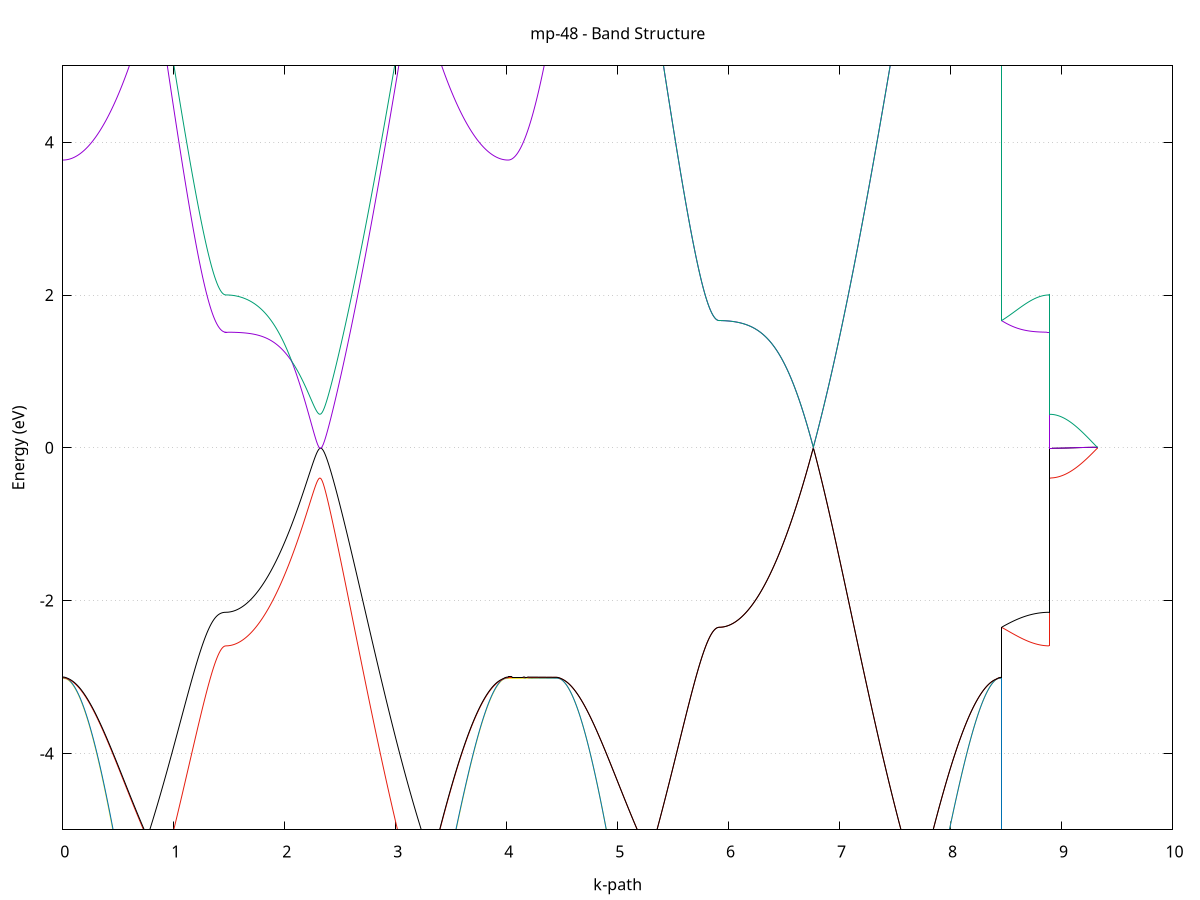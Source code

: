 set title 'mp-48 - Band Structure'
set xlabel 'k-path'
set ylabel 'Energy (eV)'
set grid y
set yrange [-5:5]
set terminal png size 800,600
set output 'mp-48_bands_gnuplot.png'
plot '-' using 1:2 with lines notitle, '-' using 1:2 with lines notitle, '-' using 1:2 with lines notitle, '-' using 1:2 with lines notitle, '-' using 1:2 with lines notitle, '-' using 1:2 with lines notitle, '-' using 1:2 with lines notitle, '-' using 1:2 with lines notitle, '-' using 1:2 with lines notitle, '-' using 1:2 with lines notitle, '-' using 1:2 with lines notitle, '-' using 1:2 with lines notitle, '-' using 1:2 with lines notitle, '-' using 1:2 with lines notitle, '-' using 1:2 with lines notitle, '-' using 1:2 with lines notitle
0.000000 -19.541543
0.009993 -19.541243
0.019986 -19.540443
0.029979 -19.539043
0.039972 -19.537143
0.049965 -19.534743
0.059958 -19.531643
0.069951 -19.528143
0.079944 -19.523943
0.089937 -19.519343
0.099930 -19.514143
0.109923 -19.508343
0.119916 -19.502043
0.129909 -19.495143
0.139902 -19.487743
0.149895 -19.479843
0.159888 -19.471343
0.169882 -19.462243
0.179875 -19.452643
0.189868 -19.442543
0.199861 -19.431843
0.209854 -19.420643
0.219847 -19.408843
0.229840 -19.396543
0.239833 -19.383643
0.249826 -19.370143
0.259819 -19.356243
0.269812 -19.341743
0.279805 -19.326643
0.289798 -19.310943
0.299791 -19.294843
0.309784 -19.278143
0.319777 -19.260843
0.329770 -19.243043
0.339763 -19.224743
0.349756 -19.205843
0.359749 -19.186443
0.369742 -19.166543
0.379735 -19.146043
0.389728 -19.124943
0.399721 -19.103443
0.409714 -19.081243
0.419707 -19.058643
0.429700 -19.035443
0.439693 -19.011643
0.449686 -18.987443
0.459679 -18.962543
0.469672 -18.937243
0.479665 -18.911343
0.489658 -18.884843
0.499652 -18.857943
0.509645 -18.830443
0.519638 -18.802343
0.529631 -18.773843
0.539624 -18.744743
0.549617 -18.715043
0.559610 -18.684843
0.569603 -18.654143
0.579596 -18.622943
0.589589 -18.591143
0.599582 -18.558843
0.609575 -18.526043
0.619568 -18.492743
0.629561 -18.458843
0.639554 -18.424443
0.649547 -18.389443
0.659540 -18.354043
0.669533 -18.318043
0.679526 -18.281543
0.689519 -18.244543
0.699512 -18.206943
0.709505 -18.168843
0.719498 -18.130243
0.729491 -18.091143
0.739484 -18.051543
0.749477 -18.011443
0.759470 -17.970743
0.769463 -17.929643
0.779456 -17.887943
0.789449 -17.845743
0.799442 -17.803043
0.809435 -17.759843
0.819428 -17.716043
0.829422 -17.671843
0.839415 -17.627143
0.849408 -17.581843
0.859401 -17.536143
0.869394 -17.489943
0.879387 -17.443143
0.889380 -17.395943
0.899373 -17.348243
0.909366 -17.300143
0.919359 -17.251443
0.929352 -17.202243
0.939345 -17.152643
0.949338 -17.102443
0.959331 -17.051843
0.969324 -17.000643
0.979317 -16.949143
0.989310 -16.897043
0.999303 -16.844543
1.009296 -16.791543
1.019289 -16.738043
1.029282 -16.684143
1.039275 -16.629743
1.049268 -16.574943
1.059261 -16.519643
1.069254 -16.463943
1.079247 -16.407843
1.089240 -16.351243
1.099233 -16.294243
1.109226 -16.236743
1.119219 -16.178943
1.129212 -16.120643
1.139205 -16.062043
1.149198 -16.003043
1.159191 -15.943643
1.169185 -15.883843
1.179178 -15.823743
1.189171 -15.763243
1.199164 -15.702443
1.209157 -15.641343
1.219150 -15.579943
1.229143 -15.518343
1.239136 -15.456443
1.249129 -15.394343
1.259122 -15.332143
1.269115 -15.269743
1.279108 -15.207243
1.289101 -15.144743
1.299094 -15.082243
1.309087 -15.019943
1.319080 -14.957743
1.329073 -14.895843
1.339066 -14.834443
1.349059 -14.773743
1.359052 -14.713843
1.369045 -14.655043
1.379038 -14.597643
1.389031 -14.542143
1.399024 -14.489143
1.409017 -14.439143
1.419010 -14.393243
1.429003 -14.352443
1.438996 -14.318043
1.448989 -14.291743
1.458982 -14.274943
1.468975 -14.269243
1.468975 -14.269243
1.478954 -14.268943
1.488932 -14.268343
1.498910 -14.267143
1.508888 -14.265543
1.518867 -14.263343
1.528845 -14.260843
1.538823 -14.257743
1.548801 -14.254243
1.558779 -14.250243
1.568758 -14.245743
1.578736 -14.240843
1.588714 -14.235443
1.598692 -14.229643
1.608670 -14.223243
1.618649 -14.216443
1.628627 -14.209243
1.638605 -14.201443
1.648583 -14.193243
1.658561 -14.184543
1.668540 -14.175443
1.678518 -14.165843
1.688496 -14.155743
1.698474 -14.145243
1.708453 -14.134243
1.718431 -14.122743
1.728409 -14.110743
1.738387 -14.098343
1.748365 -14.085443
1.758344 -14.072143
1.768322 -14.058343
1.778300 -14.044043
1.788278 -14.029243
1.798256 -14.014043
1.808235 -13.998343
1.818213 -13.982243
1.828191 -13.965543
1.838169 -13.948543
1.848148 -13.930943
1.858126 -13.912943
1.868104 -13.894443
1.878082 -13.875543
1.888060 -13.856143
1.898039 -13.836243
1.908017 -13.815943
1.917995 -13.795043
1.927973 -13.773843
1.937951 -13.752043
1.947930 -13.729843
1.957908 -13.707143
1.967886 -13.684043
1.977864 -13.660443
1.987843 -13.636343
1.997821 -13.611843
2.007799 -13.586843
2.017777 -13.561443
2.027755 -13.535443
2.037734 -13.509143
2.047712 -13.482243
2.057690 -13.454943
2.067668 -13.427243
2.077646 -13.398943
2.087625 -13.370243
2.097603 -13.341143
2.107581 -13.311543
2.117559 -13.281443
2.127538 -13.250943
2.137516 -13.219943
2.147494 -13.188543
2.157472 -13.156643
2.167450 -13.124343
2.177429 -13.091543
2.187407 -13.058243
2.197385 -13.024543
2.207363 -12.990443
2.217341 -12.955843
2.227320 -12.920843
2.237298 -12.885343
2.247276 -12.849443
2.257254 -12.813143
2.267232 -12.776443
2.277211 -12.739443
2.287189 -12.702143
2.297167 -12.664943
2.307145 -12.629243
2.317124 -12.606243
2.317124 -12.606243
2.327101 -12.632243
2.337079 -12.674543
2.347056 -12.721243
2.357034 -12.770943
2.367012 -12.823043
2.376989 -12.877143
2.386967 -12.933043
2.396944 -12.990543
2.406922 -13.049543
2.416900 -13.109743
2.426877 -13.171043
2.436855 -13.233443
2.446832 -13.296643
2.456810 -13.360543
2.466788 -13.425143
2.476765 -13.490243
2.486743 -13.555943
2.496720 -13.621943
2.506698 -13.688243
2.516676 -13.754943
2.526653 -13.821743
2.536631 -13.888743
2.546608 -13.955943
2.556586 -14.023143
2.566564 -14.090343
2.576541 -14.157543
2.586519 -14.224743
2.596496 -14.291943
2.606474 -14.358943
2.616452 -14.425843
2.626429 -14.492743
2.636407 -14.559343
2.646384 -14.625843
2.656362 -14.692043
2.666340 -14.758143
2.676317 -14.823943
2.686295 -14.889543
2.696272 -14.954843
2.706250 -15.019843
2.716228 -15.084643
2.726205 -15.149043
2.736183 -15.213243
2.746160 -15.277043
2.756138 -15.340543
2.766116 -15.403643
2.776093 -15.466443
2.786071 -15.528943
2.796048 -15.591043
2.806026 -15.652743
2.816004 -15.714143
2.825981 -15.775143
2.835959 -15.835643
2.845936 -15.895843
2.855914 -15.955643
2.865892 -16.014943
2.875869 -16.073843
2.885847 -16.132443
2.895824 -16.190543
2.905802 -16.248243
2.915780 -16.305543
2.925757 -16.362443
2.935735 -16.418843
2.945712 -16.474743
2.955690 -16.530343
2.965668 -16.585343
2.975645 -16.639943
2.985623 -16.694143
2.995600 -16.747843
3.005578 -16.801143
3.015556 -16.853843
3.025533 -16.906243
3.035511 -16.958043
3.045488 -17.009443
3.055466 -17.060343
3.065444 -17.110843
3.075421 -17.160743
3.085399 -17.210243
3.095376 -17.259243
3.105354 -17.307743
3.115332 -17.355743
3.125309 -17.403243
3.135287 -17.450343
3.145264 -17.496843
3.155242 -17.542943
3.165220 -17.588443
3.175197 -17.633543
3.185175 -17.678043
3.195152 -17.722143
3.205130 -17.765743
3.215108 -17.808743
3.225085 -17.851343
3.235063 -17.893343
3.245040 -17.934843
3.255018 -17.975843
3.264996 -18.016343
3.274973 -18.056343
3.284951 -18.095843
3.294928 -18.134843
3.304906 -18.173243
3.314884 -18.211143
3.324861 -18.248643
3.334839 -18.285543
3.344816 -18.321943
3.354794 -18.357743
3.364772 -18.393143
3.374749 -18.427943
3.384727 -18.462143
3.394704 -18.495943
3.404682 -18.529243
3.414660 -18.561943
3.424637 -18.594143
3.434615 -18.625743
3.444592 -18.656943
3.454570 -18.687543
3.464548 -18.717643
3.474525 -18.747143
3.484503 -18.776143
3.494480 -18.804643
3.504458 -18.832643
3.514436 -18.860043
3.524413 -18.886943
3.534391 -18.913243
3.544368 -18.939043
3.554346 -18.964343
3.564324 -18.989143
3.574301 -19.013343
3.584279 -19.037043
3.594256 -19.060143
3.604234 -19.082743
3.614212 -19.104743
3.624189 -19.126243
3.634167 -19.147243
3.644144 -19.167643
3.654122 -19.187543
3.664100 -19.206943
3.674077 -19.225743
3.684055 -19.244043
3.694032 -19.261743
3.704010 -19.278943
3.713988 -19.295543
3.723965 -19.311643
3.733943 -19.327243
3.743920 -19.342243
3.753898 -19.356743
3.763876 -19.370643
3.773853 -19.384043
3.783831 -19.396943
3.793808 -19.409243
3.803786 -19.420943
3.813764 -19.432143
3.823741 -19.442843
3.833719 -19.452943
3.843696 -19.462543
3.853674 -19.471543
3.863652 -19.480043
3.873629 -19.487943
3.883607 -19.495343
3.893584 -19.502143
3.903562 -19.508443
3.913540 -19.514243
3.923517 -19.519443
3.933495 -19.524043
3.943472 -19.528143
3.953450 -19.531743
3.963428 -19.534743
3.973405 -19.537143
3.983383 -19.539143
3.993360 -19.540443
4.003338 -19.541243
4.013316 -19.541543
4.013316 -19.541543
4.023157 -19.541543
4.032998 -19.541343
4.042839 -19.541143
4.052681 -19.540743
4.062522 -19.540343
4.072363 -19.539743
4.082204 -19.539143
4.092046 -19.538443
4.101887 -19.537643
4.111728 -19.536643
4.121570 -19.535643
4.131411 -19.534543
4.141252 -19.533343
4.151093 -19.532043
4.160935 -19.530643
4.170776 -19.529243
4.180617 -19.527643
4.190459 -19.526043
4.200300 -19.524343
4.210141 -19.522543
4.219982 -19.520743
4.229824 -19.518843
4.239665 -19.516843
4.249506 -19.514743
4.259348 -19.512543
4.269189 -19.510343
4.279030 -19.508143
4.288871 -19.505843
4.298713 -19.503443
4.308554 -19.501043
4.318395 -19.498543
4.328237 -19.496043
4.338078 -19.493443
4.347919 -19.490843
4.357760 -19.488143
4.367602 -19.485443
4.377443 -19.482743
4.387284 -19.479943
4.397126 -19.477243
4.406967 -19.474443
4.416808 -19.471643
4.426649 -19.468743
4.436491 -19.465943
4.446332 -19.463043
4.446332 -19.463043
4.456325 -19.462843
4.466318 -19.461943
4.476311 -19.460643
4.486304 -19.458743
4.496297 -19.456243
4.506290 -19.453243
4.516283 -19.449643
4.526276 -19.445543
4.536269 -19.440943
4.546262 -19.435743
4.556255 -19.430043
4.566248 -19.423743
4.576241 -19.416943
4.586234 -19.409543
4.596227 -19.401643
4.606220 -19.393143
4.616213 -19.384143
4.626206 -19.374643
4.636200 -19.364543
4.646193 -19.353943
4.656186 -19.342743
4.666179 -19.331043
4.676172 -19.318743
4.686165 -19.305943
4.696158 -19.292543
4.706151 -19.278643
4.716144 -19.264243
4.726137 -19.249243
4.736130 -19.233743
4.746123 -19.217643
4.756116 -19.201043
4.766109 -19.183843
4.776102 -19.166143
4.786095 -19.147943
4.796088 -19.129143
4.806081 -19.109843
4.816074 -19.090043
4.826067 -19.069643
4.836060 -19.048643
4.846053 -19.027243
4.856046 -19.005143
4.866039 -18.982643
4.876032 -18.959543
4.886025 -18.935943
4.896018 -18.911743
4.906011 -18.887043
4.916004 -18.861843
4.925997 -18.836143
4.935990 -18.809843
4.945983 -18.782943
4.955976 -18.755643
4.965970 -18.727743
4.975963 -18.699343
4.985956 -18.670343
4.995949 -18.640943
5.005942 -18.610843
5.015935 -18.580343
5.025928 -18.549243
5.035921 -18.517643
5.045914 -18.485543
5.055907 -18.452843
5.065900 -18.419643
5.075893 -18.385943
5.085886 -18.351743
5.095879 -18.316943
5.105872 -18.281643
5.115865 -18.245843
5.125858 -18.209543
5.135851 -18.172743
5.145844 -18.135343
5.155837 -18.097443
5.165830 -18.059043
5.175823 -18.020143
5.185816 -17.980743
5.195809 -17.940743
5.205802 -17.900343
5.215795 -17.859343
5.225788 -17.817843
5.235781 -17.775943
5.245774 -17.733443
5.255767 -17.690443
5.265760 -17.646943
5.275753 -17.602943
5.285747 -17.558443
5.295740 -17.513443
5.305733 -17.467943
5.315726 -17.421943
5.325719 -17.375443
5.335712 -17.328443
5.345705 -17.280943
5.355698 -17.232943
5.365691 -17.184543
5.375684 -17.135543
5.385677 -17.086143
5.395670 -17.036243
5.405663 -16.985843
5.415656 -16.934943
5.425649 -16.883643
5.435642 -16.831843
5.445635 -16.779543
5.455628 -16.726843
5.465621 -16.673643
5.475614 -16.620043
5.485607 -16.565943
5.495600 -16.511343
5.505593 -16.456343
5.515586 -16.400943
5.525579 -16.345043
5.535572 -16.288743
5.545565 -16.232043
5.555558 -16.174943
5.565551 -16.117443
5.575544 -16.059443
5.585537 -16.001143
5.595530 -15.942443
5.605523 -15.883343
5.615516 -15.823943
5.625510 -15.764143
5.635503 -15.704043
5.645496 -15.643643
5.655489 -15.582943
5.665482 -15.521943
5.675475 -15.460643
5.685468 -15.399143
5.695461 -15.337543
5.705454 -15.275743
5.715447 -15.213743
5.725440 -15.151743
5.735433 -15.089743
5.745426 -15.027843
5.755419 -14.966143
5.765412 -14.904543
5.775405 -14.843443
5.785398 -14.782843
5.795391 -14.722943
5.805384 -14.663943
5.815377 -14.606243
5.825370 -14.550143
5.835363 -14.496143
5.845356 -14.444743
5.855349 -14.396843
5.865342 -14.353143
5.875335 -14.314743
5.885328 -14.283043
5.895321 -14.259143
5.905314 -14.244243
5.915307 -14.239143
5.915307 -14.239143
5.925286 -14.238943
5.935264 -14.238243
5.945242 -14.237043
5.955220 -14.235443
5.965198 -14.233343
5.975177 -14.230743
5.985155 -14.227743
5.995133 -14.224243
6.005111 -14.220243
6.015090 -14.215843
6.025068 -14.210943
6.035046 -14.205543
6.045024 -14.199643
6.055002 -14.193343
6.064981 -14.186643
6.074959 -14.179343
6.084937 -14.171643
6.094915 -14.163443
6.104893 -14.154843
6.114872 -14.145743
6.124850 -14.136143
6.134828 -14.126043
6.144806 -14.115543
6.154785 -14.104543
6.164763 -14.093143
6.174741 -14.081243
6.184719 -14.068843
6.194697 -14.056043
6.204676 -14.042743
6.214654 -14.028943
6.224632 -14.014643
6.234610 -13.999943
6.244588 -13.984843
6.254567 -13.969143
6.264545 -13.953043
6.274523 -13.936443
6.284501 -13.919443
6.294480 -13.901943
6.304458 -13.883943
6.314436 -13.865543
6.324414 -13.846643
6.334392 -13.827343
6.344371 -13.807443
6.354349 -13.787243
6.364327 -13.766443
6.374305 -13.745243
6.384283 -13.723543
6.394262 -13.701443
6.404240 -13.678843
6.414218 -13.655743
6.424196 -13.632243
6.434174 -13.608243
6.444153 -13.583743
6.454131 -13.558843
6.464109 -13.533443
6.474087 -13.507643
6.484066 -13.481343
6.494044 -13.454543
6.504022 -13.427343
6.514000 -13.399643
6.523978 -13.371543
6.533957 -13.342943
6.543935 -13.313843
6.553913 -13.284343
6.563891 -13.254343
6.573869 -13.223943
6.583848 -13.193043
6.593826 -13.161643
6.603804 -13.129843
6.613782 -13.097543
6.623761 -13.064843
6.633739 -13.031643
6.643717 -12.998043
6.653695 -12.963943
6.663673 -12.929343
6.673652 -12.894343
6.683630 -12.858943
6.693608 -12.822943
6.703586 -12.786643
6.713564 -12.749743
6.723543 -12.712543
6.733521 -12.674843
6.743499 -12.636643
6.753477 -12.598043
6.763456 -12.559943
6.763456 -12.559943
6.773433 -12.600443
6.783411 -12.644043
6.793388 -12.690243
6.803366 -12.738843
6.813343 -12.789743
6.823321 -12.842643
6.833299 -12.897443
6.843276 -12.953843
6.853254 -13.011743
6.863231 -13.070943
6.873209 -13.131343
6.883187 -13.192743
6.893164 -13.255043
6.903142 -13.318143
6.913119 -13.382043
6.923097 -13.446443
6.933075 -13.511343
6.943052 -13.576643
6.953030 -13.642343
6.963007 -13.708443
6.972985 -13.774643
6.982963 -13.841043
6.992940 -13.907643
7.002918 -13.974343
7.012895 -14.041043
7.022873 -14.107743
7.032851 -14.174543
7.042828 -14.241143
7.052806 -14.307743
7.062784 -14.374243
7.072761 -14.440643
7.082739 -14.506843
7.092716 -14.572943
7.102694 -14.638743
7.112671 -14.704443
7.122649 -14.769843
7.132627 -14.834943
7.142604 -14.899943
7.152582 -14.964543
7.162559 -15.028943
7.172537 -15.093043
7.182515 -15.156843
7.192492 -15.220243
7.202470 -15.283443
7.212447 -15.346243
7.222425 -15.408743
7.232403 -15.470843
7.242380 -15.532543
7.252358 -15.593943
7.262335 -15.654943
7.272313 -15.715643
7.282291 -15.775943
7.292268 -15.835743
7.302246 -15.895243
7.312223 -15.954343
7.322201 -16.012943
7.332179 -16.071243
7.342156 -16.129043
7.352134 -16.186443
7.362112 -16.243443
7.372089 -16.299943
7.382067 -16.356143
7.392044 -16.411843
7.402022 -16.467043
7.411999 -16.521843
7.421977 -16.576243
7.431955 -16.630143
7.441932 -16.683543
7.451910 -16.736443
7.461887 -16.789043
7.471865 -16.841043
7.481843 -16.892643
7.491820 -16.943843
7.501798 -16.994443
7.511775 -17.044643
7.521753 -17.094343
7.531731 -17.143543
7.541708 -17.192343
7.551686 -17.240543
7.561663 -17.288343
7.571641 -17.335643
7.581619 -17.382443
7.591596 -17.428743
7.601574 -17.474543
7.611551 -17.519943
7.621529 -17.564743
7.631507 -17.609043
7.641484 -17.652943
7.651462 -17.696243
7.661439 -17.739143
7.671417 -17.781443
7.681395 -17.823243
7.691372 -17.864543
7.701350 -17.905443
7.711327 -17.945743
7.721305 -17.985543
7.731283 -18.024843
7.741260 -18.063543
7.751238 -18.101843
7.761215 -18.139543
7.771193 -18.176843
7.781171 -18.213543
7.791148 -18.249743
7.801126 -18.285443
7.811103 -18.320543
7.821081 -18.355243
7.831059 -18.389343
7.841036 -18.422943
7.851014 -18.456043
7.860991 -18.488543
7.870969 -18.520543
7.880947 -18.552043
7.890924 -18.583043
7.900902 -18.613443
7.910879 -18.643443
7.920857 -18.672743
7.930835 -18.701643
7.940812 -18.730043
7.950790 -18.757843
7.960767 -18.785043
7.970745 -18.811843
7.980723 -18.838043
7.990700 -18.863743
8.000678 -18.888843
8.010655 -18.913443
8.020633 -18.937543
8.030611 -18.961043
8.040588 -18.984143
8.050566 -19.006543
8.060543 -19.028543
8.070521 -19.049943
8.080499 -19.070843
8.090476 -19.091143
8.100454 -19.110943
8.110431 -19.130143
8.120409 -19.148843
8.130387 -19.167043
8.140364 -19.184743
8.150342 -19.201743
8.160319 -19.218343
8.170297 -19.234343
8.180275 -19.249843
8.190252 -19.264843
8.200230 -19.279243
8.210207 -19.293043
8.220185 -19.306343
8.230163 -19.319143
8.240140 -19.331343
8.250118 -19.343043
8.260095 -19.354243
8.270073 -19.364843
8.280051 -19.374943
8.290028 -19.384443
8.300006 -19.393343
8.309983 -19.401843
8.319961 -19.409743
8.329939 -19.417043
8.339916 -19.423843
8.349894 -19.430143
8.359871 -19.435843
8.369849 -19.441043
8.379827 -19.445643
8.389804 -19.449743
8.399782 -19.453243
8.409759 -19.456243
8.419737 -19.458743
8.429715 -19.460643
8.439692 -19.461943
8.449670 -19.462843
8.459647 -19.463043
8.459647 -14.239143
8.469489 -14.240243
8.479330 -14.241243
8.489171 -14.242343
8.499013 -14.243343
8.508854 -14.244343
8.518695 -14.245443
8.528536 -14.246443
8.538378 -14.247443
8.548219 -14.248443
8.558060 -14.249443
8.567902 -14.250443
8.577743 -14.251343
8.587584 -14.252343
8.597425 -14.253343
8.607267 -14.254243
8.617108 -14.255143
8.626949 -14.256043
8.636791 -14.256943
8.646632 -14.257743
8.656473 -14.258643
8.666314 -14.259443
8.676156 -14.260143
8.685997 -14.260943
8.695838 -14.261643
8.705680 -14.262343
8.715521 -14.263043
8.725362 -14.263743
8.735203 -14.264343
8.745045 -14.264843
8.754886 -14.265443
8.764727 -14.265943
8.774569 -14.266343
8.784410 -14.266843
8.794251 -14.267243
8.804092 -14.267643
8.813934 -14.267943
8.823775 -14.268243
8.833616 -14.268443
8.843457 -14.268743
8.853299 -14.268843
8.863140 -14.269043
8.872981 -14.269143
8.882823 -14.269243
8.892664 -14.269243
8.892664 -12.606243
8.902505 -12.606143
8.912346 -12.606043
8.922188 -12.605943
8.932029 -12.605743
8.941870 -12.605443
8.951712 -12.605143
8.961553 -12.604843
8.971394 -12.604343
8.981235 -12.603843
8.991077 -12.603343
9.000918 -12.602643
9.010759 -12.602043
9.020601 -12.601343
9.030442 -12.600543
9.040283 -12.599743
9.050124 -12.598843
9.059966 -12.597843
9.069807 -12.596943
9.079648 -12.595843
9.089490 -12.594843
9.099331 -12.593643
9.109172 -12.592543
9.119013 -12.591343
9.128855 -12.590043
9.138696 -12.588743
9.148537 -12.587443
9.158379 -12.586043
9.168220 -12.584643
9.178061 -12.583243
9.187902 -12.581843
9.197744 -12.580343
9.207585 -12.578743
9.217426 -12.577243
9.227268 -12.575743
9.237109 -12.574143
9.246950 -12.572543
9.256791 -12.570943
9.266633 -12.569243
9.276474 -12.567643
9.286315 -12.565943
9.296156 -12.564343
9.305998 -12.562743
9.315839 -12.561243
9.325680 -12.559943
e
0.000000 -19.381543
0.009993 -19.381243
0.019986 -19.380443
0.029979 -19.379043
0.039972 -19.377143
0.049965 -19.374743
0.059958 -19.371743
0.069951 -19.368243
0.079944 -19.364143
0.089937 -19.359543
0.099930 -19.354343
0.109923 -19.348643
0.119916 -19.342443
0.129909 -19.335643
0.139902 -19.328343
0.149895 -19.320443
0.159888 -19.312043
0.169882 -19.303143
0.179875 -19.293643
0.189868 -19.283543
0.199861 -19.273043
0.209854 -19.261943
0.219847 -19.250243
0.229840 -19.238143
0.239833 -19.225443
0.249826 -19.212143
0.259819 -19.198343
0.269812 -19.183943
0.279805 -19.169043
0.289798 -19.153643
0.299791 -19.137643
0.309784 -19.121143
0.319777 -19.104043
0.329770 -19.086443
0.339763 -19.068343
0.349756 -19.049643
0.359749 -19.030443
0.369742 -19.010743
0.379735 -18.990443
0.389728 -18.969643
0.399721 -18.948243
0.409714 -18.926443
0.419707 -18.903943
0.429700 -18.881043
0.439693 -18.857543
0.449686 -18.833543
0.459679 -18.808943
0.469672 -18.783843
0.479665 -18.758243
0.489658 -18.732043
0.499652 -18.705443
0.509645 -18.678143
0.519638 -18.650443
0.529631 -18.622143
0.539624 -18.593343
0.549617 -18.564043
0.559610 -18.534143
0.569603 -18.503843
0.579596 -18.472843
0.589589 -18.441443
0.599582 -18.409543
0.609575 -18.377043
0.619568 -18.344043
0.629561 -18.310543
0.639554 -18.276443
0.649547 -18.241843
0.659540 -18.206743
0.669533 -18.171143
0.679526 -18.135043
0.689519 -18.098443
0.699512 -18.061243
0.709505 -18.023543
0.719498 -17.985343
0.729491 -17.946643
0.739484 -17.907443
0.749477 -17.867743
0.759470 -17.827443
0.769463 -17.786743
0.779456 -17.745443
0.789449 -17.703743
0.799442 -17.661443
0.809435 -17.618643
0.819428 -17.575443
0.829422 -17.531643
0.839415 -17.487343
0.849408 -17.442643
0.859401 -17.397343
0.869394 -17.351543
0.879387 -17.305343
0.889380 -17.258643
0.899373 -17.211343
0.909366 -17.163643
0.919359 -17.115443
0.929352 -17.066743
0.939345 -17.017643
0.949338 -16.967943
0.959331 -16.917843
0.969324 -16.867243
0.979317 -16.816243
0.989310 -16.764643
0.999303 -16.712743
1.009296 -16.660243
1.019289 -16.607343
1.029282 -16.553943
1.039275 -16.500143
1.049268 -16.445943
1.059261 -16.391243
1.069254 -16.336143
1.079247 -16.280543
1.089240 -16.224543
1.099233 -16.168143
1.109226 -16.111343
1.119219 -16.054143
1.129212 -15.996543
1.139205 -15.938543
1.149198 -15.880243
1.159191 -15.821543
1.169185 -15.762443
1.179178 -15.703043
1.189171 -15.643243
1.199164 -15.583243
1.209157 -15.522843
1.219150 -15.462343
1.229143 -15.401443
1.239136 -15.340443
1.249129 -15.279243
1.259122 -15.217943
1.269115 -15.156443
1.279108 -15.095043
1.289101 -15.033543
1.299094 -14.972243
1.309087 -14.911143
1.319080 -14.850243
1.329073 -14.789843
1.339066 -14.730143
1.349059 -14.671143
1.359052 -14.613343
1.369045 -14.556843
1.379038 -14.502243
1.389031 -14.449943
1.399024 -14.400543
1.409017 -14.354843
1.419010 -14.313843
1.429003 -14.278443
1.438996 -14.249843
1.448989 -14.228843
1.458982 -14.216043
1.468975 -14.211743
1.468975 -14.211743
1.478954 -14.211543
1.488932 -14.210843
1.498910 -14.209643
1.508888 -14.208043
1.518867 -14.205943
1.528845 -14.203343
1.538823 -14.200343
1.548801 -14.196843
1.558779 -14.192843
1.568758 -14.188443
1.578736 -14.183543
1.588714 -14.178143
1.598692 -14.172343
1.608670 -14.166043
1.618649 -14.159243
1.628627 -14.152043
1.638605 -14.144443
1.648583 -14.136243
1.658561 -14.127643
1.668540 -14.118543
1.678518 -14.109043
1.688496 -14.098943
1.698474 -14.088543
1.708453 -14.077543
1.718431 -14.066143
1.728409 -14.054243
1.738387 -14.041943
1.748365 -14.029143
1.758344 -14.015843
1.768322 -14.002143
1.778300 -13.987943
1.788278 -13.973243
1.798256 -13.958143
1.808235 -13.942543
1.818213 -13.926443
1.828191 -13.909943
1.838169 -13.893043
1.848148 -13.875543
1.858126 -13.857643
1.868104 -13.839243
1.878082 -13.820443
1.888060 -13.801143
1.898039 -13.781343
1.908017 -13.761143
1.917995 -13.740443
1.927973 -13.719343
1.937951 -13.697743
1.947930 -13.675643
1.957908 -13.653043
1.967886 -13.630043
1.977864 -13.606643
1.987843 -13.582643
1.997821 -13.558243
2.007799 -13.533443
2.017777 -13.508143
2.027755 -13.482343
2.037734 -13.456143
2.047712 -13.429443
2.057690 -13.402343
2.067668 -13.374743
2.077646 -13.346643
2.087625 -13.318143
2.097603 -13.289143
2.107581 -13.259743
2.117559 -13.229843
2.127538 -13.199443
2.137516 -13.168643
2.147494 -13.137443
2.157472 -13.105743
2.167450 -13.073543
2.177429 -13.040943
2.187407 -13.007843
2.197385 -12.974343
2.207363 -12.940443
2.217341 -12.906043
2.227320 -12.871143
2.237298 -12.835843
2.247276 -12.800243
2.257254 -12.764043
2.267232 -12.727643
2.277211 -12.690743
2.287189 -12.653743
2.297167 -12.616743
2.307145 -12.581243
2.317124 -12.558043
2.317124 -12.558043
2.327101 -12.580643
2.337079 -12.619243
2.347056 -12.662643
2.357034 -12.709043
2.367012 -12.758043
2.376989 -12.809243
2.386967 -12.862443
2.396944 -12.917543
2.406922 -12.974143
2.416900 -13.032143
2.426877 -13.091443
2.436855 -13.151843
2.446832 -13.213143
2.456810 -13.275443
2.466788 -13.338343
2.476765 -13.401943
2.486743 -13.466143
2.496720 -13.530743
2.506698 -13.595743
2.516676 -13.661143
2.526653 -13.726743
2.536631 -13.792543
2.546608 -13.858443
2.556586 -13.924543
2.566564 -13.990743
2.576541 -14.056943
2.586519 -14.123143
2.596496 -14.189343
2.606474 -14.255443
2.616452 -14.321443
2.626429 -14.387343
2.636407 -14.453143
2.646384 -14.518743
2.656362 -14.584143
2.666340 -14.649343
2.676317 -14.714343
2.686295 -14.779143
2.696272 -14.843643
2.706250 -14.907843
2.716228 -14.971843
2.726205 -15.035543
2.736183 -15.098943
2.746160 -15.162043
2.756138 -15.224843
2.766116 -15.287243
2.776093 -15.349343
2.786071 -15.411143
2.796048 -15.472543
2.806026 -15.533543
2.816004 -15.594243
2.825981 -15.654543
2.835959 -15.714443
2.845936 -15.774043
2.855914 -15.833143
2.865892 -15.891943
2.875869 -15.950243
2.885847 -16.008143
2.895824 -16.065643
2.905802 -16.122743
2.915780 -16.179443
2.925757 -16.235743
2.935735 -16.291543
2.945712 -16.346943
2.955690 -16.401843
2.965668 -16.456343
2.975645 -16.510443
2.985623 -16.564043
2.995600 -16.617143
3.005578 -16.669843
3.015556 -16.722143
3.025533 -16.773943
3.035511 -16.825243
3.045488 -16.876043
3.055466 -16.926443
3.065444 -16.976343
3.075421 -17.025843
3.085399 -17.074743
3.095376 -17.123243
3.105354 -17.171243
3.115332 -17.218843
3.125309 -17.265843
3.135287 -17.312443
3.145264 -17.358443
3.155242 -17.404043
3.165220 -17.449143
3.175197 -17.493743
3.185175 -17.537843
3.195152 -17.581443
3.205130 -17.624543
3.215108 -17.667143
3.225085 -17.709243
3.235063 -17.750843
3.245040 -17.791943
3.255018 -17.832543
3.264996 -17.872643
3.274973 -17.912243
3.284951 -17.951343
3.294928 -17.989843
3.304906 -18.027943
3.314884 -18.065443
3.324861 -18.102443
3.334839 -18.138943
3.344816 -18.174943
3.354794 -18.210443
3.364772 -18.245443
3.374749 -18.279943
3.384727 -18.313843
3.394704 -18.347243
3.404682 -18.380143
3.414660 -18.412543
3.424637 -18.444343
3.434615 -18.475743
3.444592 -18.506543
3.454570 -18.536843
3.464548 -18.566543
3.474525 -18.595843
3.484503 -18.624543
3.494480 -18.652643
3.504458 -18.680343
3.514436 -18.707443
3.524413 -18.734043
3.534391 -18.760143
3.544368 -18.785643
3.554346 -18.810743
3.564324 -18.835143
3.574301 -18.859143
3.584279 -18.882543
3.594256 -18.905443
3.604234 -18.927743
3.614212 -18.949643
3.624189 -18.970843
3.634167 -18.991543
3.644144 -19.011743
3.654122 -19.031443
3.664100 -19.050643
3.674077 -19.069243
3.684055 -19.087343
3.694032 -19.104843
3.704010 -19.121843
3.713988 -19.138343
3.723965 -19.154243
3.733943 -19.169643
3.743920 -19.184543
3.753898 -19.198843
3.763876 -19.212643
3.773853 -19.225843
3.783831 -19.238543
3.793808 -19.250643
3.803786 -19.262343
3.813764 -19.273443
3.823741 -19.283943
3.833719 -19.293943
3.843696 -19.303343
3.853674 -19.312343
3.863652 -19.320743
3.873629 -19.328543
3.883607 -19.335843
3.893584 -19.342543
3.903562 -19.348743
3.913540 -19.354443
3.923517 -19.359643
3.933495 -19.364143
3.943472 -19.368243
3.953450 -19.371743
3.963428 -19.374743
3.973405 -19.377143
3.983383 -19.379043
3.993360 -19.380443
4.003338 -19.381243
4.013316 -19.381543
4.013316 -19.381543
4.023157 -19.381543
4.032998 -19.381743
4.042839 -19.382043
4.052681 -19.382343
4.062522 -19.382843
4.072363 -19.383443
4.082204 -19.384043
4.092046 -19.384843
4.101887 -19.385743
4.111728 -19.386743
4.121570 -19.387843
4.131411 -19.388943
4.141252 -19.390343
4.151093 -19.391743
4.160935 -19.393143
4.170776 -19.394743
4.180617 -19.396343
4.190459 -19.398043
4.200300 -19.399843
4.210141 -19.401743
4.219982 -19.403743
4.229824 -19.405743
4.239665 -19.407843
4.249506 -19.410043
4.259348 -19.412243
4.269189 -19.414543
4.279030 -19.416943
4.288871 -19.419343
4.298713 -19.421843
4.308554 -19.424343
4.318395 -19.426943
4.328237 -19.429543
4.338078 -19.432243
4.347919 -19.434943
4.357760 -19.437743
4.367602 -19.440443
4.377443 -19.443243
4.387284 -19.446043
4.397126 -19.448843
4.406967 -19.451643
4.416808 -19.454543
4.426649 -19.457343
4.436491 -19.460243
4.446332 -19.463043
4.446332 -19.463043
4.456325 -19.462843
4.466318 -19.461943
4.476311 -19.460643
4.486304 -19.458743
4.496297 -19.456243
4.506290 -19.453243
4.516283 -19.449643
4.526276 -19.445543
4.536269 -19.440943
4.546262 -19.435743
4.556255 -19.430043
4.566248 -19.423743
4.576241 -19.416943
4.586234 -19.409543
4.596227 -19.401643
4.606220 -19.393143
4.616213 -19.384143
4.626206 -19.374643
4.636200 -19.364543
4.646193 -19.353943
4.656186 -19.342743
4.666179 -19.331043
4.676172 -19.318743
4.686165 -19.305943
4.696158 -19.292543
4.706151 -19.278643
4.716144 -19.264243
4.726137 -19.249243
4.736130 -19.233743
4.746123 -19.217643
4.756116 -19.201043
4.766109 -19.183843
4.776102 -19.166143
4.786095 -19.147943
4.796088 -19.129143
4.806081 -19.109843
4.816074 -19.090043
4.826067 -19.069643
4.836060 -19.048643
4.846053 -19.027243
4.856046 -19.005143
4.866039 -18.982643
4.876032 -18.959543
4.886025 -18.935943
4.896018 -18.911743
4.906011 -18.887043
4.916004 -18.861843
4.925997 -18.836143
4.935990 -18.809843
4.945983 -18.782943
4.955976 -18.755643
4.965970 -18.727743
4.975963 -18.699343
4.985956 -18.670343
4.995949 -18.640943
5.005942 -18.610843
5.015935 -18.580343
5.025928 -18.549243
5.035921 -18.517643
5.045914 -18.485543
5.055907 -18.452843
5.065900 -18.419643
5.075893 -18.385943
5.085886 -18.351743
5.095879 -18.316943
5.105872 -18.281643
5.115865 -18.245843
5.125858 -18.209543
5.135851 -18.172743
5.145844 -18.135343
5.155837 -18.097443
5.165830 -18.059043
5.175823 -18.020143
5.185816 -17.980743
5.195809 -17.940743
5.205802 -17.900343
5.215795 -17.859343
5.225788 -17.817843
5.235781 -17.775943
5.245774 -17.733443
5.255767 -17.690443
5.265760 -17.646943
5.275753 -17.602943
5.285747 -17.558443
5.295740 -17.513443
5.305733 -17.467943
5.315726 -17.421943
5.325719 -17.375443
5.335712 -17.328443
5.345705 -17.280943
5.355698 -17.232943
5.365691 -17.184543
5.375684 -17.135543
5.385677 -17.086143
5.395670 -17.036243
5.405663 -16.985843
5.415656 -16.934943
5.425649 -16.883643
5.435642 -16.831843
5.445635 -16.779543
5.455628 -16.726843
5.465621 -16.673643
5.475614 -16.620043
5.485607 -16.565943
5.495600 -16.511343
5.505593 -16.456343
5.515586 -16.400943
5.525579 -16.345043
5.535572 -16.288743
5.545565 -16.232043
5.555558 -16.174943
5.565551 -16.117443
5.575544 -16.059443
5.585537 -16.001143
5.595530 -15.942443
5.605523 -15.883343
5.615516 -15.823943
5.625510 -15.764143
5.635503 -15.704043
5.645496 -15.643643
5.655489 -15.582943
5.665482 -15.521943
5.675475 -15.460643
5.685468 -15.399143
5.695461 -15.337543
5.705454 -15.275743
5.715447 -15.213743
5.725440 -15.151743
5.735433 -15.089743
5.745426 -15.027843
5.755419 -14.966143
5.765412 -14.904543
5.775405 -14.843443
5.785398 -14.782843
5.795391 -14.722943
5.805384 -14.663943
5.815377 -14.606243
5.825370 -14.550143
5.835363 -14.496143
5.845356 -14.444743
5.855349 -14.396843
5.865342 -14.353143
5.875335 -14.314743
5.885328 -14.283043
5.895321 -14.259143
5.905314 -14.244243
5.915307 -14.239143
5.915307 -14.239143
5.925286 -14.238943
5.935264 -14.238243
5.945242 -14.237043
5.955220 -14.235443
5.965198 -14.233343
5.975177 -14.230743
5.985155 -14.227743
5.995133 -14.224243
6.005111 -14.220243
6.015090 -14.215843
6.025068 -14.210943
6.035046 -14.205543
6.045024 -14.199643
6.055002 -14.193343
6.064981 -14.186643
6.074959 -14.179343
6.084937 -14.171643
6.094915 -14.163443
6.104893 -14.154843
6.114872 -14.145743
6.124850 -14.136143
6.134828 -14.126043
6.144806 -14.115543
6.154785 -14.104543
6.164763 -14.093143
6.174741 -14.081243
6.184719 -14.068843
6.194697 -14.056043
6.204676 -14.042743
6.214654 -14.028943
6.224632 -14.014643
6.234610 -13.999943
6.244588 -13.984843
6.254567 -13.969143
6.264545 -13.953043
6.274523 -13.936443
6.284501 -13.919443
6.294480 -13.901943
6.304458 -13.883943
6.314436 -13.865543
6.324414 -13.846643
6.334392 -13.827343
6.344371 -13.807443
6.354349 -13.787243
6.364327 -13.766443
6.374305 -13.745243
6.384283 -13.723543
6.394262 -13.701443
6.404240 -13.678843
6.414218 -13.655743
6.424196 -13.632243
6.434174 -13.608243
6.444153 -13.583743
6.454131 -13.558843
6.464109 -13.533443
6.474087 -13.507643
6.484066 -13.481343
6.494044 -13.454543
6.504022 -13.427343
6.514000 -13.399643
6.523978 -13.371543
6.533957 -13.342943
6.543935 -13.313843
6.553913 -13.284343
6.563891 -13.254343
6.573869 -13.223943
6.583848 -13.193043
6.593826 -13.161643
6.603804 -13.129843
6.613782 -13.097543
6.623761 -13.064843
6.633739 -13.031643
6.643717 -12.998043
6.653695 -12.963943
6.663673 -12.929343
6.673652 -12.894343
6.683630 -12.858943
6.693608 -12.822943
6.703586 -12.786643
6.713564 -12.749743
6.723543 -12.712543
6.733521 -12.674843
6.743499 -12.636643
6.753477 -12.598043
6.763456 -12.559943
6.763456 -12.559943
6.773433 -12.600443
6.783411 -12.644043
6.793388 -12.690243
6.803366 -12.738843
6.813343 -12.789743
6.823321 -12.842643
6.833299 -12.897443
6.843276 -12.953843
6.853254 -13.011743
6.863231 -13.070943
6.873209 -13.131343
6.883187 -13.192743
6.893164 -13.255043
6.903142 -13.318143
6.913119 -13.382043
6.923097 -13.446443
6.933075 -13.511343
6.943052 -13.576643
6.953030 -13.642343
6.963007 -13.708443
6.972985 -13.774643
6.982963 -13.841043
6.992940 -13.907643
7.002918 -13.974343
7.012895 -14.041043
7.022873 -14.107743
7.032851 -14.174543
7.042828 -14.241143
7.052806 -14.307743
7.062784 -14.374243
7.072761 -14.440643
7.082739 -14.506843
7.092716 -14.572943
7.102694 -14.638743
7.112671 -14.704443
7.122649 -14.769843
7.132627 -14.834943
7.142604 -14.899943
7.152582 -14.964543
7.162559 -15.028943
7.172537 -15.093043
7.182515 -15.156843
7.192492 -15.220243
7.202470 -15.283443
7.212447 -15.346243
7.222425 -15.408743
7.232403 -15.470843
7.242380 -15.532543
7.252358 -15.593943
7.262335 -15.654943
7.272313 -15.715643
7.282291 -15.775943
7.292268 -15.835743
7.302246 -15.895243
7.312223 -15.954343
7.322201 -16.012943
7.332179 -16.071243
7.342156 -16.129043
7.352134 -16.186443
7.362112 -16.243443
7.372089 -16.299943
7.382067 -16.356143
7.392044 -16.411843
7.402022 -16.467043
7.411999 -16.521843
7.421977 -16.576243
7.431955 -16.630143
7.441932 -16.683543
7.451910 -16.736443
7.461887 -16.789043
7.471865 -16.841043
7.481843 -16.892643
7.491820 -16.943843
7.501798 -16.994443
7.511775 -17.044643
7.521753 -17.094343
7.531731 -17.143543
7.541708 -17.192343
7.551686 -17.240543
7.561663 -17.288343
7.571641 -17.335643
7.581619 -17.382443
7.591596 -17.428743
7.601574 -17.474543
7.611551 -17.519943
7.621529 -17.564743
7.631507 -17.609043
7.641484 -17.652943
7.651462 -17.696243
7.661439 -17.739143
7.671417 -17.781443
7.681395 -17.823243
7.691372 -17.864543
7.701350 -17.905443
7.711327 -17.945743
7.721305 -17.985543
7.731283 -18.024843
7.741260 -18.063543
7.751238 -18.101843
7.761215 -18.139543
7.771193 -18.176843
7.781171 -18.213543
7.791148 -18.249743
7.801126 -18.285443
7.811103 -18.320543
7.821081 -18.355243
7.831059 -18.389343
7.841036 -18.422943
7.851014 -18.456043
7.860991 -18.488543
7.870969 -18.520543
7.880947 -18.552043
7.890924 -18.583043
7.900902 -18.613443
7.910879 -18.643443
7.920857 -18.672743
7.930835 -18.701643
7.940812 -18.730043
7.950790 -18.757843
7.960767 -18.785043
7.970745 -18.811843
7.980723 -18.838043
7.990700 -18.863743
8.000678 -18.888843
8.010655 -18.913443
8.020633 -18.937543
8.030611 -18.961043
8.040588 -18.984143
8.050566 -19.006543
8.060543 -19.028543
8.070521 -19.049943
8.080499 -19.070843
8.090476 -19.091143
8.100454 -19.110943
8.110431 -19.130143
8.120409 -19.148843
8.130387 -19.167043
8.140364 -19.184743
8.150342 -19.201743
8.160319 -19.218343
8.170297 -19.234343
8.180275 -19.249843
8.190252 -19.264843
8.200230 -19.279243
8.210207 -19.293043
8.220185 -19.306343
8.230163 -19.319143
8.240140 -19.331343
8.250118 -19.343043
8.260095 -19.354243
8.270073 -19.364843
8.280051 -19.374943
8.290028 -19.384443
8.300006 -19.393343
8.309983 -19.401843
8.319961 -19.409743
8.329939 -19.417043
8.339916 -19.423843
8.349894 -19.430143
8.359871 -19.435843
8.369849 -19.441043
8.379827 -19.445643
8.389804 -19.449743
8.399782 -19.453243
8.409759 -19.456243
8.419737 -19.458743
8.429715 -19.460643
8.439692 -19.461943
8.449670 -19.462843
8.459647 -19.463043
8.459647 -14.239143
8.469489 -14.238143
8.479330 -14.237143
8.489171 -14.236143
8.499013 -14.235143
8.508854 -14.234143
8.518695 -14.233143
8.528536 -14.232143
8.538378 -14.231143
8.548219 -14.230243
8.558060 -14.229243
8.567902 -14.228343
8.577743 -14.227443
8.587584 -14.226543
8.597425 -14.225743
8.607267 -14.224843
8.617108 -14.224043
8.626949 -14.223143
8.636791 -14.222443
8.646632 -14.221643
8.656473 -14.220843
8.666314 -14.220143
8.676156 -14.219443
8.685997 -14.218843
8.695838 -14.218143
8.705680 -14.217543
8.715521 -14.216943
8.725362 -14.216443
8.735203 -14.215943
8.745045 -14.215443
8.754886 -14.214943
8.764727 -14.214543
8.774569 -14.214143
8.784410 -14.213743
8.794251 -14.213443
8.804092 -14.213043
8.813934 -14.212843
8.823775 -14.212543
8.833616 -14.212343
8.843457 -14.212143
8.853299 -14.212043
8.863140 -14.211943
8.872981 -14.211843
8.882823 -14.211743
8.892664 -14.211743
8.892664 -12.558043
8.902505 -12.557943
8.912346 -12.558043
8.922188 -12.557943
8.932029 -12.557943
8.941870 -12.557943
8.951712 -12.558043
8.961553 -12.557943
8.971394 -12.557943
8.981235 -12.557943
8.991077 -12.557943
9.000918 -12.557943
9.010759 -12.557943
9.020601 -12.557943
9.030442 -12.557943
9.040283 -12.557843
9.050124 -12.557843
9.059966 -12.557843
9.069807 -12.557843
9.079648 -12.557843
9.089490 -12.557843
9.099331 -12.557743
9.109172 -12.557743
9.119013 -12.557743
9.128855 -12.557743
9.138696 -12.557743
9.148537 -12.557643
9.158379 -12.557643
9.168220 -12.557643
9.178061 -12.557643
9.187902 -12.557643
9.197744 -12.557643
9.207585 -12.557643
9.217426 -12.557643
9.227268 -12.557643
9.237109 -12.557643
9.246950 -12.557643
9.256791 -12.557643
9.266633 -12.557743
9.276474 -12.557743
9.286315 -12.557843
9.296156 -12.558043
9.305998 -12.558343
9.315839 -12.558943
9.325680 -12.559943
e
0.000000 -8.187143
0.009993 -8.186843
0.019986 -8.185843
0.029979 -8.184143
0.039972 -8.181843
0.049965 -8.178843
0.059958 -8.175243
0.069951 -8.170843
0.079944 -8.165943
0.089937 -8.160243
0.099930 -8.153943
0.109923 -8.146943
0.119916 -8.139343
0.129909 -8.131043
0.139902 -8.122043
0.149895 -8.112443
0.159888 -8.102143
0.169882 -8.091243
0.179875 -8.079643
0.189868 -8.067343
0.199861 -8.054443
0.209854 -8.040843
0.219847 -8.026643
0.229840 -8.011743
0.239833 -7.996143
0.249826 -7.979943
0.259819 -7.963043
0.269812 -7.945543
0.279805 -7.927343
0.289798 -7.908443
0.299791 -7.888943
0.309784 -7.868843
0.319777 -7.848043
0.329770 -7.826543
0.339763 -7.804443
0.349756 -7.781743
0.359749 -7.758343
0.369742 -7.734243
0.379735 -7.709543
0.389728 -7.684243
0.399721 -7.658243
0.409714 -7.631543
0.419707 -7.604243
0.429700 -7.576343
0.439693 -7.547843
0.449686 -7.518643
0.459679 -7.488743
0.469672 -7.458343
0.479665 -7.427243
0.489658 -7.395443
0.499652 -7.363143
0.509645 -7.330143
0.519638 -7.296443
0.529631 -7.262243
0.539624 -7.227343
0.549617 -7.191843
0.559610 -7.155743
0.569603 -7.119043
0.579596 -7.081643
0.589589 -7.043743
0.599582 -7.005143
0.609575 -6.965943
0.619568 -6.926143
0.629561 -6.885743
0.639554 -6.844743
0.649547 -6.803143
0.659540 -6.760943
0.669533 -6.835743
0.679526 -6.924243
0.689519 -7.013143
0.699512 -7.102143
0.709505 -7.191443
0.719498 -7.280943
0.729491 -7.370543
0.739484 -7.460343
0.749477 -7.550343
0.759470 -7.640443
0.769463 -7.730543
0.779456 -7.820843
0.789449 -7.911243
0.799442 -8.001643
0.809435 -8.092143
0.819428 -8.182643
0.829422 -8.273143
0.839415 -8.363643
0.849408 -8.454143
0.859401 -8.544643
0.869394 -8.635143
0.879387 -8.725543
0.889380 -8.815843
0.899373 -8.906143
0.909366 -8.996343
0.919359 -9.086443
0.929352 -9.176343
0.939345 -9.266243
0.949338 -9.355943
0.959331 -9.445543
0.969324 -9.534943
0.979317 -9.624243
0.989310 -9.713143
0.999303 -9.802043
1.009296 -9.890743
1.019289 -9.979243
1.029282 -10.067443
1.039275 -10.155543
1.049268 -10.243243
1.059261 -10.330843
1.069254 -10.418043
1.079247 -10.505043
1.089240 -10.591743
1.099233 -10.678143
1.109226 -10.764243
1.119219 -10.849943
1.129212 -10.935343
1.139205 -11.020443
1.149198 -11.105143
1.159191 -11.189443
1.169185 -11.273343
1.179178 -11.356843
1.189171 -11.439943
1.199164 -11.522543
1.209157 -11.604643
1.219150 -11.686243
1.229143 -11.767343
1.239136 -11.847943
1.249129 -11.927843
1.259122 -12.007043
1.269115 -12.085643
1.279108 -12.163443
1.289101 -12.240443
1.299094 -12.316443
1.309087 -12.391543
1.319080 -12.465543
1.329073 -12.538243
1.339066 -12.609443
1.349059 -12.679143
1.359052 -12.746843
1.369045 -12.812343
1.379038 -12.875143
1.389031 -12.934943
1.399024 -12.990843
1.409017 -13.042143
1.419010 -13.087843
1.429003 -13.127043
1.438996 -13.158643
1.448989 -13.181643
1.458982 -13.195443
1.468975 -13.200043
1.468975 -13.200043
1.478954 -13.199843
1.488932 -13.199143
1.498910 -13.198043
1.508888 -13.196343
1.518867 -13.194243
1.528845 -13.191743
1.538823 -13.188743
1.548801 -13.185243
1.558779 -13.181343
1.568758 -13.176943
1.578736 -13.172143
1.588714 -13.166843
1.598692 -13.161043
1.608670 -13.154843
1.618649 -13.148243
1.628627 -13.141143
1.638605 -13.133543
1.648583 -13.125543
1.658561 -13.117143
1.668540 -13.108243
1.678518 -13.098943
1.688496 -13.089143
1.698474 -13.079043
1.708453 -13.068443
1.718431 -13.057343
1.728409 -13.045943
1.738387 -13.034043
1.748365 -13.021843
1.758344 -13.009143
1.768322 -12.996043
1.778300 -12.982543
1.788278 -12.968743
1.798256 -12.954443
1.808235 -12.939843
1.818213 -12.924843
1.828191 -12.909543
1.838169 -12.893843
1.848148 -12.877843
1.858126 -12.861443
1.868104 -12.844843
1.878082 -12.827843
1.888060 -12.810543
1.898039 -12.793043
1.908017 -12.775243
1.917995 -12.757143
1.927973 -12.738843
1.937951 -12.720443
1.947930 -12.701743
1.957908 -12.682943
1.967886 -12.664043
1.977864 -12.644943
1.987843 -12.625843
1.997821 -12.606643
2.007799 -12.587543
2.017777 -12.568443
2.027755 -12.549443
2.037734 -12.530643
2.047712 -12.511943
2.057690 -12.493643
2.067668 -12.475543
2.077646 -12.457943
2.087625 -12.440943
2.097603 -12.424443
2.107581 -12.408743
2.117559 -12.393843
2.127538 -12.379843
2.137516 -12.367043
2.147494 -12.355543
2.157472 -12.345443
2.167450 -12.336943
2.177429 -12.330343
2.187407 -12.325743
2.197385 -12.323343
2.207363 -12.326043
2.217341 -12.332343
2.227320 -12.341743
2.237298 -12.354443
2.247276 -12.370343
2.257254 -12.389743
2.267232 -12.412543
2.277211 -12.438743
2.287189 -12.468243
2.297167 -12.500543
2.307145 -12.534243
2.317124 -12.557743
2.317124 -12.557743
2.327101 -12.534743
2.337079 -12.497743
2.347056 -12.458243
2.357034 -12.417943
2.367012 -12.376843
2.376989 -12.335143
2.386967 -12.293043
2.396944 -12.250343
2.406922 -12.207243
2.416900 -12.163643
2.426877 -12.119543
2.436855 -12.075043
2.446832 -12.030143
2.456810 -11.984743
2.466788 -11.938943
2.476765 -11.892643
2.486743 -11.845843
2.496720 -11.798743
2.506698 -11.751143
2.516676 -11.703043
2.526653 -11.654643
2.536631 -11.605743
2.546608 -11.556343
2.556586 -11.506643
2.566564 -11.456443
2.576541 -11.405843
2.586519 -11.354743
2.596496 -11.303343
2.606474 -11.251443
2.616452 -11.199143
2.626429 -11.146343
2.636407 -11.093243
2.646384 -11.039643
2.656362 -10.985643
2.666340 -10.931243
2.676317 -10.876443
2.686295 -10.821143
2.696272 -10.765543
2.706250 -10.709543
2.716228 -10.653043
2.726205 -10.596243
2.736183 -10.539043
2.746160 -10.481343
2.756138 -10.423343
2.766116 -10.364843
2.776093 -10.306043
2.786071 -10.246843
2.796048 -10.187243
2.806026 -10.127243
2.816004 -10.066843
2.825981 -10.006143
2.835959 -9.945043
2.845936 -9.883543
2.855914 -9.821643
2.865892 -9.759443
2.875869 -9.696843
2.885847 -9.633843
2.895824 -9.570543
2.905802 -9.506843
2.915780 -9.442843
2.925757 -9.378543
2.935735 -9.313843
2.945712 -9.248843
2.955690 -9.183443
2.965668 -9.117743
2.975645 -9.051643
2.985623 -8.985343
2.995600 -8.918643
3.005578 -8.851643
3.015556 -8.784343
3.025533 -8.716843
3.035511 -8.648943
3.045488 -8.580743
3.055466 -8.512343
3.065444 -8.443543
3.075421 -8.374543
3.085399 -8.305243
3.095376 -8.235743
3.105354 -8.165943
3.115332 -8.095843
3.125309 -8.025643
3.135287 -7.955043
3.145264 -7.884343
3.155242 -7.813343
3.165220 -7.742143
3.175197 -7.670843
3.185175 -7.599243
3.195152 -7.527543
3.205130 -7.455643
3.215108 -7.383543
3.225085 -7.311243
3.235063 -7.238843
3.245040 -7.166343
3.255018 -7.093743
3.264996 -7.021043
3.274973 -6.948143
3.284951 -6.875243
3.294928 -6.802243
3.304906 -6.729143
3.314884 -6.656043
3.324861 -6.634443
3.334839 -6.678443
3.344816 -6.721743
3.354794 -6.764543
3.364772 -6.806643
3.374749 -6.848243
3.384727 -6.889143
3.394704 -6.929443
3.404682 -6.969243
3.414660 -7.008343
3.424637 -7.046843
3.434615 -7.084743
3.444592 -7.122043
3.454570 -7.158643
3.464548 -7.194743
3.474525 -7.230143
3.484503 -7.264943
3.494480 -7.299043
3.504458 -7.332643
3.514436 -7.365543
3.524413 -7.397843
3.534391 -7.429443
3.544368 -7.460443
3.554346 -7.490843
3.564324 -7.520643
3.574301 -7.549743
3.584279 -7.578243
3.594256 -7.606043
3.604234 -7.633243
3.614212 -7.659843
3.624189 -7.685743
3.634167 -7.711043
3.644144 -7.735643
3.654122 -7.759643
3.664100 -7.782943
3.674077 -7.805643
3.684055 -7.827643
3.694032 -7.849043
3.704010 -7.869843
3.713988 -7.889943
3.723965 -7.909343
3.733943 -7.928143
3.743920 -7.946243
3.753898 -7.963743
3.763876 -7.980543
3.773853 -7.996743
3.783831 -8.012243
3.793808 -8.027143
3.803786 -8.041343
3.813764 -8.054843
3.823741 -8.067743
3.833719 -8.079943
3.843696 -8.091543
3.853674 -8.102443
3.863652 -8.112743
3.873629 -8.122343
3.883607 -8.131243
3.893584 -8.139443
3.903562 -8.147143
3.913540 -8.154043
3.923517 -8.160343
3.933495 -8.165943
3.943472 -8.170943
3.953450 -8.175243
3.963428 -8.178843
3.973405 -8.181843
3.983383 -8.184143
3.993360 -8.185843
4.003338 -8.186843
4.013316 -8.187143
4.013316 -8.187143
4.023157 -8.186843
4.032998 -8.185743
4.042839 -8.183943
4.052681 -8.181443
4.062522 -8.178243
4.072363 -8.174343
4.082204 -8.169743
4.092046 -8.164443
4.101887 -8.158443
4.111728 -8.151743
4.121570 -8.144343
4.131411 -8.136343
4.141252 -8.127643
4.151093 -8.118243
4.160935 -8.108143
4.170776 -8.097443
4.180617 -8.086143
4.190459 -8.074243
4.200300 -8.061643
4.210141 -8.048443
4.219982 -8.034643
4.229824 -8.020343
4.239665 -8.005343
4.249506 -7.989843
4.259348 -7.973843
4.269189 -7.957343
4.279030 -7.940243
4.288871 -7.922643
4.298713 -7.904643
4.308554 -7.886143
4.318395 -7.867143
4.328237 -7.847843
4.338078 -7.828043
4.347919 -7.807843
4.357760 -7.787343
4.367602 -7.766443
4.377443 -7.745243
4.387284 -7.723643
4.397126 -7.701843
4.406967 -7.679843
4.416808 -7.657543
4.426649 -7.635043
4.436491 -7.612343
4.446332 -7.589543
4.446332 -7.589543
4.456325 -7.589243
4.466318 -7.588243
4.476311 -7.586643
4.486304 -7.584343
4.496297 -7.581443
4.506290 -7.577843
4.516283 -7.573543
4.526276 -7.568743
4.536269 -7.563143
4.546262 -7.556943
4.556255 -7.550143
4.566248 -7.542643
4.576241 -7.534543
4.586234 -7.525743
4.596227 -7.516343
4.606220 -7.506243
4.616213 -7.495543
4.626206 -7.484143
4.636200 -7.472143
4.646193 -7.459443
4.656186 -7.446143
4.666179 -7.432243
4.676172 -7.417643
4.686165 -7.402343
4.696158 -7.386443
4.706151 -7.369943
4.716144 -7.352743
4.726137 -7.334943
4.736130 -7.316443
4.746123 -7.297443
4.756116 -7.277643
4.766109 -7.257343
4.776102 -7.236243
4.786095 -7.214643
4.796088 -7.192343
4.806081 -7.169443
4.816074 -7.145943
4.826067 -7.121743
4.836060 -7.096943
4.846053 -7.071543
4.856046 -7.045443
4.866039 -7.018743
4.876032 -6.991443
4.886025 -6.963543
4.896018 -6.934943
4.906011 -6.905843
4.916004 -6.876043
4.925997 -6.845643
4.935990 -6.814543
4.945983 -6.782943
4.955976 -6.750643
4.965970 -6.717843
4.975963 -6.684343
4.985956 -6.650343
4.995949 -6.615643
5.005942 -6.580343
5.015935 -6.544543
5.025928 -6.508043
5.035921 -6.471043
5.045914 -6.433443
5.055907 -6.395543
5.065900 -6.379843
5.075893 -6.464543
5.085886 -6.551343
5.095879 -6.638643
5.105872 -6.726243
5.115865 -6.814143
5.125858 -6.902343
5.135851 -6.990743
5.145844 -7.079443
5.155837 -7.168343
5.165830 -7.257443
5.175823 -7.346643
5.185816 -7.436143
5.195809 -7.525643
5.205802 -7.615443
5.215795 -7.705243
5.225788 -7.795143
5.235781 -7.885143
5.245774 -7.975143
5.255767 -8.065243
5.265760 -8.155343
5.275753 -8.245543
5.285747 -8.335643
5.295740 -8.425843
5.305733 -8.515943
5.315726 -8.606043
5.325719 -8.696043
5.335712 -8.786043
5.345705 -8.875943
5.355698 -8.965743
5.365691 -9.055443
5.375684 -9.145043
5.385677 -9.234543
5.395670 -9.323943
5.405663 -9.413143
5.415656 -9.502143
5.425649 -9.591043
5.435642 -9.679843
5.445635 -9.768343
5.455628 -9.856643
5.465621 -9.944843
5.475614 -10.032743
5.485607 -10.120443
5.495600 -10.207743
5.505593 -10.294943
5.515586 -10.381943
5.525579 -10.468543
5.535572 -10.554943
5.545565 -10.641043
5.555558 -10.726743
5.565551 -10.812143
5.575544 -10.897243
5.585537 -10.982043
5.595530 -11.066443
5.605523 -11.150443
5.615516 -11.234043
5.625510 -11.317243
5.635503 -11.400043
5.645496 -11.482443
5.655489 -11.564343
5.665482 -11.645743
5.675475 -11.726543
5.685468 -11.806843
5.695461 -11.886543
5.705454 -11.965643
5.715447 -12.044043
5.725440 -12.121743
5.735433 -12.198643
5.745426 -12.274743
5.755419 -12.349843
5.765412 -12.423943
5.775405 -12.496743
5.785398 -12.568343
5.795391 -12.638343
5.805384 -12.706643
5.815377 -12.772843
5.825370 -12.836643
5.835363 -12.897543
5.845356 -12.954943
5.855349 -13.008243
5.865342 -13.056343
5.875335 -13.098343
5.885328 -13.132943
5.895321 -13.158843
5.905314 -13.174943
5.915307 -13.180443
5.915307 -13.180443
5.925286 -13.180243
5.935264 -13.179543
5.945242 -13.178343
5.955220 -13.176743
5.965198 -13.174643
5.975177 -13.172143
5.985155 -13.169143
5.995133 -13.165743
6.005111 -13.161843
6.015090 -13.157443
6.025068 -13.152643
6.035046 -13.147343
6.045024 -13.141643
6.055002 -13.135443
6.064981 -13.128843
6.074959 -13.121743
6.084937 -13.114243
6.094915 -13.106343
6.104893 -13.097943
6.114872 -13.089043
6.124850 -13.079743
6.134828 -13.070143
6.144806 -13.059943
6.154785 -13.049443
6.164763 -13.038443
6.174741 -13.027043
6.184719 -13.015243
6.194697 -13.003043
6.204676 -12.990443
6.214654 -12.977443
6.224632 -12.964043
6.234610 -12.950243
6.244588 -12.936143
6.254567 -12.921543
6.264545 -12.906743
6.274523 -12.891443
6.284501 -12.875943
6.294480 -12.859943
6.304458 -12.843743
6.314436 -12.827243
6.324414 -12.810443
6.334392 -12.793243
6.344371 -12.775843
6.354349 -12.758243
6.364327 -12.740343
6.374305 -12.722343
6.384283 -12.704043
6.394262 -12.685643
6.404240 -12.667043
6.414218 -12.648343
6.424196 -12.629543
6.434174 -12.610743
6.444153 -12.591843
6.454131 -12.573043
6.464109 -12.554343
6.474087 -12.535743
6.484066 -12.517243
6.494044 -12.499043
6.504022 -12.481243
6.514000 -12.463743
6.523978 -12.446743
6.533957 -12.430243
6.543935 -12.414443
6.553913 -12.399443
6.563891 -12.385443
6.573869 -12.372343
6.583848 -12.360543
6.593826 -12.350043
6.603804 -12.341143
6.613782 -12.333843
6.623761 -12.328643
6.633739 -12.325443
6.643717 -12.324643
6.653695 -12.326443
6.663673 -12.330943
6.673652 -12.338443
6.683630 -12.349143
6.693608 -12.363043
6.703586 -12.380443
6.713564 -12.401243
6.723543 -12.425643
6.733521 -12.453443
6.743499 -12.484743
6.753477 -12.519343
6.763456 -12.556143
6.763456 -12.556143
6.773433 -12.516743
6.783411 -12.476743
6.793388 -12.436343
6.803366 -12.395443
6.813343 -12.354143
6.823321 -12.312343
6.833299 -12.270243
6.843276 -12.227543
6.853254 -12.184443
6.863231 -12.140843
6.873209 -12.096943
6.883187 -12.052443
6.893164 -12.007543
6.903142 -11.962243
6.913119 -11.916543
6.923097 -11.870343
6.933075 -11.823743
6.943052 -11.776643
6.953030 -11.729143
6.963007 -11.681243
6.972985 -11.632843
6.982963 -11.584043
6.992940 -11.534843
7.002918 -11.485143
7.012895 -11.435143
7.022873 -11.384643
7.032851 -11.333743
7.042828 -11.282343
7.052806 -11.230543
7.062784 -11.178343
7.072761 -11.125743
7.082739 -11.072743
7.092716 -11.019243
7.102694 -10.965443
7.112671 -10.911143
7.122649 -10.856543
7.132627 -10.801343
7.142604 -10.745943
7.152582 -10.690043
7.162559 -10.633743
7.172537 -10.576943
7.182515 -10.519843
7.192492 -10.462343
7.202470 -10.404443
7.212447 -10.346143
7.222425 -10.287443
7.232403 -10.228343
7.242380 -10.168843
7.252358 -10.108943
7.262335 -10.048743
7.272313 -9.988143
7.282291 -9.927143
7.292268 -9.865843
7.302246 -9.804043
7.312223 -9.741943
7.322201 -9.679543
7.332179 -9.616743
7.342156 -9.553543
7.352134 -9.490043
7.362112 -9.426143
7.372089 -9.361943
7.382067 -9.297343
7.392044 -9.232443
7.402022 -9.167243
7.411999 -9.101643
7.421977 -9.035743
7.431955 -8.969543
7.441932 -8.903043
7.451910 -8.836143
7.461887 -8.769043
7.471865 -8.701543
7.481843 -8.633843
7.491820 -8.565743
7.501798 -8.497443
7.511775 -8.428843
7.521753 -8.359943
7.531731 -8.290843
7.541708 -8.221443
7.551686 -8.151843
7.561663 -8.081943
7.571641 -8.011743
7.581619 -7.941343
7.591596 -7.870743
7.601574 -7.799943
7.611551 -7.728943
7.621529 -7.657643
7.631507 -7.586243
7.641484 -7.514643
7.651462 -7.442843
7.661439 -7.370943
7.671417 -7.298843
7.681395 -7.226543
7.691372 -7.154143
7.701350 -7.081743
7.711327 -7.009043
7.721305 -6.936343
7.731283 -6.863543
7.741260 -6.790743
7.751238 -6.717843
7.761215 -6.644843
7.771193 -6.571843
7.781171 -6.498843
7.791148 -6.425943
7.801126 -6.353043
7.811103 -6.281043
7.821081 -6.280643
7.831059 -6.320143
7.841036 -6.359443
7.851014 -6.398143
7.860991 -6.436343
7.870969 -6.473943
7.880947 -6.510943
7.890924 -6.547343
7.900902 -6.583143
7.910879 -6.618343
7.920857 -6.652943
7.930835 -6.686943
7.940812 -6.720343
7.950790 -6.753043
7.960767 -6.785243
7.970745 -6.816843
7.980723 -6.847743
7.990700 -6.878143
8.000678 -6.907843
8.010655 -6.936943
8.020633 -6.965343
8.030611 -6.993243
8.040588 -7.020443
8.050566 -7.047143
8.060543 -7.073043
8.070521 -7.098443
8.080499 -7.123143
8.090476 -7.147243
8.100454 -7.170743
8.110431 -7.193543
8.120409 -7.215843
8.130387 -7.237343
8.140364 -7.258343
8.150342 -7.278643
8.160319 -7.298343
8.170297 -7.317343
8.180275 -7.335743
8.190252 -7.353543
8.200230 -7.370643
8.210207 -7.387143
8.220185 -7.402943
8.230163 -7.418143
8.240140 -7.432743
8.250118 -7.446643
8.260095 -7.459843
8.270073 -7.472543
8.280051 -7.484443
8.290028 -7.495843
8.300006 -7.506543
8.309983 -7.516543
8.319961 -7.525943
8.329939 -7.534743
8.339916 -7.542843
8.349894 -7.550243
8.359871 -7.557143
8.369849 -7.563243
8.379827 -7.568743
8.389804 -7.573643
8.399782 -7.577843
8.409759 -7.581443
8.419737 -7.584343
8.429715 -7.586643
8.439692 -7.588243
8.449670 -7.589243
8.459647 -7.589543
8.459647 -13.180443
8.469489 -13.181243
8.479330 -13.182043
8.489171 -13.182843
8.499013 -13.183543
8.508854 -13.184343
8.518695 -13.185043
8.528536 -13.185843
8.538378 -13.186543
8.548219 -13.187243
8.558060 -13.187943
8.567902 -13.188643
8.577743 -13.189243
8.587584 -13.189943
8.597425 -13.190543
8.607267 -13.191143
8.617108 -13.191743
8.626949 -13.192343
8.636791 -13.192843
8.646632 -13.193443
8.656473 -13.193943
8.666314 -13.194443
8.676156 -13.194843
8.685997 -13.195343
8.695838 -13.195743
8.705680 -13.196143
8.715521 -13.196543
8.725362 -13.196943
8.735203 -13.197343
8.745045 -13.197643
8.754886 -13.197943
8.764727 -13.198243
8.774569 -13.198543
8.784410 -13.198743
8.794251 -13.198943
8.804092 -13.199143
8.813934 -13.199343
8.823775 -13.199543
8.833616 -13.199643
8.843457 -13.199743
8.853299 -13.199843
8.863140 -13.199943
8.872981 -13.200043
8.882823 -13.200043
8.892664 -13.200043
8.892664 -12.557743
8.902505 -12.557743
8.912346 -12.557743
8.922188 -12.557743
8.932029 -12.557743
8.941870 -12.557743
8.951712 -12.557743
8.961553 -12.557743
8.971394 -12.557743
8.981235 -12.557743
8.991077 -12.557743
9.000918 -12.557743
9.010759 -12.557743
9.020601 -12.557643
9.030442 -12.557643
9.040283 -12.557643
9.050124 -12.557643
9.059966 -12.557643
9.069807 -12.557543
9.079648 -12.557543
9.089490 -12.557543
9.099331 -12.557543
9.109172 -12.557543
9.119013 -12.557443
9.128855 -12.557443
9.138696 -12.557443
9.148537 -12.557443
9.158379 -12.557343
9.168220 -12.557343
9.178061 -12.557343
9.187902 -12.557343
9.197744 -12.557243
9.207585 -12.557243
9.217426 -12.557243
9.227268 -12.557243
9.237109 -12.557243
9.246950 -12.557143
9.256791 -12.557143
9.266633 -12.557143
9.276474 -12.557043
9.286315 -12.556943
9.296156 -12.556843
9.305998 -12.556743
9.315839 -12.556543
9.325680 -12.556143
e
0.000000 -6.888143
0.009993 -6.887843
0.019986 -6.886843
0.029979 -6.885343
0.039972 -6.883043
0.049965 -6.880243
0.059958 -6.876743
0.069951 -6.872643
0.079944 -6.867843
0.089937 -6.862543
0.099930 -6.856543
0.109923 -6.849843
0.119916 -6.842543
0.129909 -6.834643
0.139902 -6.826143
0.149895 -6.816943
0.159888 -6.807143
0.169882 -6.796743
0.179875 -6.785643
0.189868 -6.774043
0.199861 -6.761643
0.209854 -6.748743
0.219847 -6.735143
0.229840 -6.721043
0.239833 -6.706143
0.249826 -6.690743
0.259819 -6.674643
0.269812 -6.657943
0.279805 -6.640643
0.289798 -6.622743
0.299791 -6.604243
0.309784 -6.585043
0.319777 -6.565243
0.329770 -6.544843
0.339763 -6.523843
0.349756 -6.502243
0.359749 -6.479943
0.369742 -6.457143
0.379735 -6.433643
0.389728 -6.409543
0.399721 -6.384843
0.409714 -6.359643
0.419707 -6.333743
0.429700 -6.307243
0.439693 -6.280143
0.449686 -6.252443
0.459679 -6.224143
0.469672 -6.195243
0.479665 -6.165843
0.489658 -6.135743
0.499652 -6.105043
0.509645 -6.073843
0.519638 -6.042043
0.529631 -6.009643
0.539624 -5.976643
0.549617 -5.943043
0.559610 -5.908943
0.569603 -5.968643
0.579596 -6.053543
0.589589 -6.138843
0.599582 -6.224543
0.609575 -6.310743
0.619568 -6.397343
0.629561 -6.484343
0.639554 -6.571743
0.649547 -6.659443
0.659540 -6.747443
0.669533 -6.792143
0.679526 -6.879943
0.689519 -6.968043
0.699512 -7.056343
0.709505 -7.144943
0.719498 -7.233643
0.729491 -7.322543
0.739484 -7.411643
0.749477 -7.500843
0.759470 -7.590143
0.769463 -7.679543
0.779456 -7.769143
0.789449 -7.858743
0.799442 -7.948343
0.809435 -8.038143
0.819428 -8.127843
0.829422 -8.217543
0.839415 -8.307243
0.849408 -8.397043
0.859401 -8.486843
0.869394 -8.576543
0.879387 -8.666143
0.889380 -8.755743
0.899373 -8.845243
0.909366 -8.934743
0.919359 -9.024043
0.929352 -9.113343
0.939345 -9.202443
0.949338 -9.291443
0.959331 -9.380243
0.969324 -9.468943
0.979317 -9.557443
0.989310 -9.645843
0.999303 -9.734043
1.009296 -9.822043
1.019289 -9.909743
1.029282 -9.997343
1.039275 -10.084643
1.049268 -10.171743
1.059261 -10.258543
1.069254 -10.345143
1.079247 -10.431443
1.089240 -10.517343
1.099233 -10.603043
1.109226 -10.688443
1.119219 -10.773543
1.129212 -10.858343
1.139205 -10.942743
1.149198 -11.026843
1.159191 -11.110543
1.169185 -11.193943
1.179178 -11.276843
1.189171 -11.359243
1.199164 -11.441343
1.209157 -11.522943
1.219150 -11.604043
1.229143 -11.684643
1.239136 -11.764743
1.249129 -11.844243
1.259122 -11.923143
1.269115 -12.001443
1.279108 -12.078943
1.289101 -12.155743
1.299094 -12.231743
1.309087 -12.306843
1.319080 -12.380943
1.329073 -12.453843
1.339066 -12.525643
1.349059 -12.595943
1.359052 -12.664643
1.369045 -12.731443
1.379038 -12.795943
1.389031 -12.857843
1.399024 -12.916543
1.409017 -12.971443
1.419010 -13.021543
1.429003 -13.065843
1.438996 -13.102943
1.448989 -13.131443
1.458982 -13.149543
1.468975 -13.155743
1.468975 -13.155743
1.478954 -13.155543
1.488932 -13.154843
1.498910 -13.153643
1.508888 -13.152043
1.518867 -13.150043
1.528845 -13.147443
1.538823 -13.144543
1.548801 -13.141043
1.558779 -13.137143
1.568758 -13.132843
1.578736 -13.128043
1.588714 -13.122843
1.598692 -13.117143
1.608670 -13.111043
1.618649 -13.104443
1.628627 -13.097343
1.638605 -13.089943
1.648583 -13.082043
1.658561 -13.073643
1.668540 -13.064943
1.678518 -13.055743
1.688496 -13.046043
1.698474 -13.036043
1.708453 -13.025543
1.718431 -13.014643
1.728409 -13.003343
1.738387 -12.991543
1.748365 -12.979443
1.758344 -12.966943
1.768322 -12.954043
1.778300 -12.940743
1.788278 -12.927043
1.798256 -12.913043
1.808235 -12.898643
1.818213 -12.883843
1.828191 -12.868743
1.838169 -12.853343
1.848148 -12.837543
1.858126 -12.821443
1.868104 -12.805043
1.878082 -12.788443
1.888060 -12.771443
1.898039 -12.754243
1.908017 -12.736843
1.917995 -12.719143
1.927973 -12.701343
1.937951 -12.683243
1.947930 -12.665043
1.957908 -12.646743
1.967886 -12.628343
1.977864 -12.609843
1.987843 -12.591243
1.997821 -12.572743
2.007799 -12.554343
2.017777 -12.535943
2.027755 -12.517743
2.037734 -12.499743
2.047712 -12.482043
2.057690 -12.464743
2.067668 -12.447843
2.077646 -12.431443
2.087625 -12.415643
2.097603 -12.400543
2.107581 -12.386343
2.117559 -12.373143
2.127538 -12.361043
2.137516 -12.350243
2.147494 -12.340843
2.157472 -12.333143
2.167450 -12.327243
2.177429 -12.323343
2.187407 -12.321643
2.197385 -12.322543
2.207363 -12.323343
2.217341 -12.326043
2.227320 -12.331643
2.237298 -12.340243
2.247276 -12.352043
2.257254 -12.367143
2.267232 -12.385643
2.277211 -12.407443
2.287189 -12.432543
2.297167 -12.460643
2.307145 -12.490243
2.317124 -12.510343
2.317124 -12.510343
2.327101 -12.487143
2.337079 -12.450243
2.347056 -12.411143
2.357034 -12.370943
2.367012 -12.330043
2.376989 -12.288643
2.386967 -12.246643
2.396944 -12.204243
2.406922 -12.161343
2.416900 -12.117943
2.426877 -12.074143
2.436855 -12.029843
2.446832 -11.985143
2.456810 -11.940043
2.466788 -11.894343
2.476765 -11.848343
2.486743 -11.801843
2.496720 -11.754943
2.506698 -11.707543
2.516676 -11.659743
2.526653 -11.611543
2.536631 -11.562843
2.546608 -11.513743
2.556586 -11.464243
2.566564 -11.414243
2.576541 -11.363943
2.586519 -11.313143
2.596496 -11.261843
2.606474 -11.210343
2.616452 -11.158243
2.626429 -11.105743
2.636407 -11.052843
2.646384 -10.999443
2.656362 -10.945743
2.666340 -10.891543
2.676317 -10.837043
2.686295 -10.782043
2.696272 -10.726643
2.706250 -10.670943
2.716228 -10.614743
2.726205 -10.558143
2.736183 -10.501143
2.746160 -10.443743
2.756138 -10.385943
2.766116 -10.327743
2.776093 -10.269243
2.786071 -10.210243
2.796048 -10.150943
2.806026 -10.091143
2.816004 -10.031043
2.825981 -9.970643
2.835959 -9.909743
2.845936 -9.848543
2.855914 -9.786843
2.865892 -9.724943
2.875869 -9.662543
2.885847 -9.599943
2.895824 -9.536843
2.905802 -9.473443
2.915780 -9.409743
2.925757 -9.345743
2.935735 -9.281243
2.945712 -9.216543
2.955690 -9.151443
2.965668 -9.085943
2.975645 -9.020243
2.985623 -8.954143
2.995600 -8.887743
3.005578 -8.821043
3.015556 -8.754043
3.025533 -8.686743
3.035511 -8.619143
3.045488 -8.551243
3.055466 -8.483043
3.065444 -8.414543
3.075421 -8.345843
3.085399 -8.276743
3.095376 -8.207543
3.105354 -8.137943
3.115332 -8.068243
3.125309 -7.998143
3.135287 -7.927943
3.145264 -7.857443
3.155242 -7.786743
3.165220 -7.715843
3.175197 -7.644743
3.185175 -7.573443
3.195152 -7.502043
3.205130 -7.430343
3.215108 -7.358543
3.225085 -7.286643
3.235063 -7.214443
3.245040 -7.142243
3.255018 -7.069843
3.264996 -6.997443
3.274973 -6.924843
3.284951 -6.852143
3.294928 -6.779443
3.304906 -6.706643
3.314884 -6.633743
3.324861 -6.582843
3.334839 -6.509743
3.344816 -6.436543
3.354794 -6.363343
3.364772 -6.290243
3.374749 -6.217143
3.384727 -6.144143
3.394704 -6.071243
3.404682 -5.998343
3.414660 -5.925643
3.424637 -5.853043
3.434615 -5.841543
3.444592 -5.876843
3.454570 -5.911443
3.464548 -5.945543
3.474525 -5.979043
3.484503 -6.012043
3.494480 -6.044343
3.504458 -6.076143
3.514436 -6.107243
3.524413 -6.137843
3.534391 -6.167843
3.544368 -6.197243
3.554346 -6.226143
3.564324 -6.254343
3.574301 -6.281943
3.584279 -6.308943
3.594256 -6.335343
3.604234 -6.361243
3.614212 -6.386443
3.624189 -6.411043
3.634167 -6.435043
3.644144 -6.458443
3.654122 -6.481243
3.664100 -6.503343
3.674077 -6.524943
3.684055 -6.545943
3.694032 -6.566243
3.704010 -6.585943
3.713988 -6.605043
3.723965 -6.623543
3.733943 -6.641443
3.743920 -6.658743
3.753898 -6.675343
3.763876 -6.691343
3.773853 -6.706743
3.783831 -6.721543
3.793808 -6.735643
3.803786 -6.749143
3.813764 -6.762043
3.823741 -6.774343
3.833719 -6.786043
3.843696 -6.797043
3.853674 -6.807443
3.863652 -6.817143
3.873629 -6.826343
3.883607 -6.834843
3.893584 -6.842743
3.903562 -6.849943
3.913540 -6.856643
3.923517 -6.862543
3.933495 -6.867943
3.943472 -6.872643
3.953450 -6.876743
3.963428 -6.880243
3.973405 -6.883143
3.983383 -6.885343
3.993360 -6.886843
4.003338 -6.887843
4.013316 -6.888143
4.013316 -6.888143
4.023157 -6.888643
4.032998 -6.890143
4.042839 -6.892543
4.052681 -6.896043
4.062522 -6.900443
4.072363 -6.905743
4.082204 -6.912143
4.092046 -6.919343
4.101887 -6.927543
4.111728 -6.936543
4.121570 -6.946543
4.131411 -6.957343
4.141252 -6.969043
4.151093 -6.981443
4.160935 -6.994743
4.170776 -7.008843
4.180617 -7.023543
4.190459 -7.039043
4.200300 -7.055243
4.210141 -7.072143
4.219982 -7.089543
4.229824 -7.107643
4.239665 -7.126243
4.249506 -7.145443
4.259348 -7.165043
4.269189 -7.185243
4.279030 -7.205743
4.288871 -7.226743
4.298713 -7.248043
4.308554 -7.269643
4.318395 -7.291643
4.328237 -7.313843
4.338078 -7.336243
4.347919 -7.358943
4.357760 -7.381743
4.367602 -7.404643
4.377443 -7.427743
4.387284 -7.450843
4.397126 -7.474043
4.406967 -7.497243
4.416808 -7.520443
4.426649 -7.543543
4.436491 -7.566543
4.446332 -7.589543
4.446332 -7.589543
4.456325 -7.589243
4.466318 -7.588243
4.476311 -7.586643
4.486304 -7.584343
4.496297 -7.581443
4.506290 -7.577843
4.516283 -7.573543
4.526276 -7.568743
4.536269 -7.563143
4.546262 -7.556943
4.556255 -7.550143
4.566248 -7.542643
4.576241 -7.534543
4.586234 -7.525743
4.596227 -7.516343
4.606220 -7.506243
4.616213 -7.495543
4.626206 -7.484143
4.636200 -7.472143
4.646193 -7.459443
4.656186 -7.446143
4.666179 -7.432243
4.676172 -7.417643
4.686165 -7.402343
4.696158 -7.386443
4.706151 -7.369943
4.716144 -7.352743
4.726137 -7.334943
4.736130 -7.316443
4.746123 -7.297443
4.756116 -7.277643
4.766109 -7.257343
4.776102 -7.236243
4.786095 -7.214643
4.796088 -7.192343
4.806081 -7.169443
4.816074 -7.145943
4.826067 -7.121743
4.836060 -7.096943
4.846053 -7.071543
4.856046 -7.045443
4.866039 -7.018743
4.876032 -6.991443
4.886025 -6.963543
4.896018 -6.934943
4.906011 -6.905843
4.916004 -6.876043
4.925997 -6.845643
4.935990 -6.814543
4.945983 -6.782943
4.955976 -6.750643
4.965970 -6.717843
4.975963 -6.684343
4.985956 -6.650343
4.995949 -6.615643
5.005942 -6.580343
5.015935 -6.544543
5.025928 -6.508043
5.035921 -6.471043
5.045914 -6.433443
5.055907 -6.395543
5.065900 -6.379843
5.075893 -6.464543
5.085886 -6.551343
5.095879 -6.638643
5.105872 -6.726243
5.115865 -6.814143
5.125858 -6.902343
5.135851 -6.990743
5.145844 -7.079443
5.155837 -7.168343
5.165830 -7.257443
5.175823 -7.346643
5.185816 -7.436143
5.195809 -7.525643
5.205802 -7.615443
5.215795 -7.705243
5.225788 -7.795143
5.235781 -7.885143
5.245774 -7.975143
5.255767 -8.065243
5.265760 -8.155343
5.275753 -8.245543
5.285747 -8.335643
5.295740 -8.425843
5.305733 -8.515943
5.315726 -8.606043
5.325719 -8.696043
5.335712 -8.786043
5.345705 -8.875943
5.355698 -8.965743
5.365691 -9.055443
5.375684 -9.145043
5.385677 -9.234543
5.395670 -9.323943
5.405663 -9.413143
5.415656 -9.502143
5.425649 -9.591043
5.435642 -9.679843
5.445635 -9.768343
5.455628 -9.856643
5.465621 -9.944843
5.475614 -10.032743
5.485607 -10.120443
5.495600 -10.207743
5.505593 -10.294943
5.515586 -10.381943
5.525579 -10.468543
5.535572 -10.554943
5.545565 -10.641043
5.555558 -10.726743
5.565551 -10.812143
5.575544 -10.897243
5.585537 -10.982043
5.595530 -11.066443
5.605523 -11.150443
5.615516 -11.234043
5.625510 -11.317243
5.635503 -11.400043
5.645496 -11.482443
5.655489 -11.564343
5.665482 -11.645743
5.675475 -11.726543
5.685468 -11.806843
5.695461 -11.886543
5.705454 -11.965643
5.715447 -12.044043
5.725440 -12.121743
5.735433 -12.198643
5.745426 -12.274743
5.755419 -12.349843
5.765412 -12.423943
5.775405 -12.496743
5.785398 -12.568343
5.795391 -12.638343
5.805384 -12.706643
5.815377 -12.772843
5.825370 -12.836643
5.835363 -12.897543
5.845356 -12.954943
5.855349 -13.008243
5.865342 -13.056343
5.875335 -13.098343
5.885328 -13.132943
5.895321 -13.158843
5.905314 -13.174943
5.915307 -13.180443
5.915307 -13.180443
5.925286 -13.180243
5.935264 -13.179543
5.945242 -13.178343
5.955220 -13.176743
5.965198 -13.174643
5.975177 -13.172143
5.985155 -13.169143
5.995133 -13.165743
6.005111 -13.161843
6.015090 -13.157443
6.025068 -13.152643
6.035046 -13.147343
6.045024 -13.141643
6.055002 -13.135443
6.064981 -13.128843
6.074959 -13.121743
6.084937 -13.114243
6.094915 -13.106343
6.104893 -13.097943
6.114872 -13.089043
6.124850 -13.079743
6.134828 -13.070143
6.144806 -13.059943
6.154785 -13.049443
6.164763 -13.038443
6.174741 -13.027043
6.184719 -13.015243
6.194697 -13.003043
6.204676 -12.990443
6.214654 -12.977443
6.224632 -12.964043
6.234610 -12.950243
6.244588 -12.936143
6.254567 -12.921543
6.264545 -12.906743
6.274523 -12.891443
6.284501 -12.875943
6.294480 -12.859943
6.304458 -12.843743
6.314436 -12.827243
6.324414 -12.810443
6.334392 -12.793243
6.344371 -12.775843
6.354349 -12.758243
6.364327 -12.740343
6.374305 -12.722343
6.384283 -12.704043
6.394262 -12.685643
6.404240 -12.667043
6.414218 -12.648343
6.424196 -12.629543
6.434174 -12.610743
6.444153 -12.591843
6.454131 -12.573043
6.464109 -12.554343
6.474087 -12.535743
6.484066 -12.517243
6.494044 -12.499043
6.504022 -12.481243
6.514000 -12.463743
6.523978 -12.446743
6.533957 -12.430243
6.543935 -12.414443
6.553913 -12.399443
6.563891 -12.385443
6.573869 -12.372343
6.583848 -12.360543
6.593826 -12.350043
6.603804 -12.341143
6.613782 -12.333843
6.623761 -12.328643
6.633739 -12.325443
6.643717 -12.324643
6.653695 -12.326443
6.663673 -12.330943
6.673652 -12.338443
6.683630 -12.349143
6.693608 -12.363043
6.703586 -12.380443
6.713564 -12.401243
6.723543 -12.425643
6.733521 -12.453443
6.743499 -12.484743
6.753477 -12.519343
6.763456 -12.556143
6.763456 -12.556143
6.773433 -12.516743
6.783411 -12.476743
6.793388 -12.436343
6.803366 -12.395443
6.813343 -12.354143
6.823321 -12.312343
6.833299 -12.270243
6.843276 -12.227543
6.853254 -12.184443
6.863231 -12.140843
6.873209 -12.096943
6.883187 -12.052443
6.893164 -12.007543
6.903142 -11.962243
6.913119 -11.916543
6.923097 -11.870343
6.933075 -11.823743
6.943052 -11.776643
6.953030 -11.729143
6.963007 -11.681243
6.972985 -11.632843
6.982963 -11.584043
6.992940 -11.534843
7.002918 -11.485143
7.012895 -11.435143
7.022873 -11.384643
7.032851 -11.333743
7.042828 -11.282343
7.052806 -11.230543
7.062784 -11.178343
7.072761 -11.125743
7.082739 -11.072743
7.092716 -11.019243
7.102694 -10.965443
7.112671 -10.911143
7.122649 -10.856543
7.132627 -10.801343
7.142604 -10.745943
7.152582 -10.690043
7.162559 -10.633743
7.172537 -10.576943
7.182515 -10.519843
7.192492 -10.462343
7.202470 -10.404443
7.212447 -10.346143
7.222425 -10.287443
7.232403 -10.228343
7.242380 -10.168843
7.252358 -10.108943
7.262335 -10.048743
7.272313 -9.988143
7.282291 -9.927143
7.292268 -9.865843
7.302246 -9.804043
7.312223 -9.741943
7.322201 -9.679543
7.332179 -9.616743
7.342156 -9.553543
7.352134 -9.490043
7.362112 -9.426143
7.372089 -9.361943
7.382067 -9.297343
7.392044 -9.232443
7.402022 -9.167243
7.411999 -9.101643
7.421977 -9.035743
7.431955 -8.969543
7.441932 -8.903043
7.451910 -8.836143
7.461887 -8.769043
7.471865 -8.701543
7.481843 -8.633843
7.491820 -8.565743
7.501798 -8.497443
7.511775 -8.428843
7.521753 -8.359943
7.531731 -8.290843
7.541708 -8.221443
7.551686 -8.151843
7.561663 -8.081943
7.571641 -8.011743
7.581619 -7.941343
7.591596 -7.870743
7.601574 -7.799943
7.611551 -7.728943
7.621529 -7.657643
7.631507 -7.586243
7.641484 -7.514643
7.651462 -7.442843
7.661439 -7.370943
7.671417 -7.298843
7.681395 -7.226543
7.691372 -7.154143
7.701350 -7.081743
7.711327 -7.009043
7.721305 -6.936343
7.731283 -6.863543
7.741260 -6.790743
7.751238 -6.717843
7.761215 -6.644843
7.771193 -6.571843
7.781171 -6.498843
7.791148 -6.425943
7.801126 -6.353043
7.811103 -6.281043
7.821081 -6.280643
7.831059 -6.320143
7.841036 -6.359443
7.851014 -6.398143
7.860991 -6.436343
7.870969 -6.473943
7.880947 -6.510943
7.890924 -6.547343
7.900902 -6.583143
7.910879 -6.618343
7.920857 -6.652943
7.930835 -6.686943
7.940812 -6.720343
7.950790 -6.753043
7.960767 -6.785243
7.970745 -6.816843
7.980723 -6.847743
7.990700 -6.878143
8.000678 -6.907843
8.010655 -6.936943
8.020633 -6.965343
8.030611 -6.993243
8.040588 -7.020443
8.050566 -7.047143
8.060543 -7.073043
8.070521 -7.098443
8.080499 -7.123143
8.090476 -7.147243
8.100454 -7.170743
8.110431 -7.193543
8.120409 -7.215843
8.130387 -7.237343
8.140364 -7.258343
8.150342 -7.278643
8.160319 -7.298343
8.170297 -7.317343
8.180275 -7.335743
8.190252 -7.353543
8.200230 -7.370643
8.210207 -7.387143
8.220185 -7.402943
8.230163 -7.418143
8.240140 -7.432743
8.250118 -7.446643
8.260095 -7.459843
8.270073 -7.472543
8.280051 -7.484443
8.290028 -7.495843
8.300006 -7.506543
8.309983 -7.516543
8.319961 -7.525943
8.329939 -7.534743
8.339916 -7.542843
8.349894 -7.550243
8.359871 -7.557143
8.369849 -7.563243
8.379827 -7.568743
8.389804 -7.573643
8.399782 -7.577843
8.409759 -7.581443
8.419737 -7.584343
8.429715 -7.586643
8.439692 -7.588243
8.449670 -7.589243
8.459647 -7.589543
8.459647 -13.180443
8.469489 -13.179643
8.479330 -13.178843
8.489171 -13.178043
8.499013 -13.177243
8.508854 -13.176443
8.518695 -13.175643
8.528536 -13.174743
8.538378 -13.173943
8.548219 -13.173143
8.558060 -13.172343
8.567902 -13.171543
8.577743 -13.170743
8.587584 -13.170043
8.597425 -13.169243
8.607267 -13.168443
8.617108 -13.167743
8.626949 -13.166943
8.636791 -13.166243
8.646632 -13.165443
8.656473 -13.164743
8.666314 -13.164143
8.676156 -13.163443
8.685997 -13.162843
8.695838 -13.162243
8.705680 -13.161643
8.715521 -13.161043
8.725362 -13.160543
8.735203 -13.159943
8.745045 -13.159443
8.754886 -13.159043
8.764727 -13.158543
8.774569 -13.158143
8.784410 -13.157743
8.794251 -13.157443
8.804092 -13.157143
8.813934 -13.156843
8.823775 -13.156543
8.833616 -13.156343
8.843457 -13.156143
8.853299 -13.156043
8.863140 -13.155943
8.872981 -13.155843
8.882823 -13.155743
8.892664 -13.155743
8.892664 -12.510343
8.902505 -12.510443
8.912346 -12.510543
8.922188 -12.510643
8.932029 -12.510843
8.941870 -12.511143
8.951712 -12.511543
8.961553 -12.511943
8.971394 -12.512343
8.981235 -12.512943
8.991077 -12.513543
9.000918 -12.514143
9.010759 -12.514843
9.020601 -12.515543
9.030442 -12.516343
9.040283 -12.517243
9.050124 -12.518143
9.059966 -12.519143
9.069807 -12.520143
9.079648 -12.521143
9.089490 -12.522343
9.099331 -12.523443
9.109172 -12.524643
9.119013 -12.525943
9.128855 -12.527143
9.138696 -12.528443
9.148537 -12.529843
9.158379 -12.531243
9.168220 -12.532643
9.178061 -12.534143
9.187902 -12.535643
9.197744 -12.537143
9.207585 -12.538643
9.217426 -12.540243
9.227268 -12.541843
9.237109 -12.543443
9.246950 -12.545043
9.256791 -12.546643
9.266633 -12.548243
9.276474 -12.549943
9.286315 -12.551443
9.296156 -12.552943
9.305998 -12.554343
9.315839 -12.555443
9.325680 -12.556143
e
0.000000 -3.018343
0.009993 -3.019143
0.019986 -3.021443
0.029979 -3.025543
0.039972 -3.032043
0.049965 -3.041243
0.059958 -3.053143
0.069951 -3.067643
0.079944 -3.084443
0.089937 -3.103643
0.099930 -3.125043
0.109923 -3.148643
0.119916 -3.174443
0.129909 -3.202343
0.139902 -3.232343
0.149895 -3.264443
0.159888 -3.298543
0.169882 -3.334643
0.179875 -3.372743
0.189868 -3.412743
0.199861 -3.454543
0.209854 -3.498343
0.219847 -3.543843
0.229840 -3.591243
0.239833 -3.640243
0.249826 -3.691043
0.259819 -3.743443
0.269812 -3.797443
0.279805 -3.852943
0.289798 -3.910043
0.299791 -3.968643
0.309784 -4.028643
0.319777 -4.090143
0.329770 -4.152943
0.339763 -4.217043
0.349756 -4.282343
0.359749 -4.349043
0.369742 -4.416843
0.379735 -4.485743
0.389728 -4.555843
0.399721 -4.627043
0.409714 -4.699243
0.419707 -4.772543
0.429700 -4.846743
0.439693 -4.921843
0.449686 -4.997843
0.459679 -5.074743
0.469672 -5.152543
0.479665 -5.231043
0.489658 -5.310343
0.499652 -5.390343
0.509645 -5.471143
0.519638 -5.552543
0.529631 -5.634543
0.539624 -5.717243
0.549617 -5.800543
0.559610 -5.884343
0.569603 -5.932443
0.579596 -6.016543
0.589589 -6.101143
0.599582 -6.186143
0.609575 -6.271643
0.619568 -6.357543
0.629561 -6.443743
0.639554 -6.530343
0.649547 -6.617343
0.659540 -6.704643
0.669533 -6.718143
0.679526 -6.674843
0.689519 -6.630843
0.699512 -6.586343
0.709505 -6.541143
0.719498 -6.495543
0.729491 -6.449243
0.739484 -6.402343
0.749477 -6.354943
0.759470 -6.307043
0.769463 -6.258543
0.779456 -6.209443
0.789449 -6.159843
0.799442 -6.109643
0.809435 -6.058943
0.819428 -6.007743
0.829422 -5.955943
0.839415 -5.903743
0.849408 -5.850943
0.859401 -5.797643
0.869394 -5.743843
0.879387 -5.689643
0.889380 -5.634843
0.899373 -5.579643
0.909366 -5.568443
0.919359 -5.596243
0.929352 -5.623543
0.939345 -5.650543
0.949338 -5.677043
0.959331 -5.703143
0.969324 -5.728843
0.979317 -5.754143
0.989310 -5.778943
0.999303 -5.803243
1.009296 -5.827243
1.019289 -5.850643
1.029282 -5.873643
1.039275 -5.896143
1.049268 -5.918243
1.059261 -5.939843
1.069254 -5.960943
1.079247 -5.981643
1.089240 -6.001743
1.099233 -6.021443
1.109226 -6.040643
1.119219 -6.059343
1.129212 -6.077543
1.139205 -6.095243
1.149198 -6.112443
1.159191 -6.129143
1.169185 -6.145343
1.179178 -6.161043
1.189171 -6.176143
1.199164 -6.190843
1.209157 -6.204943
1.219150 -6.218643
1.229143 -6.231743
1.239136 -6.244343
1.249129 -6.256443
1.259122 -6.267943
1.269115 -6.278943
1.279108 -6.289443
1.289101 -6.299443
1.299094 -6.308843
1.309087 -6.317743
1.319080 -6.326143
1.329073 -6.333943
1.339066 -6.341243
1.349059 -6.347943
1.359052 -6.354143
1.369045 -6.359843
1.379038 -6.365043
1.389031 -6.369643
1.399024 -6.373643
1.409017 -6.377243
1.419010 -6.380143
1.429003 -6.382643
1.438996 -6.384543
1.448989 -6.385943
1.458982 -6.386743
1.468975 -6.386943
1.468975 -6.386943
1.478954 -6.388243
1.488932 -6.391943
1.498910 -6.398143
1.508888 -6.406843
1.518867 -6.417943
1.528845 -6.431543
1.538823 -6.447543
1.548801 -6.465843
1.558779 -6.486643
1.568758 -6.509643
1.578736 -6.535043
1.588714 -6.562543
1.598692 -6.592343
1.608670 -6.624343
1.618649 -6.658443
1.628627 -6.694543
1.638605 -6.732743
1.648583 -6.772943
1.658561 -6.814943
1.668540 -6.858843
1.678518 -6.904543
1.688496 -6.951943
1.698474 -7.001043
1.708453 -7.051743
1.718431 -7.104043
1.728409 -7.157843
1.738387 -7.213043
1.748365 -7.269643
1.758344 -7.327643
1.768322 -7.386843
1.778300 -7.447243
1.788278 -7.508743
1.798256 -7.571343
1.808235 -7.635043
1.818213 -7.699643
1.828191 -7.765243
1.838169 -7.831643
1.848148 -7.898843
1.858126 -7.966743
1.868104 -8.035343
1.878082 -8.104543
1.888060 -8.174343
1.898039 -8.244743
1.908017 -8.315443
1.917995 -8.386643
1.927973 -8.458143
1.937951 -8.529943
1.947930 -8.601943
1.957908 -8.674143
1.967886 -8.746443
1.977864 -8.818643
1.987843 -8.890943
1.997821 -8.963143
2.007799 -9.035143
2.017777 -9.106843
2.027755 -9.178243
2.037734 -9.249343
2.047712 -9.319843
2.057690 -9.389743
2.067668 -9.458943
2.077646 -9.527243
2.087625 -9.594743
2.097603 -9.661143
2.107581 -9.726343
2.117559 -9.790143
2.127538 -9.852443
2.137516 -9.913043
2.147494 -9.971743
2.157472 -10.028443
2.167450 -10.082843
2.177429 -10.134643
2.187407 -10.183743
2.197385 -10.229943
2.207363 -10.272843
2.217341 -10.312343
2.227320 -10.348343
2.237298 -10.380443
2.247276 -10.408743
2.257254 -10.432943
2.267232 -10.453043
2.277211 -10.469043
2.287189 -10.480943
2.297167 -10.488843
2.307145 -10.492943
2.317124 -10.493243
2.317124 -10.493243
2.327101 -10.492943
2.337079 -10.489043
2.347056 -10.481843
2.357034 -10.471443
2.367012 -10.457943
2.376989 -10.441743
2.386967 -10.422943
2.396944 -10.401643
2.406922 -10.378143
2.416900 -10.352543
2.426877 -10.325043
2.436855 -10.295743
2.446832 -10.264743
2.456810 -10.232143
2.466788 -10.198143
2.476765 -10.162843
2.486743 -10.126243
2.496720 -10.088343
2.506698 -10.049443
2.516676 -10.009443
2.526653 -9.968543
2.536631 -9.926643
2.546608 -9.883843
2.556586 -9.840243
2.566564 -9.795843
2.576541 -9.750643
2.586519 -9.704743
2.596496 -9.658043
2.606474 -9.610743
2.616452 -9.562843
2.626429 -9.514343
2.636407 -9.465143
2.646384 -9.415443
2.656362 -9.365143
2.666340 -9.314343
2.676317 -9.263043
2.686295 -9.211243
2.696272 -9.159043
2.706250 -9.106243
2.716228 -9.053043
2.726205 -8.999443
2.736183 -8.945443
2.746160 -8.891043
2.756138 -8.836143
2.766116 -8.780943
2.776093 -8.725343
2.786071 -8.669443
2.796048 -8.613143
2.806026 -8.556543
2.816004 -8.499543
2.825981 -8.442343
2.835959 -8.384743
2.845936 -8.326943
2.855914 -8.268743
2.865892 -8.210343
2.875869 -8.151743
2.885847 -8.092843
2.895824 -8.033643
2.905802 -7.974343
2.915780 -7.914743
2.925757 -7.854943
2.935735 -7.794943
2.945712 -7.734743
2.955690 -7.674443
2.965668 -7.613843
2.975645 -7.553243
2.985623 -7.492343
2.995600 -7.431443
3.005578 -7.370343
3.015556 -7.309143
3.025533 -7.247843
3.035511 -7.186443
3.045488 -7.124943
3.055466 -7.063443
3.065444 -7.001843
3.075421 -6.940143
3.085399 -6.878543
3.095376 -6.816843
3.105354 -6.755143
3.115332 -6.693343
3.125309 -6.631643
3.135287 -6.570043
3.145264 -6.508343
3.155242 -6.446743
3.165220 -6.385243
3.175197 -6.323843
3.185175 -6.262443
3.195152 -6.201243
3.205130 -6.140043
3.215108 -6.112643
3.225085 -6.162943
3.235063 -6.212643
3.245040 -6.261843
3.255018 -6.310443
3.264996 -6.358443
3.274973 -6.405943
3.284951 -6.452843
3.294928 -6.499143
3.304906 -6.544843
3.314884 -6.589943
3.324861 -6.560843
3.334839 -6.487943
3.344816 -6.415043
3.354794 -6.342143
3.364772 -6.269343
3.374749 -6.196543
3.384727 -6.123743
3.394704 -6.051043
3.404682 -5.978543
3.414660 -5.906043
3.424637 -5.833743
3.434615 -5.780643
3.444592 -5.708443
3.454570 -5.636343
3.464548 -5.564543
3.474525 -5.493043
3.484503 -5.421743
3.494480 -5.350743
3.504458 -5.280143
3.514436 -5.209843
3.524413 -5.139843
3.534391 -5.070343
3.544368 -5.001343
3.554346 -4.932743
3.564324 -4.864643
3.574301 -4.797043
3.584279 -4.730143
3.594256 -4.663743
3.604234 -4.598043
3.614212 -4.533043
3.624189 -4.468643
3.634167 -4.405143
3.644144 -4.342343
3.654122 -4.280443
3.664100 -4.219443
3.674077 -4.159343
3.684055 -4.100243
3.694032 -4.042143
3.704010 -3.985043
3.713988 -3.929143
3.723965 -3.874343
3.733943 -3.820843
3.743920 -3.768543
3.753898 -3.717543
3.763876 -3.667943
3.773853 -3.619643
3.783831 -3.572943
3.793808 -3.527643
3.803786 -3.484043
3.813764 -3.441943
3.823741 -3.401543
3.833719 -3.362843
3.843696 -3.325943
3.853674 -3.290843
3.863652 -3.257643
3.873629 -3.226243
3.883607 -3.196843
3.893584 -3.169543
3.903562 -3.144143
3.913540 -3.120843
3.923517 -3.099643
3.933495 -3.080643
3.943472 -3.063743
3.953450 -3.049043
3.963428 -3.036643
3.973405 -3.028043
3.983383 -3.023843
3.993360 -3.020743
4.003338 -3.018943
4.013316 -3.018343
4.013316 -3.018343
4.023157 -3.018343
4.032998 -3.018343
4.042839 -3.018343
4.052681 -3.018343
4.062522 -3.018343
4.072363 -3.018243
4.082204 -3.018243
4.092046 -3.018243
4.101887 -3.018143
4.111728 -3.018143
4.121570 -3.018043
4.131411 -3.018043
4.141252 -3.017943
4.151093 -3.017843
4.160935 -3.017843
4.170776 -3.017743
4.180617 -3.017643
4.190459 -3.017543
4.200300 -3.017443
4.210141 -3.017343
4.219982 -3.017243
4.229824 -3.017243
4.239665 -3.017043
4.249506 -3.016943
4.259348 -3.016843
4.269189 -3.016743
4.279030 -3.016643
4.288871 -3.016543
4.298713 -3.016443
4.308554 -3.016243
4.318395 -3.016143
4.328237 -3.016043
4.338078 -3.015943
4.347919 -3.015743
4.357760 -3.015643
4.367602 -3.015543
4.377443 -3.015343
4.387284 -3.015243
4.397126 -3.015043
4.406967 -3.014943
4.416808 -3.014843
4.426649 -3.014643
4.436491 -3.014543
4.446332 -3.014343
4.446332 -3.014343
4.456325 -3.015143
4.466318 -3.017443
4.476311 -3.021543
4.486304 -3.027943
4.496297 -3.037143
4.506290 -3.048943
4.516283 -3.063343
4.526276 -3.080043
4.536269 -3.099043
4.546262 -3.120343
4.556255 -3.143843
4.566248 -3.169443
4.576241 -3.197143
4.586234 -3.226943
4.596227 -3.258843
4.606220 -3.292843
4.616213 -3.328743
4.626206 -3.366543
4.636200 -3.406343
4.646193 -3.448043
4.656186 -3.491543
4.666179 -3.536843
4.676172 -3.583943
4.686165 -3.632743
4.696158 -3.683243
4.706151 -3.735343
4.716144 -3.789143
4.726137 -3.844443
4.736130 -3.901243
4.746123 -3.959543
4.756116 -4.019243
4.766109 -4.080343
4.776102 -4.142843
4.786095 -4.206643
4.796088 -4.271743
4.806081 -4.338043
4.816074 -4.405543
4.826067 -4.474243
4.836060 -4.544043
4.846053 -4.614843
4.856046 -4.686743
4.866039 -4.759643
4.876032 -4.833543
4.886025 -4.908343
4.896018 -4.984043
4.906011 -5.060543
4.916004 -5.137943
4.925997 -5.216143
4.935990 -5.295143
4.945983 -5.374743
4.955976 -5.455143
4.965970 -5.536243
4.975963 -5.617943
4.985956 -5.700243
4.995949 -5.783143
5.005942 -5.866543
5.015935 -5.950543
5.025928 -6.034943
5.035921 -6.119843
5.045914 -6.205243
5.055907 -6.290743
5.065900 -6.353843
5.075893 -6.316443
5.085886 -6.276543
5.095879 -6.236043
5.105872 -6.194943
5.115865 -6.153243
5.125858 -6.111043
5.135851 -6.068243
5.145844 -6.024843
5.155837 -5.980943
5.165830 -5.936443
5.175823 -5.891343
5.185816 -5.845843
5.195809 -5.799743
5.205802 -5.753043
5.215795 -5.705943
5.225788 -5.658243
5.235781 -5.610043
5.245774 -5.561343
5.255767 -5.512143
5.265760 -5.462443
5.275753 -5.412243
5.285747 -5.361543
5.295740 -5.382043
5.305733 -5.412143
5.315726 -5.441843
5.325719 -5.471143
5.335712 -5.500043
5.345705 -5.528643
5.355698 -5.556743
5.365691 -5.584543
5.375684 -5.611843
5.385677 -5.638743
5.395670 -5.665243
5.405663 -5.691343
5.415656 -5.717043
5.425649 -5.742243
5.435642 -5.766943
5.445635 -5.791343
5.455628 -5.815243
5.465621 -5.838643
5.475614 -5.861643
5.485607 -5.884143
5.495600 -5.906143
5.505593 -5.927743
5.515586 -5.948843
5.525579 -5.969443
5.535572 -5.989543
5.545565 -6.009243
5.555558 -6.028443
5.565551 -6.047043
5.575544 -6.065243
5.585537 -6.082943
5.595530 -6.100143
5.605523 -6.116843
5.615516 -6.132943
5.625510 -6.148643
5.635503 -6.163843
5.645496 -6.178443
5.655489 -6.192543
5.665482 -6.206243
5.675475 -6.219343
5.685468 -6.231843
5.695461 -6.243943
5.705454 -6.255443
5.715447 -6.266443
5.725440 -6.276943
5.735433 -6.286843
5.745426 -6.296243
5.755419 -6.305143
5.765412 -6.313543
5.775405 -6.321343
5.785398 -6.328643
5.795391 -6.335443
5.805384 -6.341643
5.815377 -6.347243
5.825370 -6.352443
5.835363 -6.357043
5.845356 -6.361043
5.855349 -6.364543
5.865342 -6.367543
5.875335 -6.370043
5.885328 -6.371943
5.895321 -6.373243
5.905314 -6.374043
5.915307 -6.374343
5.915307 -6.374343
5.925286 -6.375643
5.935264 -6.379343
5.945242 -6.385443
5.955220 -6.394043
5.965198 -6.405143
5.975177 -6.418543
5.985155 -6.434443
5.995133 -6.452743
6.005111 -6.473343
6.015090 -6.496243
6.025068 -6.521343
6.035046 -6.548743
6.045024 -6.578343
6.055002 -6.610143
6.064981 -6.643943
6.074959 -6.679843
6.084937 -6.717743
6.094915 -6.757643
6.104893 -6.799443
6.114872 -6.843043
6.124850 -6.888443
6.134828 -6.935543
6.144806 -6.984343
6.154785 -7.034743
6.164763 -7.086743
6.174741 -7.140143
6.184719 -7.195043
6.194697 -7.251343
6.204676 -7.308943
6.214654 -7.367843
6.224632 -7.427943
6.234610 -7.489143
6.244588 -7.551443
6.254567 -7.614743
6.264545 -7.679043
6.274523 -7.744243
6.284501 -7.810343
6.294480 -7.877243
6.304458 -7.944843
6.314436 -8.013143
6.324414 -8.082043
6.334392 -8.151543
6.344371 -8.221543
6.354349 -8.292043
6.364327 -8.362943
6.374305 -8.434143
6.384283 -8.505743
6.394262 -8.577543
6.404240 -8.649443
6.414218 -8.721543
6.424196 -8.793643
6.434174 -8.865743
6.444153 -8.937843
6.454131 -9.009743
6.464109 -9.081343
6.474087 -9.152743
6.484066 -9.223643
6.494044 -9.294143
6.504022 -9.364143
6.514000 -9.433443
6.523978 -9.501943
6.533957 -9.569543
6.543935 -9.636243
6.553913 -9.701643
6.563891 -9.765943
6.573869 -9.828643
6.583848 -9.889843
6.593826 -9.949243
6.603804 -10.006643
6.613782 -10.061843
6.623761 -10.114643
6.633739 -10.164843
6.643717 -10.212143
6.653695 -10.256343
6.663673 -10.297343
6.673652 -10.334743
6.683630 -10.368443
6.693608 -10.398343
6.703586 -10.424243
6.713564 -10.446043
6.723543 -10.463843
6.733521 -10.477443
6.743499 -10.487043
6.753477 -10.492643
6.763456 -10.494443
6.763456 -10.494443
6.773433 -10.492743
6.783411 -10.487543
6.793388 -10.479043
6.803366 -10.467543
6.813343 -10.453043
6.823321 -10.435843
6.833299 -10.416043
6.843276 -10.394043
6.853254 -10.369843
6.863231 -10.343543
6.873209 -10.315443
6.883187 -10.285643
6.893164 -10.254143
6.903142 -10.221143
6.913119 -10.186843
6.923097 -10.151143
6.933075 -10.114243
6.943052 -10.076143
6.953030 -10.037043
6.963007 -9.996843
6.972985 -9.955743
6.982963 -9.913643
6.992940 -9.870743
7.002918 -9.827043
7.012895 -9.782543
7.022873 -9.737243
7.032851 -9.691243
7.042828 -9.644643
7.052806 -9.597243
7.062784 -9.549343
7.072761 -9.500743
7.082739 -9.451543
7.092716 -9.401843
7.102694 -9.351643
7.112671 -9.300843
7.122649 -9.249543
7.132627 -9.197743
7.142604 -9.145543
7.152582 -9.092843
7.162559 -9.039743
7.172537 -8.986143
7.182515 -8.932143
7.192492 -8.877743
7.202470 -8.822943
7.212447 -8.767743
7.222425 -8.712243
7.232403 -8.656443
7.242380 -8.600143
7.252358 -8.543643
7.262335 -8.486743
7.272313 -8.429643
7.282291 -8.372143
7.292268 -8.314343
7.302246 -8.256343
7.312223 -8.198043
7.322201 -8.139443
7.332179 -8.080643
7.342156 -8.021643
7.352134 -7.962343
7.362112 -7.902843
7.372089 -7.843143
7.382067 -7.783243
7.392044 -7.723143
7.402022 -7.662943
7.411999 -7.602443
7.421977 -7.541943
7.431955 -7.481143
7.441932 -7.420343
7.451910 -7.359343
7.461887 -7.298243
7.471865 -7.237043
7.481843 -7.175843
7.491820 -7.114443
7.501798 -7.053043
7.511775 -6.991543
7.521753 -6.929943
7.531731 -6.868443
7.541708 -6.806843
7.551686 -6.745243
7.561663 -6.683643
7.571641 -6.622043
7.581619 -6.560443
7.591596 -6.498943
7.601574 -6.437443
7.611551 -6.376043
7.621529 -6.314743
7.631507 -6.253443
7.641484 -6.192343
7.651462 -6.131243
7.661439 -6.070443
7.671417 -6.009643
7.681395 -5.949043
7.691372 -5.888643
7.701350 -5.828443
7.711327 -5.802543
7.721305 -5.848643
7.731283 -5.894343
7.741260 -5.939443
7.751238 -5.983943
7.761215 -6.027943
7.771193 -6.071343
7.781171 -6.114143
7.791148 -6.156343
7.801126 -6.197943
7.811103 -6.238043
7.821081 -6.205943
7.831059 -6.133543
7.841036 -6.060843
7.851014 -5.988243
7.860991 -5.915643
7.870969 -5.843243
7.880947 -5.770943
7.890924 -5.698843
7.900902 -5.626943
7.910879 -5.555343
7.920857 -5.483843
7.930835 -5.412743
7.940812 -5.341843
7.950790 -5.271343
7.960767 -5.201243
7.970745 -5.131443
7.980723 -5.062043
7.990700 -4.993143
8.000678 -4.924643
8.010655 -4.856743
8.020633 -4.789343
8.030611 -4.722443
8.040588 -4.656243
8.050566 -4.590643
8.060543 -4.525743
8.070521 -4.461543
8.080499 -4.398143
8.090476 -4.335443
8.100454 -4.273643
8.110431 -4.212743
8.120409 -4.152843
8.130387 -4.093843
8.140364 -4.035843
8.150342 -3.978843
8.160319 -3.923043
8.170297 -3.868443
8.180275 -3.814943
8.190252 -3.762743
8.200230 -3.711943
8.210207 -3.662343
8.220185 -3.614243
8.230163 -3.567643
8.240140 -3.522443
8.250118 -3.478843
8.260095 -3.436943
8.270073 -3.396643
8.280051 -3.358043
8.290028 -3.321143
8.300006 -3.286143
8.309983 -3.252943
8.319961 -3.221743
8.329939 -3.192443
8.339916 -3.165043
8.349894 -3.139743
8.359871 -3.116543
8.369849 -3.095443
8.379827 -3.076343
8.389804 -3.059543
8.399782 -3.044943
8.409759 -3.032443
8.419737 -3.023943
8.429715 -3.019743
8.439692 -3.016743
8.449670 -3.014943
8.459647 -3.014343
8.459647 -6.374343
8.469489 -6.374843
8.479330 -6.375243
8.489171 -6.375743
8.499013 -6.376143
8.508854 -6.376643
8.518695 -6.377043
8.528536 -6.377443
8.538378 -6.377943
8.548219 -6.378343
8.558060 -6.378743
8.567902 -6.379143
8.577743 -6.379643
8.587584 -6.380043
8.597425 -6.380443
8.607267 -6.380843
8.617108 -6.381143
8.626949 -6.381543
8.636791 -6.381943
8.646632 -6.382243
8.656473 -6.382643
8.666314 -6.382943
8.676156 -6.383243
8.685997 -6.383643
8.695838 -6.383943
8.705680 -6.384243
8.715521 -6.384443
8.725362 -6.384743
8.735203 -6.384943
8.745045 -6.385243
8.754886 -6.385443
8.764727 -6.385643
8.774569 -6.385843
8.784410 -6.386043
8.794251 -6.386143
8.804092 -6.386343
8.813934 -6.386443
8.823775 -6.386543
8.833616 -6.386643
8.843457 -6.386743
8.853299 -6.386843
8.863140 -6.386943
8.872981 -6.386943
8.882823 -6.386943
8.892664 -6.386943
8.892664 -10.493243
8.902505 -10.493243
8.912346 -10.493243
8.922188 -10.493243
8.932029 -10.493343
8.941870 -10.493343
8.951712 -10.493343
8.961553 -10.493343
8.971394 -10.493343
8.981235 -10.493443
8.991077 -10.493443
9.000918 -10.493443
9.010759 -10.493443
9.020601 -10.493543
9.030442 -10.493543
9.040283 -10.493643
9.050124 -10.493643
9.059966 -10.493643
9.069807 -10.493743
9.079648 -10.493743
9.089490 -10.493843
9.099331 -10.493843
9.109172 -10.493943
9.119013 -10.493943
9.128855 -10.493943
9.138696 -10.494043
9.148537 -10.494043
9.158379 -10.494143
9.168220 -10.494143
9.178061 -10.494143
9.187902 -10.494243
9.197744 -10.494243
9.207585 -10.494243
9.217426 -10.494343
9.227268 -10.494343
9.237109 -10.494343
9.246950 -10.494443
9.256791 -10.494443
9.266633 -10.494443
9.276474 -10.494443
9.286315 -10.494443
9.296156 -10.494443
9.305998 -10.494443
9.315839 -10.494443
9.325680 -10.494443
e
0.000000 -3.010443
0.009993 -3.011143
0.019986 -3.013543
0.029979 -3.017843
0.039972 -3.024243
0.049965 -3.033143
0.059958 -3.044843
0.069951 -3.059043
0.079944 -3.075643
0.089937 -3.094543
0.099930 -3.115643
0.109923 -3.138943
0.119916 -3.164443
0.129909 -3.191943
0.139902 -3.221643
0.149895 -3.253343
0.159888 -3.287043
0.169882 -3.322743
0.179875 -3.360443
0.189868 -3.400043
0.199861 -3.441443
0.209854 -3.484743
0.219847 -3.529843
0.229840 -3.576643
0.239833 -3.625243
0.249826 -3.675443
0.259819 -3.727343
0.269812 -3.780743
0.279805 -3.835843
0.289798 -3.892343
0.299791 -3.950343
0.309784 -4.009843
0.319777 -4.070643
0.329770 -4.132843
0.339763 -4.196343
0.349756 -4.261143
0.359749 -4.327143
0.369742 -4.394343
0.379735 -4.462643
0.389728 -4.532143
0.399721 -4.602643
0.409714 -4.674243
0.419707 -4.746743
0.429700 -4.820343
0.439693 -4.894743
0.449686 -4.970143
0.459679 -5.046343
0.469672 -5.123343
0.479665 -5.201243
0.489658 -5.279843
0.499652 -5.359143
0.509645 -5.439143
0.519638 -5.519843
0.529631 -5.601243
0.539624 -5.683143
0.549617 -5.765743
0.559610 -5.848843
0.569603 -5.874243
0.579596 -5.838943
0.589589 -5.803143
0.599582 -5.766743
0.609575 -5.729743
0.619568 -5.692243
0.629561 -5.654143
0.639554 -5.615543
0.649547 -5.576443
0.659540 -5.536743
0.669533 -5.496443
0.679526 -5.455743
0.689519 -5.414443
0.699512 -5.372643
0.709505 -5.330243
0.719498 -5.287443
0.729491 -5.244143
0.739484 -5.200243
0.749477 -5.155943
0.759470 -5.111043
0.769463 -5.140243
0.779456 -5.173043
0.789449 -5.205543
0.799442 -5.237643
0.809435 -5.269543
0.819428 -5.301043
0.829422 -5.332243
0.839415 -5.363043
0.849408 -5.393443
0.859401 -5.423543
0.869394 -5.453343
0.879387 -5.482643
0.889380 -5.511643
0.899373 -5.540243
0.909366 -5.545043
0.919359 -5.572743
0.929352 -5.600043
0.939345 -5.626943
0.949338 -5.653443
0.959331 -5.679443
0.969324 -5.705043
0.979317 -5.730243
0.989310 -5.755043
0.999303 -5.779343
1.009296 -5.803143
1.019289 -5.826543
1.029282 -5.849543
1.039275 -5.872043
1.049268 -5.894043
1.059261 -5.915543
1.069254 -5.936643
1.079247 -5.957243
1.089240 -5.977343
1.099233 -5.996943
1.109226 -6.016143
1.119219 -6.034743
1.129212 -6.052943
1.139205 -6.070543
1.149198 -6.087743
1.159191 -6.104443
1.169185 -6.120543
1.179178 -6.136243
1.189171 -6.151343
1.199164 -6.165943
1.209157 -6.180043
1.219150 -6.193643
1.229143 -6.206743
1.239136 -6.219343
1.249129 -6.231343
1.259122 -6.242943
1.269115 -6.253843
1.279108 -6.264343
1.289101 -6.274343
1.299094 -6.283743
1.309087 -6.292543
1.319080 -6.300943
1.329073 -6.308743
1.339066 -6.316043
1.349059 -6.322743
1.359052 -6.328943
1.369045 -6.334643
1.379038 -6.339743
1.389031 -6.344343
1.399024 -6.348443
1.409017 -6.351943
1.419010 -6.354943
1.429003 -6.357343
1.438996 -6.359243
1.448989 -6.360643
1.458982 -6.361443
1.468975 -6.361643
1.468975 -6.361643
1.478954 -6.362943
1.488932 -6.366643
1.498910 -6.372743
1.508888 -6.381243
1.518867 -6.392243
1.528845 -6.405643
1.538823 -6.421343
1.548801 -6.439443
1.558779 -6.459943
1.568758 -6.482643
1.578736 -6.507643
1.588714 -6.534843
1.598692 -6.564243
1.608670 -6.595743
1.618649 -6.629343
1.628627 -6.665043
1.638605 -6.702743
1.648583 -6.742243
1.658561 -6.783743
1.668540 -6.827143
1.678518 -6.872243
1.688496 -6.919043
1.698474 -6.967543
1.708453 -7.017643
1.718431 -7.069243
1.728409 -7.122443
1.738387 -7.176943
1.748365 -7.232943
1.758344 -7.290243
1.768322 -7.348743
1.778300 -7.408443
1.788278 -7.469343
1.798256 -7.531243
1.808235 -7.594243
1.818213 -7.658143
1.828191 -7.723043
1.838169 -7.788743
1.848148 -7.855243
1.858126 -7.922543
1.868104 -7.990543
1.878082 -8.059143
1.888060 -8.128343
1.898039 -8.198043
1.908017 -8.268243
1.917995 -8.338843
1.927973 -8.409743
1.937951 -8.481043
1.947930 -8.552543
1.957908 -8.624343
1.967886 -8.696143
1.977864 -8.768043
1.987843 -8.839943
1.997821 -8.911843
2.007799 -8.983543
2.017777 -9.055143
2.027755 -9.126343
2.037734 -9.197243
2.047712 -9.267743
2.057690 -9.337743
2.067668 -9.407043
2.077646 -9.475543
2.087625 -9.543343
2.097603 -9.610143
2.107581 -9.675943
2.117559 -9.740443
2.127538 -9.803643
2.137516 -9.865243
2.147494 -9.925243
2.157472 -9.983343
2.167450 -10.039243
2.177429 -10.092943
2.187407 -10.144143
2.197385 -10.192543
2.207363 -10.237943
2.217341 -10.280243
2.227320 -10.319043
2.237298 -10.354243
2.247276 -10.385743
2.257254 -10.413243
2.267232 -10.436743
2.277211 -10.456143
2.287189 -10.471443
2.297167 -10.482643
2.307145 -10.489943
2.317124 -10.493143
2.317124 -10.493143
2.327101 -10.490143
2.337079 -10.483543
2.347056 -10.473843
2.357034 -10.461143
2.367012 -10.445543
2.376989 -10.427443
2.386967 -10.406843
2.396944 -10.383943
2.406922 -10.359043
2.416900 -10.332143
2.426877 -10.303543
2.436855 -10.273143
2.446832 -10.241243
2.456810 -10.207943
2.466788 -10.173143
2.476765 -10.137243
2.486743 -10.100043
2.496720 -10.061743
2.506698 -10.022443
2.516676 -9.982043
2.526653 -9.940743
2.536631 -9.898643
2.546608 -9.855643
2.556586 -9.811743
2.566564 -9.767143
2.576541 -9.721843
2.586519 -9.675843
2.596496 -9.629143
2.606474 -9.581843
2.616452 -9.533843
2.626429 -9.485243
2.636407 -9.436143
2.646384 -9.386443
2.656362 -9.336243
2.666340 -9.285443
2.676317 -9.234243
2.686295 -9.182543
2.696272 -9.130343
2.706250 -9.077643
2.716228 -9.024643
2.726205 -8.971043
2.736183 -8.917143
2.746160 -8.862843
2.756138 -8.808143
2.766116 -8.753143
2.776093 -8.697643
2.786071 -8.641843
2.796048 -8.585743
2.806026 -8.529343
2.816004 -8.472543
2.825981 -8.415443
2.835959 -8.358143
2.845936 -8.300443
2.855914 -8.242543
2.865892 -8.184343
2.875869 -8.125843
2.885847 -8.067143
2.895824 -8.008243
2.905802 -7.949043
2.915780 -7.889743
2.925757 -7.830143
2.935735 -7.770343
2.945712 -7.710443
2.955690 -7.650343
2.965668 -7.590043
2.975645 -7.529543
2.985623 -7.468943
2.995600 -7.408243
3.005578 -7.347343
3.015556 -7.286443
3.025533 -7.225343
3.035511 -7.164243
3.045488 -7.102943
3.055466 -7.041643
3.065444 -6.980243
3.075421 -6.918843
3.085399 -6.857443
3.095376 -6.795943
3.105354 -6.734543
3.115332 -6.673043
3.125309 -6.611543
3.135287 -6.550143
3.145264 -6.488743
3.155242 -6.427343
3.165220 -6.366143
3.175197 -6.304843
3.185175 -6.243743
3.195152 -6.182743
3.205130 -6.121843
3.215108 -6.079043
3.225085 -6.018243
3.235063 -5.957443
3.245040 -5.896943
3.255018 -5.836643
3.264996 -5.776443
3.274973 -5.716543
3.284951 -5.656843
3.294928 -5.597343
3.304906 -5.538243
3.314884 -5.479243
3.324861 -5.420643
3.334839 -5.458243
3.344816 -5.499143
3.354794 -5.539343
3.364772 -5.579143
3.374749 -5.618243
3.384727 -5.656943
3.394704 -5.694943
3.404682 -5.732443
3.414660 -5.769443
3.424637 -5.805743
3.434615 -5.761643
3.444592 -5.689643
3.454570 -5.617843
3.464548 -5.546343
3.474525 -5.475043
3.484503 -5.404043
3.494480 -5.333343
3.504458 -5.262943
3.514436 -5.192843
3.524413 -5.123243
3.534391 -5.053943
3.544368 -4.985143
3.554346 -4.916843
3.564324 -4.849043
3.574301 -4.781743
3.584279 -4.715043
3.594256 -4.648943
3.604234 -4.583443
3.614212 -4.518643
3.624189 -4.454643
3.634167 -4.391243
3.644144 -4.328743
3.654122 -4.267143
3.664100 -4.206343
3.674077 -4.146443
3.684055 -4.087543
3.694032 -4.029743
3.704010 -3.972943
3.713988 -3.917243
3.723965 -3.862643
3.733943 -3.809343
3.743920 -3.757243
3.753898 -3.706443
3.763876 -3.657043
3.773853 -3.609043
3.783831 -3.562443
3.793808 -3.517443
3.803786 -3.473943
3.813764 -3.432043
3.823741 -3.391843
3.833719 -3.353343
3.843696 -3.316543
3.853674 -3.281643
3.863652 -3.248543
3.873629 -3.217343
3.883607 -3.188043
3.893584 -3.160843
3.903562 -3.135543
3.913540 -3.112443
3.923517 -3.091343
3.933495 -3.072443
3.943472 -3.055643
3.953450 -3.041643
3.963428 -3.033543
3.973405 -3.026343
3.983383 -3.018443
3.993360 -3.013143
4.003338 -3.011043
4.013316 -3.010443
4.013316 -3.010443
4.023157 -3.010443
4.032998 -3.010443
4.042839 -3.010443
4.052681 -3.010443
4.062522 -3.010443
4.072363 -3.010443
4.082204 -3.010543
4.092046 -3.010543
4.101887 -3.010643
4.111728 -3.010643
4.121570 -3.010743
4.131411 -3.010743
4.141252 -3.010843
4.151093 -3.010843
4.160935 -3.010943
4.170776 -3.011043
4.180617 -3.011143
4.190459 -3.011143
4.200300 -3.011243
4.210141 -3.011343
4.219982 -3.011443
4.229824 -3.011543
4.239665 -3.011643
4.249506 -3.011743
4.259348 -3.011843
4.269189 -3.012043
4.279030 -3.012143
4.288871 -3.012243
4.298713 -3.012343
4.308554 -3.012443
4.318395 -3.012643
4.328237 -3.012743
4.338078 -3.012843
4.347919 -3.012943
4.357760 -3.013143
4.367602 -3.013243
4.377443 -3.013443
4.387284 -3.013543
4.397126 -3.013643
4.406967 -3.013843
4.416808 -3.013943
4.426649 -3.014143
4.436491 -3.014243
4.446332 -3.014343
4.446332 -3.014343
4.456325 -3.015143
4.466318 -3.017443
4.476311 -3.021543
4.486304 -3.027943
4.496297 -3.037143
4.506290 -3.048943
4.516283 -3.063343
4.526276 -3.080043
4.536269 -3.099043
4.546262 -3.120343
4.556255 -3.143843
4.566248 -3.169443
4.576241 -3.197143
4.586234 -3.226943
4.596227 -3.258843
4.606220 -3.292843
4.616213 -3.328743
4.626206 -3.366543
4.636200 -3.406343
4.646193 -3.448043
4.656186 -3.491543
4.666179 -3.536843
4.676172 -3.583943
4.686165 -3.632743
4.696158 -3.683243
4.706151 -3.735343
4.716144 -3.789143
4.726137 -3.844443
4.736130 -3.901243
4.746123 -3.959543
4.756116 -4.019243
4.766109 -4.080343
4.776102 -4.142843
4.786095 -4.206643
4.796088 -4.271743
4.806081 -4.338043
4.816074 -4.405543
4.826067 -4.474243
4.836060 -4.544043
4.846053 -4.614843
4.856046 -4.686743
4.866039 -4.759643
4.876032 -4.833543
4.886025 -4.908343
4.896018 -4.984043
4.906011 -5.060543
4.916004 -5.137943
4.925997 -5.216143
4.935990 -5.295143
4.945983 -5.374743
4.955976 -5.455143
4.965970 -5.536243
4.975963 -5.617943
4.985956 -5.700243
4.995949 -5.783143
5.005942 -5.866543
5.015935 -5.950543
5.025928 -6.034943
5.035921 -6.119843
5.045914 -6.205243
5.055907 -6.290743
5.065900 -6.353843
5.075893 -6.316443
5.085886 -6.276543
5.095879 -6.236043
5.105872 -6.194943
5.115865 -6.153243
5.125858 -6.111043
5.135851 -6.068243
5.145844 -6.024843
5.155837 -5.980943
5.165830 -5.936443
5.175823 -5.891343
5.185816 -5.845843
5.195809 -5.799743
5.205802 -5.753043
5.215795 -5.705943
5.225788 -5.658243
5.235781 -5.610043
5.245774 -5.561343
5.255767 -5.512143
5.265760 -5.462443
5.275753 -5.412243
5.285747 -5.361543
5.295740 -5.382043
5.305733 -5.412143
5.315726 -5.441843
5.325719 -5.471143
5.335712 -5.500043
5.345705 -5.528643
5.355698 -5.556743
5.365691 -5.584543
5.375684 -5.611843
5.385677 -5.638743
5.395670 -5.665243
5.405663 -5.691343
5.415656 -5.717043
5.425649 -5.742243
5.435642 -5.766943
5.445635 -5.791343
5.455628 -5.815243
5.465621 -5.838643
5.475614 -5.861643
5.485607 -5.884143
5.495600 -5.906143
5.505593 -5.927743
5.515586 -5.948843
5.525579 -5.969443
5.535572 -5.989543
5.545565 -6.009243
5.555558 -6.028443
5.565551 -6.047043
5.575544 -6.065243
5.585537 -6.082943
5.595530 -6.100143
5.605523 -6.116843
5.615516 -6.132943
5.625510 -6.148643
5.635503 -6.163843
5.645496 -6.178443
5.655489 -6.192543
5.665482 -6.206243
5.675475 -6.219343
5.685468 -6.231843
5.695461 -6.243943
5.705454 -6.255443
5.715447 -6.266443
5.725440 -6.276943
5.735433 -6.286843
5.745426 -6.296243
5.755419 -6.305143
5.765412 -6.313543
5.775405 -6.321343
5.785398 -6.328643
5.795391 -6.335443
5.805384 -6.341643
5.815377 -6.347243
5.825370 -6.352443
5.835363 -6.357043
5.845356 -6.361043
5.855349 -6.364543
5.865342 -6.367543
5.875335 -6.370043
5.885328 -6.371943
5.895321 -6.373243
5.905314 -6.374043
5.915307 -6.374343
5.915307 -6.374343
5.925286 -6.375643
5.935264 -6.379343
5.945242 -6.385443
5.955220 -6.394043
5.965198 -6.405143
5.975177 -6.418543
5.985155 -6.434443
5.995133 -6.452743
6.005111 -6.473343
6.015090 -6.496243
6.025068 -6.521343
6.035046 -6.548743
6.045024 -6.578343
6.055002 -6.610143
6.064981 -6.643943
6.074959 -6.679843
6.084937 -6.717743
6.094915 -6.757643
6.104893 -6.799443
6.114872 -6.843043
6.124850 -6.888443
6.134828 -6.935543
6.144806 -6.984343
6.154785 -7.034743
6.164763 -7.086743
6.174741 -7.140143
6.184719 -7.195043
6.194697 -7.251343
6.204676 -7.308943
6.214654 -7.367843
6.224632 -7.427943
6.234610 -7.489143
6.244588 -7.551443
6.254567 -7.614743
6.264545 -7.679043
6.274523 -7.744243
6.284501 -7.810343
6.294480 -7.877243
6.304458 -7.944843
6.314436 -8.013143
6.324414 -8.082043
6.334392 -8.151543
6.344371 -8.221543
6.354349 -8.292043
6.364327 -8.362943
6.374305 -8.434143
6.384283 -8.505743
6.394262 -8.577543
6.404240 -8.649443
6.414218 -8.721543
6.424196 -8.793643
6.434174 -8.865743
6.444153 -8.937843
6.454131 -9.009743
6.464109 -9.081343
6.474087 -9.152743
6.484066 -9.223643
6.494044 -9.294143
6.504022 -9.364143
6.514000 -9.433443
6.523978 -9.501943
6.533957 -9.569543
6.543935 -9.636243
6.553913 -9.701643
6.563891 -9.765943
6.573869 -9.828643
6.583848 -9.889843
6.593826 -9.949243
6.603804 -10.006643
6.613782 -10.061843
6.623761 -10.114643
6.633739 -10.164843
6.643717 -10.212143
6.653695 -10.256343
6.663673 -10.297343
6.673652 -10.334743
6.683630 -10.368443
6.693608 -10.398343
6.703586 -10.424243
6.713564 -10.446043
6.723543 -10.463843
6.733521 -10.477443
6.743499 -10.487043
6.753477 -10.492643
6.763456 -10.494443
6.763456 -10.494443
6.773433 -10.492743
6.783411 -10.487543
6.793388 -10.479043
6.803366 -10.467543
6.813343 -10.453043
6.823321 -10.435843
6.833299 -10.416043
6.843276 -10.394043
6.853254 -10.369843
6.863231 -10.343543
6.873209 -10.315443
6.883187 -10.285643
6.893164 -10.254143
6.903142 -10.221143
6.913119 -10.186843
6.923097 -10.151143
6.933075 -10.114243
6.943052 -10.076143
6.953030 -10.037043
6.963007 -9.996843
6.972985 -9.955743
6.982963 -9.913643
6.992940 -9.870743
7.002918 -9.827043
7.012895 -9.782543
7.022873 -9.737243
7.032851 -9.691243
7.042828 -9.644643
7.052806 -9.597243
7.062784 -9.549343
7.072761 -9.500743
7.082739 -9.451543
7.092716 -9.401843
7.102694 -9.351643
7.112671 -9.300843
7.122649 -9.249543
7.132627 -9.197743
7.142604 -9.145543
7.152582 -9.092843
7.162559 -9.039743
7.172537 -8.986143
7.182515 -8.932143
7.192492 -8.877743
7.202470 -8.822943
7.212447 -8.767743
7.222425 -8.712243
7.232403 -8.656443
7.242380 -8.600143
7.252358 -8.543643
7.262335 -8.486743
7.272313 -8.429643
7.282291 -8.372143
7.292268 -8.314343
7.302246 -8.256343
7.312223 -8.198043
7.322201 -8.139443
7.332179 -8.080643
7.342156 -8.021643
7.352134 -7.962343
7.362112 -7.902843
7.372089 -7.843143
7.382067 -7.783243
7.392044 -7.723143
7.402022 -7.662943
7.411999 -7.602443
7.421977 -7.541943
7.431955 -7.481143
7.441932 -7.420343
7.451910 -7.359343
7.461887 -7.298243
7.471865 -7.237043
7.481843 -7.175843
7.491820 -7.114443
7.501798 -7.053043
7.511775 -6.991543
7.521753 -6.929943
7.531731 -6.868443
7.541708 -6.806843
7.551686 -6.745243
7.561663 -6.683643
7.571641 -6.622043
7.581619 -6.560443
7.591596 -6.498943
7.601574 -6.437443
7.611551 -6.376043
7.621529 -6.314743
7.631507 -6.253443
7.641484 -6.192343
7.651462 -6.131243
7.661439 -6.070443
7.671417 -6.009643
7.681395 -5.949043
7.691372 -5.888643
7.701350 -5.828443
7.711327 -5.802543
7.721305 -5.848643
7.731283 -5.894343
7.741260 -5.939443
7.751238 -5.983943
7.761215 -6.027943
7.771193 -6.071343
7.781171 -6.114143
7.791148 -6.156343
7.801126 -6.197943
7.811103 -6.238043
7.821081 -6.205943
7.831059 -6.133543
7.841036 -6.060843
7.851014 -5.988243
7.860991 -5.915643
7.870969 -5.843243
7.880947 -5.770943
7.890924 -5.698843
7.900902 -5.626943
7.910879 -5.555343
7.920857 -5.483843
7.930835 -5.412743
7.940812 -5.341843
7.950790 -5.271343
7.960767 -5.201243
7.970745 -5.131443
7.980723 -5.062043
7.990700 -4.993143
8.000678 -4.924643
8.010655 -4.856743
8.020633 -4.789343
8.030611 -4.722443
8.040588 -4.656243
8.050566 -4.590643
8.060543 -4.525743
8.070521 -4.461543
8.080499 -4.398143
8.090476 -4.335443
8.100454 -4.273643
8.110431 -4.212743
8.120409 -4.152843
8.130387 -4.093843
8.140364 -4.035843
8.150342 -3.978843
8.160319 -3.923043
8.170297 -3.868443
8.180275 -3.814943
8.190252 -3.762743
8.200230 -3.711943
8.210207 -3.662343
8.220185 -3.614243
8.230163 -3.567643
8.240140 -3.522443
8.250118 -3.478843
8.260095 -3.436943
8.270073 -3.396643
8.280051 -3.358043
8.290028 -3.321143
8.300006 -3.286143
8.309983 -3.252943
8.319961 -3.221743
8.329939 -3.192443
8.339916 -3.165043
8.349894 -3.139743
8.359871 -3.116543
8.369849 -3.095443
8.379827 -3.076343
8.389804 -3.059543
8.399782 -3.044943
8.409759 -3.032443
8.419737 -3.023943
8.429715 -3.019743
8.439692 -3.016743
8.449670 -3.014943
8.459647 -3.014343
8.459647 -6.374343
8.469489 -6.373943
8.479330 -6.373443
8.489171 -6.373043
8.499013 -6.372543
8.508854 -6.372143
8.518695 -6.371643
8.528536 -6.371243
8.538378 -6.370843
8.548219 -6.370343
8.558060 -6.369943
8.567902 -6.369543
8.577743 -6.369143
8.587584 -6.368743
8.597425 -6.368343
8.607267 -6.367943
8.617108 -6.367543
8.626949 -6.367143
8.636791 -6.366743
8.646632 -6.366443
8.656473 -6.366043
8.666314 -6.365743
8.676156 -6.365443
8.685997 -6.365143
8.695838 -6.364843
8.705680 -6.364543
8.715521 -6.364243
8.725362 -6.363943
8.735203 -6.363743
8.745045 -6.363443
8.754886 -6.363243
8.764727 -6.363043
8.774569 -6.362843
8.784410 -6.362643
8.794251 -6.362443
8.804092 -6.362343
8.813934 -6.362143
8.823775 -6.362043
8.833616 -6.361943
8.843457 -6.361843
8.853299 -6.361843
8.863140 -6.361743
8.872981 -6.361743
8.882823 -6.361643
8.892664 -6.361643
8.892664 -10.493143
8.902505 -10.493143
8.912346 -10.493143
8.922188 -10.493143
8.932029 -10.493143
8.941870 -10.493243
8.951712 -10.493243
8.961553 -10.493243
8.971394 -10.493243
8.981235 -10.493343
8.991077 -10.493343
9.000918 -10.493343
9.010759 -10.493343
9.020601 -10.493443
9.030442 -10.493443
9.040283 -10.493543
9.050124 -10.493543
9.059966 -10.493543
9.069807 -10.493643
9.079648 -10.493643
9.089490 -10.493743
9.099331 -10.493743
9.109172 -10.493843
9.119013 -10.493843
9.128855 -10.493943
9.138696 -10.493943
9.148537 -10.494043
9.158379 -10.494043
9.168220 -10.494143
9.178061 -10.494143
9.187902 -10.494143
9.197744 -10.494243
9.207585 -10.494243
9.217426 -10.494243
9.227268 -10.494343
9.237109 -10.494343
9.246950 -10.494343
9.256791 -10.494343
9.266633 -10.494443
9.276474 -10.494443
9.286315 -10.494443
9.296156 -10.494443
9.305998 -10.494443
9.315839 -10.494443
9.325680 -10.494443
e
0.000000 -3.008043
0.009993 -3.009043
0.019986 -3.011843
0.029979 -3.016243
0.039972 -3.022043
0.049965 -3.028843
0.059958 -3.036243
0.069951 -3.044443
0.079944 -3.053643
0.089937 -3.064043
0.099930 -3.075343
0.109923 -3.087843
0.119916 -3.101443
0.129909 -3.116143
0.139902 -3.131843
0.149895 -3.148543
0.159888 -3.166343
0.169882 -3.185043
0.179875 -3.204743
0.189868 -3.225443
0.199861 -3.247043
0.209854 -3.269443
0.219847 -3.292843
0.229840 -3.316943
0.239833 -3.341943
0.249826 -3.367743
0.259819 -3.394243
0.269812 -3.421443
0.279805 -3.449343
0.289798 -3.477943
0.299791 -3.507143
0.309784 -3.537043
0.319777 -3.567443
0.329770 -3.598343
0.339763 -3.629843
0.349756 -3.661843
0.359749 -3.694243
0.369742 -3.727143
0.379735 -3.760343
0.389728 -3.794043
0.399721 -3.828043
0.409714 -3.862343
0.419707 -3.897043
0.429700 -3.931943
0.439693 -3.967143
0.449686 -4.002543
0.459679 -4.038143
0.469672 -4.073943
0.479665 -4.109943
0.489658 -4.146043
0.499652 -4.182243
0.509645 -4.218643
0.519638 -4.255043
0.529631 -4.291443
0.539624 -4.327943
0.549617 -4.364443
0.559610 -4.401043
0.569603 -4.437543
0.579596 -4.473943
0.589589 -4.510343
0.599582 -4.546743
0.609575 -4.583043
0.619568 -4.619143
0.629561 -4.655243
0.639554 -4.691143
0.649547 -4.726843
0.659540 -4.762543
0.669533 -4.797943
0.679526 -4.833243
0.689519 -4.868243
0.699512 -4.903143
0.709505 -4.937743
0.719498 -4.972143
0.729491 -5.006343
0.739484 -5.040243
0.749477 -5.073843
0.759470 -5.107243
0.769463 -5.118143
0.779456 -5.150843
0.789449 -5.183143
0.799442 -5.215243
0.809435 -5.246943
0.819428 -5.278343
0.829422 -5.309443
0.839415 -5.340243
0.849408 -5.370543
0.859401 -5.400643
0.869394 -5.430243
0.879387 -5.459543
0.889380 -5.488443
0.899373 -5.516943
0.909366 -5.523943
0.919359 -5.467743
0.929352 -5.411143
0.939345 -5.354143
0.949338 -5.296643
0.959331 -5.238743
0.969324 -5.180443
0.979317 -5.121743
0.989310 -5.062743
0.999303 -5.003243
1.009296 -4.943443
1.019289 -4.883343
1.029282 -4.822943
1.039275 -4.762143
1.049268 -4.701143
1.059261 -4.639843
1.069254 -4.578243
1.079247 -4.516543
1.089240 -4.454543
1.099233 -4.392443
1.109226 -4.330143
1.119219 -4.267743
1.129212 -4.205343
1.139205 -4.142743
1.149198 -4.080243
1.159191 -4.017743
1.169185 -3.955243
1.179178 -3.892943
1.189171 -3.830743
1.199164 -3.768843
1.209157 -3.707143
1.219150 -3.645843
1.229143 -3.584843
1.239136 -3.524443
1.249129 -3.464443
1.259122 -3.405243
1.269115 -3.346743
1.279108 -3.289043
1.289101 -3.232243
1.299094 -3.176643
1.309087 -3.122143
1.319080 -3.069043
1.329073 -3.017443
1.339066 -2.967643
1.349059 -2.919643
1.359052 -2.873743
1.369045 -2.830243
1.379038 -2.789443
1.389031 -2.751443
1.399024 -2.716643
1.409017 -2.685543
1.419010 -2.658243
1.429003 -2.635243
1.438996 -2.616943
1.448989 -2.603543
1.458982 -2.595443
1.468975 -2.592643
1.468975 -2.592643
1.478954 -2.592343
1.488932 -2.591343
1.498910 -2.589643
1.508888 -2.587343
1.518867 -2.584343
1.528845 -2.580743
1.538823 -2.576443
1.548801 -2.571443
1.558779 -2.565743
1.568758 -2.559443
1.578736 -2.552543
1.588714 -2.544843
1.598692 -2.536543
1.608670 -2.527643
1.618649 -2.517943
1.628627 -2.507743
1.638605 -2.496743
1.648583 -2.485143
1.658561 -2.472843
1.668540 -2.459943
1.678518 -2.446343
1.688496 -2.432043
1.698474 -2.417143
1.708453 -2.401643
1.718431 -2.385343
1.728409 -2.368443
1.738387 -2.350943
1.748365 -2.332743
1.758344 -2.313843
1.768322 -2.294343
1.778300 -2.274243
1.788278 -2.253343
1.798256 -2.231943
1.808235 -2.209743
1.818213 -2.186943
1.828191 -2.163543
1.838169 -2.139443
1.848148 -2.114743
1.858126 -2.089343
1.868104 -2.063343
1.878082 -2.036643
1.888060 -2.009343
1.898039 -1.981343
1.908017 -1.952743
1.917995 -1.923543
1.927973 -1.893643
1.937951 -1.863143
1.947930 -1.831943
1.957908 -1.800143
1.967886 -1.767743
1.977864 -1.734643
1.987843 -1.700943
1.997821 -1.666643
2.007799 -1.631743
2.017777 -1.596143
2.027755 -1.559943
2.037734 -1.523143
2.047712 -1.485743
2.057690 -1.447743
2.067668 -1.409143
2.077646 -1.369943
2.087625 -1.330143
2.097603 -1.289743
2.107581 -1.248843
2.117559 -1.207243
2.127538 -1.165243
2.137516 -1.122543
2.147494 -1.079443
2.157472 -1.035743
2.167450 -0.991643
2.177429 -0.947043
2.187407 -0.902043
2.197385 -0.856643
2.207363 -0.811043
2.217341 -0.765143
2.227320 -0.719143
2.237298 -0.673143
2.247276 -0.627543
2.257254 -0.582543
2.267232 -0.538743
2.277211 -0.497043
2.287189 -0.458943
2.297167 -0.426643
2.307145 -0.403843
2.317124 -0.395043
2.317124 -0.395043
2.327101 -0.404843
2.337079 -0.430943
2.347056 -0.469743
2.357034 -0.517143
2.367012 -0.570243
2.376989 -0.627243
2.386967 -0.686943
2.396944 -0.748743
2.406922 -0.812143
2.416900 -0.876743
2.426877 -0.942343
2.436855 -1.008943
2.446832 -1.076143
2.456810 -1.144043
2.466788 -1.212543
2.476765 -1.281543
2.486743 -1.350943
2.496720 -1.420743
2.506698 -1.490843
2.516676 -1.561343
2.526653 -1.632043
2.536631 -1.703043
2.546608 -1.774243
2.556586 -1.845643
2.566564 -1.917143
2.576541 -1.988843
2.586519 -2.060543
2.596496 -2.132443
2.606474 -2.204243
2.616452 -2.276243
2.626429 -2.348143
2.636407 -2.420043
2.646384 -2.491943
2.656362 -2.563743
2.666340 -2.635543
2.676317 -2.707143
2.686295 -2.778743
2.696272 -2.850243
2.706250 -2.921543
2.716228 -2.992643
2.726205 -3.063643
2.736183 -3.134543
2.746160 -3.205143
2.756138 -3.275543
2.766116 -3.345743
2.776093 -3.415643
2.786071 -3.485343
2.796048 -3.554743
2.806026 -3.623943
2.816004 -3.692743
2.825981 -3.761343
2.835959 -3.829543
2.845936 -3.897543
2.855914 -3.965143
2.865892 -4.032443
2.875869 -4.099343
2.885847 -4.165843
2.895824 -4.232043
2.905802 -4.297843
2.915780 -4.363343
2.925757 -4.428343
2.935735 -4.492943
2.945712 -4.557143
2.955690 -4.620943
2.965668 -4.684343
2.975645 -4.747343
2.985623 -4.809843
2.995600 -4.871843
3.005578 -4.933443
3.015556 -4.994643
3.025533 -5.055343
3.035511 -5.115543
3.045488 -5.175243
3.055466 -5.234543
3.065444 -5.293243
3.075421 -5.351543
3.085399 -5.409243
3.095376 -5.466543
3.105354 -5.523343
3.115332 -5.579543
3.125309 -5.635243
3.135287 -5.690443
3.145264 -5.745143
3.155242 -5.799243
3.165220 -5.852843
3.175197 -5.905943
3.185175 -5.958443
3.195152 -6.010343
3.205130 -6.061843
3.215108 -6.061043
3.225085 -6.000443
3.235063 -5.939943
3.245040 -5.879643
3.255018 -5.819543
3.264996 -5.759643
3.274973 -5.699943
3.284951 -5.640443
3.294928 -5.581243
3.304906 -5.522243
3.314884 -5.463543
3.324861 -5.416943
3.334839 -5.362343
3.344816 -5.304343
3.354794 -5.246743
3.364772 -5.189443
3.374749 -5.132443
3.384727 -5.075943
3.394704 -5.019843
3.404682 -4.964143
3.414660 -4.908843
3.424637 -4.854043
3.434615 -4.799643
3.444592 -4.745843
3.454570 -4.692443
3.464548 -4.639643
3.474525 -4.587343
3.484503 -4.535643
3.494480 -4.484543
3.504458 -4.433943
3.514436 -4.384043
3.524413 -4.334743
3.534391 -4.286043
3.544368 -4.238143
3.554346 -4.190743
3.564324 -4.144143
3.574301 -4.098243
3.584279 -4.053143
3.594256 -4.008743
3.604234 -3.965043
3.614212 -3.922243
3.624189 -3.880243
3.634167 -3.838943
3.644144 -3.798543
3.654122 -3.759043
3.664100 -3.720343
3.674077 -3.682643
3.684055 -3.645743
3.694032 -3.609743
3.704010 -3.574743
3.713988 -3.540643
3.723965 -3.507543
3.733943 -3.475443
3.743920 -3.444243
3.753898 -3.414143
3.763876 -3.384943
3.773853 -3.356843
3.783831 -3.329843
3.793808 -3.303843
3.803786 -3.278943
3.813764 -3.255043
3.823741 -3.232343
3.833719 -3.210643
3.843696 -3.190143
3.853674 -3.170643
3.863652 -3.152443
3.873629 -3.135243
3.883607 -3.119243
3.893584 -3.104343
3.903562 -3.090643
3.913540 -3.078143
3.923517 -3.066843
3.933495 -3.056643
3.943472 -3.047543
3.953450 -3.039143
3.963428 -3.028243
3.973405 -3.019843
3.983383 -3.015643
3.993360 -3.012243
4.003338 -3.009143
4.013316 -3.008043
4.013316 -3.008043
4.023157 -3.008043
4.032998 -3.008043
4.042839 -3.008043
4.052681 -3.007943
4.062522 -3.007943
4.072363 -3.007943
4.082204 -3.007943
4.092046 -3.007843
4.101887 -3.007843
4.111728 -3.007743
4.121570 -3.007743
4.131411 -3.007643
4.141252 -3.007643
4.151093 -3.007543
4.160935 -3.007443
4.170776 -3.007443
4.180617 -3.007343
4.190459 -3.007243
4.200300 -3.007143
4.210141 -3.007043
4.219982 -3.006943
4.229824 -3.006843
4.239665 -3.006743
4.249506 -3.006643
4.259348 -3.006543
4.269189 -3.006443
4.279030 -3.006343
4.288871 -3.006243
4.298713 -3.006043
4.308554 -3.005943
4.318395 -3.005843
4.328237 -3.005743
4.338078 -3.005543
4.347919 -3.005443
4.357760 -3.005343
4.367602 -3.005143
4.377443 -3.005043
4.387284 -3.004943
4.397126 -3.004743
4.406967 -3.004643
4.416808 -3.004443
4.426649 -3.004343
4.436491 -3.004143
4.446332 -3.004043
4.446332 -3.004043
4.456325 -3.005043
4.466318 -3.007943
4.476311 -3.012643
4.486304 -3.018343
4.496297 -3.024843
4.506290 -3.032143
4.516283 -3.040243
4.526276 -3.049443
4.536269 -3.059643
4.546262 -3.070943
4.556255 -3.083243
4.566248 -3.096743
4.576241 -3.111243
4.586234 -3.126843
4.596227 -3.143543
4.606220 -3.161143
4.616213 -3.179743
4.626206 -3.199343
4.636200 -3.219843
4.646193 -3.241343
4.656186 -3.263643
4.666179 -3.286843
4.676172 -3.310843
4.686165 -3.335743
4.696158 -3.361343
4.706151 -3.387743
4.716144 -3.414843
4.726137 -3.442643
4.736130 -3.471043
4.746123 -3.500143
4.756116 -3.529843
4.766109 -3.560143
4.776102 -3.590943
4.786095 -3.622343
4.796088 -3.654143
4.806081 -3.686543
4.816074 -3.719243
4.826067 -3.752443
4.836060 -3.785943
4.846053 -3.819843
4.856046 -3.854043
4.866039 -3.888643
4.876032 -3.923443
4.886025 -3.958543
4.896018 -3.993843
4.906011 -4.029343
4.916004 -4.065043
4.925997 -4.100943
4.935990 -4.136943
4.945983 -4.173143
4.955976 -4.209343
4.965970 -4.245643
4.975963 -4.282043
4.985956 -4.318443
4.995949 -4.354843
5.005942 -4.391343
5.015935 -4.427743
5.025928 -4.464143
5.035921 -4.500443
5.045914 -4.536743
5.055907 -4.572943
5.065900 -4.609043
5.075893 -4.644943
5.085886 -4.680843
5.095879 -4.716543
5.105872 -4.752043
5.115865 -4.787443
5.125858 -4.822643
5.135851 -4.857643
5.145844 -4.892443
5.155837 -4.927043
5.165830 -4.961343
5.175823 -4.995443
5.185816 -5.029343
5.195809 -5.062843
5.205802 -5.096143
5.215795 -5.129243
5.225788 -5.161943
5.235781 -5.194343
5.245774 -5.226443
5.255767 -5.258243
5.265760 -5.289743
5.275753 -5.320843
5.285747 -5.351643
5.295740 -5.310443
5.305733 -5.258743
5.315726 -5.206743
5.325719 -5.154243
5.335712 -5.101243
5.345705 -5.047843
5.355698 -4.994043
5.365691 -4.939843
5.375684 -4.885243
5.385677 -4.830243
5.395670 -4.774943
5.405663 -4.719243
5.415656 -4.663143
5.425649 -4.606743
5.435642 -4.550043
5.445635 -4.493043
5.455628 -4.435743
5.465621 -4.378243
5.475614 -4.320443
5.485607 -4.262543
5.495600 -4.204343
5.505593 -4.145943
5.515586 -4.087443
5.525579 -4.028843
5.535572 -3.970243
5.545565 -3.911443
5.555558 -3.852743
5.565551 -3.793943
5.575544 -3.735343
5.585537 -3.676743
5.595530 -3.618343
5.605523 -3.560143
5.615516 -3.502143
5.625510 -3.444443
5.635503 -3.387143
5.645496 -3.330343
5.655489 -3.273943
5.665482 -3.218143
5.675475 -3.163043
5.685468 -3.108643
5.695461 -3.055143
5.705454 -3.002443
5.715447 -2.950943
5.725440 -2.900543
5.735433 -2.851343
5.745426 -2.803643
5.755419 -2.757443
5.765412 -2.712843
5.775405 -2.670143
5.785398 -2.629443
5.795391 -2.590843
5.805384 -2.554543
5.815377 -2.520643
5.825370 -2.489443
5.835363 -2.460943
5.845356 -2.435443
5.855349 -2.412943
5.865342 -2.393643
5.875335 -2.377743
5.885328 -2.365243
5.895321 -2.356243
5.905314 -2.350843
5.915307 -2.348943
5.915307 -2.348943
5.925286 -2.348643
5.935264 -2.347643
5.945242 -2.346043
5.955220 -2.343743
5.965198 -2.340743
5.975177 -2.337043
5.985155 -2.332743
5.995133 -2.327843
6.005111 -2.322243
6.015090 -2.315943
6.025068 -2.308943
6.035046 -2.301343
6.045024 -2.293143
6.055002 -2.284243
6.064981 -2.274643
6.074959 -2.264343
6.084937 -2.253443
6.094915 -2.241943
6.104893 -2.229643
6.114872 -2.216843
6.124850 -2.203243
6.134828 -2.189043
6.144806 -2.174243
6.154785 -2.158743
6.164763 -2.142543
6.174741 -2.125743
6.184719 -2.108243
6.194697 -2.090143
6.204676 -2.071343
6.214654 -2.051843
6.224632 -2.031843
6.234610 -2.011043
6.244588 -1.989643
6.254567 -1.967543
6.264545 -1.944843
6.274523 -1.921543
6.284501 -1.897543
6.294480 -1.872843
6.304458 -1.847543
6.314436 -1.821543
6.324414 -1.794943
6.334392 -1.767743
6.344371 -1.739843
6.354349 -1.711243
6.364327 -1.682043
6.374305 -1.652243
6.384283 -1.621743
6.394262 -1.590643
6.404240 -1.558843
6.414218 -1.526443
6.424196 -1.493443
6.434174 -1.459743
6.444153 -1.425443
6.454131 -1.390443
6.464109 -1.354843
6.474087 -1.318643
6.484066 -1.281843
6.494044 -1.244343
6.504022 -1.206143
6.514000 -1.167443
6.523978 -1.128043
6.533957 -1.088043
6.543935 -1.047343
6.553913 -1.006143
6.563891 -0.964243
6.573869 -0.921743
6.583848 -0.878543
6.593826 -0.834843
6.603804 -0.790443
6.613782 -0.745443
6.623761 -0.699843
6.633739 -0.653643
6.643717 -0.606843
6.653695 -0.559343
6.663673 -0.511343
6.673652 -0.462643
6.683630 -0.413343
6.693608 -0.363543
6.703586 -0.313043
6.713564 -0.261943
6.723543 -0.210343
6.733521 -0.158043
6.743499 -0.105243
6.753477 -0.051843
6.763456 -0.000543
6.763456 -0.000543
6.773433 -0.053943
6.783411 -0.109443
6.793388 -0.165643
6.803366 -0.222643
6.813343 -0.280343
6.823321 -0.338743
6.833299 -0.397843
6.843276 -0.457643
6.853254 -0.517943
6.863231 -0.578943
6.873209 -0.640443
6.883187 -0.702443
6.893164 -0.765043
6.903142 -0.828143
6.913119 -0.891643
6.923097 -0.955543
6.933075 -1.019943
6.943052 -1.084743
6.953030 -1.149843
6.963007 -1.215243
6.972985 -1.281043
6.982963 -1.347043
6.992940 -1.413343
7.002918 -1.479943
7.012895 -1.546643
7.022873 -1.613643
7.032851 -1.680743
7.042828 -1.748043
7.052806 -1.815443
7.062784 -1.882943
7.072761 -1.950543
7.082739 -2.018143
7.092716 -2.085843
7.102694 -2.153543
7.112671 -2.221343
7.122649 -2.289043
7.132627 -2.356743
7.142604 -2.424343
7.152582 -2.491943
7.162559 -2.559443
7.172537 -2.626843
7.182515 -2.694043
7.192492 -2.761243
7.202470 -2.828243
7.212447 -2.895043
7.222425 -2.961743
7.232403 -3.028243
7.242380 -3.094543
7.252358 -3.160643
7.262335 -3.226443
7.272313 -3.292043
7.282291 -3.357443
7.292268 -3.422443
7.302246 -3.487343
7.312223 -3.551843
7.322201 -3.616043
7.332179 -3.679943
7.342156 -3.743643
7.352134 -3.806843
7.362112 -3.869843
7.372089 -3.932443
7.382067 -3.994643
7.392044 -4.056543
7.402022 -4.118043
7.411999 -4.179143
7.421977 -4.239943
7.431955 -4.300243
7.441932 -4.360143
7.451910 -4.419743
7.461887 -4.478843
7.471865 -4.537443
7.481843 -4.595743
7.491820 -4.653543
7.501798 -4.710843
7.511775 -4.767743
7.521753 -4.824243
7.531731 -4.880243
7.541708 -4.935743
7.551686 -4.990743
7.561663 -5.045243
7.571641 -5.099343
7.581619 -5.152943
7.591596 -5.206043
7.601574 -5.258543
7.611551 -5.310643
7.621529 -5.362143
7.631507 -5.413243
7.641484 -5.463743
7.651462 -5.513743
7.661439 -5.563243
7.671417 -5.612143
7.681395 -5.660543
7.691372 -5.708343
7.701350 -5.755643
7.711327 -5.768343
7.721305 -5.708543
7.731283 -5.648943
7.741260 -5.589543
7.751238 -5.530443
7.761215 -5.471643
7.771193 -5.413143
7.781171 -5.354943
7.791148 -5.297043
7.801126 -5.239543
7.811103 -5.182343
7.821081 -5.125443
7.831059 -5.069043
7.841036 -5.013043
7.851014 -4.957343
7.860991 -4.902243
7.870969 -4.847443
7.880947 -4.793243
7.890924 -4.739443
7.900902 -4.686243
7.910879 -4.633443
7.920857 -4.581343
7.930835 -4.529643
7.940812 -4.478643
7.950790 -4.428143
7.960767 -4.378243
7.970745 -4.329043
7.980723 -4.280443
7.990700 -4.232543
8.000678 -4.185343
8.010655 -4.138743
8.020633 -4.092943
8.030611 -4.047843
8.040588 -4.003543
8.050566 -3.959943
8.060543 -3.917143
8.070521 -3.875143
8.080499 -3.834043
8.090476 -3.793743
8.100454 -3.754243
8.110431 -3.715643
8.120409 -3.677843
8.130387 -3.641043
8.140364 -3.605143
8.150342 -3.570143
8.160319 -3.536143
8.170297 -3.503043
8.180275 -3.470943
8.190252 -3.439843
8.200230 -3.409743
8.210207 -3.380643
8.220185 -3.352543
8.230163 -3.325543
8.240140 -3.299643
8.250118 -3.274743
8.260095 -3.250943
8.270073 -3.228143
8.280051 -3.206543
8.290028 -3.186043
8.300006 -3.166643
8.309983 -3.148343
8.319961 -3.131243
8.329939 -3.115243
8.339916 -3.100443
8.349894 -3.086743
8.359871 -3.074243
8.369849 -3.062943
8.379827 -3.052743
8.389804 -3.043743
8.399782 -3.035943
8.409759 -3.029343
8.419737 -3.022243
8.429715 -3.014343
8.439692 -3.008643
8.449670 -3.005143
8.459647 -3.004043
8.459647 -2.348943
8.469489 -2.357043
8.479330 -2.365143
8.489171 -2.373243
8.499013 -2.381443
8.508854 -2.389543
8.518695 -2.397743
8.528536 -2.405843
8.538378 -2.414043
8.548219 -2.422043
8.558060 -2.430143
8.567902 -2.438043
8.577743 -2.445943
8.587584 -2.453743
8.597425 -2.461443
8.607267 -2.469043
8.617108 -2.476543
8.626949 -2.483843
8.636791 -2.490943
8.646632 -2.497943
8.656473 -2.504843
8.666314 -2.511443
8.676156 -2.517943
8.685997 -2.524143
8.695838 -2.530143
8.705680 -2.535943
8.715521 -2.541543
8.725362 -2.546843
8.735203 -2.551843
8.745045 -2.556643
8.754886 -2.561143
8.764727 -2.565443
8.774569 -2.569343
8.784410 -2.573043
8.794251 -2.576443
8.804092 -2.579443
8.813934 -2.582243
8.823775 -2.584643
8.833616 -2.586743
8.843457 -2.588543
8.853299 -2.590043
8.863140 -2.591243
8.872981 -2.592043
8.882823 -2.592543
8.892664 -2.592643
8.892664 -0.395043
8.902505 -0.394843
8.912346 -0.394143
8.922188 -0.392943
8.932029 -0.391243
8.941870 -0.389043
8.951712 -0.386443
8.961553 -0.383343
8.971394 -0.379743
8.981235 -0.375743
8.991077 -0.371143
9.000918 -0.366243
9.010759 -0.360743
9.020601 -0.354943
9.030442 -0.348643
9.040283 -0.341843
9.050124 -0.334643
9.059966 -0.327043
9.069807 -0.319043
9.079648 -0.310643
9.089490 -0.301743
9.099331 -0.292543
9.109172 -0.282943
9.119013 -0.272943
9.128855 -0.262643
9.138696 -0.251943
9.148537 -0.240943
9.158379 -0.229543
9.168220 -0.217843
9.178061 -0.205943
9.187902 -0.193643
9.197744 -0.181043
9.207585 -0.168243
9.217426 -0.155243
9.227268 -0.141943
9.237109 -0.128443
9.246950 -0.114743
9.256791 -0.100843
9.266633 -0.086743
9.276474 -0.072443
9.286315 -0.058143
9.296156 -0.043643
9.305998 -0.029143
9.315839 -0.014543
9.325680 -0.000543
e
0.000000 -3.000043
0.009993 -3.001043
0.019986 -3.003943
0.029979 -3.008543
0.039972 -3.014343
0.049965 -3.020743
0.059958 -3.027943
0.069951 -3.036043
0.079944 -3.045043
0.089937 -3.055243
0.099930 -3.066443
0.109923 -3.078643
0.119916 -3.092043
0.129909 -3.106443
0.139902 -3.121943
0.149895 -3.138443
0.159888 -3.155943
0.169882 -3.174443
0.179875 -3.193943
0.189868 -3.214343
0.199861 -3.235643
0.209854 -3.257843
0.219847 -3.280843
0.229840 -3.304743
0.239833 -3.329543
0.249826 -3.355043
0.259819 -3.381243
0.269812 -3.408243
0.279805 -3.435843
0.289798 -3.464243
0.299791 -3.493143
0.309784 -3.522743
0.319777 -3.552943
0.329770 -3.583643
0.339763 -3.614843
0.349756 -3.646543
0.359749 -3.678743
0.369742 -3.711343
0.379735 -3.744443
0.389728 -3.777843
0.399721 -3.811643
0.409714 -3.845743
0.419707 -3.880243
0.429700 -3.914943
0.439693 -3.949943
0.449686 -3.985143
0.459679 -4.020543
0.469672 -4.056143
0.479665 -4.091943
0.489658 -4.127843
0.499652 -4.163843
0.509645 -4.200043
0.519638 -4.236243
0.529631 -4.272543
0.539624 -4.308843
0.549617 -4.345243
0.559610 -4.381543
0.569603 -4.417943
0.579596 -4.454243
0.589589 -4.490443
0.599582 -4.526643
0.609575 -4.562743
0.619568 -4.598843
0.629561 -4.634743
0.639554 -4.670443
0.649547 -4.706143
0.659540 -4.741643
0.669533 -4.776943
0.679526 -4.812043
0.689519 -4.847043
0.699512 -4.881743
0.709505 -4.916243
0.719498 -4.950543
0.729491 -4.984543
0.739484 -5.018343
0.749477 -5.051843
0.759470 -5.085143
0.769463 -5.065743
0.779456 -5.019943
0.789449 -4.973743
0.799442 -4.927043
0.809435 -4.879843
0.819428 -4.832243
0.829422 -4.784143
0.839415 -4.735643
0.849408 -4.686843
0.859401 -4.637543
0.869394 -4.587843
0.879387 -4.537743
0.889380 -4.487243
0.899373 -4.436443
0.909366 -4.385243
0.919359 -4.333743
0.929352 -4.281943
0.939345 -4.229843
0.949338 -4.177443
0.959331 -4.124743
0.969324 -4.071743
0.979317 -4.018643
0.989310 -3.965243
0.999303 -3.911643
1.009296 -3.857943
1.019289 -3.804043
1.029282 -3.750043
1.039275 -3.696043
1.049268 -3.641843
1.059261 -3.587743
1.069254 -3.533543
1.079247 -3.479543
1.089240 -3.425543
1.099233 -3.371643
1.109226 -3.317943
1.119219 -3.264543
1.129212 -3.211343
1.139205 -3.158543
1.149198 -3.106143
1.159191 -3.054143
1.169185 -3.002743
1.179178 -2.951843
1.189171 -2.901743
1.199164 -2.852343
1.209157 -2.803843
1.219150 -2.756243
1.229143 -2.709743
1.239136 -2.664443
1.249129 -2.620343
1.259122 -2.577643
1.269115 -2.536443
1.279108 -2.496843
1.289101 -2.459043
1.299094 -2.423043
1.309087 -2.389143
1.319080 -2.357243
1.329073 -2.327643
1.339066 -2.300343
1.349059 -2.275343
1.359052 -2.252943
1.369045 -2.232943
1.379038 -2.215443
1.389031 -2.200443
1.399024 -2.187843
1.409017 -2.177443
1.419010 -2.169143
1.429003 -2.162843
1.438996 -2.158243
1.448989 -2.155143
1.458982 -2.153343
1.468975 -2.152743
1.468975 -2.152743
1.478954 -2.152443
1.488932 -2.151443
1.498910 -2.149843
1.508888 -2.147543
1.518867 -2.144543
1.528845 -2.140943
1.538823 -2.136743
1.548801 -2.131743
1.558779 -2.126243
1.568758 -2.120043
1.578736 -2.113143
1.588714 -2.105643
1.598692 -2.097443
1.608670 -2.088543
1.618649 -2.079043
1.628627 -2.068943
1.638605 -2.058143
1.648583 -2.046743
1.658561 -2.034643
1.668540 -2.021843
1.678518 -2.008443
1.688496 -1.994443
1.698474 -1.979743
1.708453 -1.964343
1.718431 -1.948343
1.728409 -1.931743
1.738387 -1.914443
1.748365 -1.896443
1.758344 -1.877843
1.768322 -1.858643
1.778300 -1.838743
1.788278 -1.818243
1.798256 -1.797143
1.808235 -1.775243
1.818213 -1.752843
1.828191 -1.729743
1.838169 -1.706043
1.848148 -1.681643
1.858126 -1.656643
1.868104 -1.631043
1.878082 -1.604743
1.888060 -1.577843
1.898039 -1.550343
1.908017 -1.522243
1.917995 -1.493443
1.927973 -1.464043
1.937951 -1.433943
1.947930 -1.403343
1.957908 -1.372043
1.967886 -1.340143
1.977864 -1.307643
1.987843 -1.274543
1.997821 -1.240743
2.007799 -1.206443
2.017777 -1.171543
2.027755 -1.135943
2.037734 -1.099843
2.047712 -1.063143
2.057690 -1.025843
2.067668 -0.987943
2.077646 -0.949543
2.087625 -0.910543
2.097603 -0.871043
2.107581 -0.830943
2.117559 -0.790343
2.127538 -0.749143
2.137516 -0.707543
2.147494 -0.665443
2.157472 -0.622943
2.167450 -0.579943
2.177429 -0.536643
2.187407 -0.492943
2.197385 -0.449043
2.207363 -0.404943
2.217341 -0.360743
2.227320 -0.316643
2.237298 -0.272743
2.247276 -0.229443
2.257254 -0.187043
2.267232 -0.146143
2.277211 -0.107443
2.287189 -0.072243
2.297167 -0.042043
2.307145 -0.019143
2.317124 -0.006043
2.317124 -0.006043
2.327101 -0.004743
2.337079 -0.014743
2.347056 -0.034643
2.357034 -0.062543
2.367012 -0.096443
2.376989 -0.134943
2.386967 -0.176843
2.396944 -0.221343
2.406922 -0.268143
2.416900 -0.316543
2.426877 -0.366543
2.436855 -0.417743
2.446832 -0.470143
2.456810 -0.523443
2.466788 -0.577643
2.476765 -0.632743
2.486743 -0.688443
2.496720 -0.744943
2.506698 -0.801943
2.516676 -0.859543
2.526653 -0.917743
2.536631 -0.976343
2.546608 -1.035443
2.556586 -1.094943
2.566564 -1.154843
2.576541 -1.215043
2.586519 -1.275643
2.596496 -1.336543
2.606474 -1.397643
2.616452 -1.459043
2.626429 -1.520543
2.636407 -1.582343
2.646384 -1.644343
2.656362 -1.706343
2.666340 -1.768543
2.676317 -1.830843
2.686295 -1.893243
2.696272 -1.955743
2.706250 -2.018243
2.716228 -2.080743
2.726205 -2.143243
2.736183 -2.205743
2.746160 -2.268143
2.756138 -2.330543
2.766116 -2.392943
2.776093 -2.455143
2.786071 -2.517343
2.796048 -2.579343
2.806026 -2.641243
2.816004 -2.703043
2.825981 -2.764643
2.835959 -2.826043
2.845936 -2.887243
2.855914 -2.948343
2.865892 -3.009143
2.875869 -3.069743
2.885847 -3.130143
2.895824 -3.190243
2.905802 -3.250043
2.915780 -3.309643
2.925757 -3.368943
2.935735 -3.427943
2.945712 -3.486643
2.955690 -3.545043
2.965668 -3.603143
2.975645 -3.660843
2.985623 -3.718243
2.995600 -3.775343
3.005578 -3.832043
3.015556 -3.888343
3.025533 -3.944343
3.035511 -3.999843
3.045488 -4.055043
3.055466 -4.109843
3.065444 -4.164243
3.075421 -4.218243
3.085399 -4.271743
3.095376 -4.324943
3.105354 -4.377643
3.115332 -4.429843
3.125309 -4.481643
3.135287 -4.533043
3.145264 -4.583943
3.155242 -4.634443
3.165220 -4.684443
3.175197 -4.733943
3.185175 -4.782943
3.195152 -4.831543
3.205130 -4.879543
3.215108 -4.927143
3.225085 -4.974243
3.235063 -5.020843
3.245040 -5.066943
3.255018 -5.112543
3.264996 -5.157543
3.274973 -5.202143
3.284951 -5.246143
3.294928 -5.289643
3.304906 -5.332543
3.314884 -5.375043
3.324861 -5.405143
3.334839 -5.347043
3.344816 -5.289243
3.354794 -5.231843
3.364772 -5.174743
3.374749 -5.118043
3.384727 -5.061743
3.394704 -5.005743
3.404682 -4.950243
3.414660 -4.895243
3.424637 -4.840543
3.434615 -4.786443
3.444592 -4.732743
3.454570 -4.679643
3.464548 -4.626943
3.474525 -4.574843
3.484503 -4.523343
3.494480 -4.472343
3.504458 -4.421943
3.514436 -4.372243
3.524413 -4.323043
3.534391 -4.274543
3.544368 -4.226743
3.554346 -4.179543
3.564324 -4.133143
3.574301 -4.087343
3.584279 -4.042343
3.594256 -3.998043
3.604234 -3.954543
3.614212 -3.911843
3.624189 -3.869943
3.634167 -3.828843
3.644144 -3.788543
3.654122 -3.749143
3.664100 -3.710643
3.674077 -3.672943
3.684055 -3.636143
3.694032 -3.600243
3.704010 -3.565343
3.713988 -3.531343
3.723965 -3.498343
3.733943 -3.466243
3.743920 -3.435243
3.753898 -3.405143
3.763876 -3.376143
3.773853 -3.348043
3.783831 -3.321143
3.793808 -3.295143
3.803786 -3.270343
3.813764 -3.246543
3.823741 -3.223843
3.833719 -3.202243
3.843696 -3.181743
3.853674 -3.162343
3.863652 -3.144143
3.873629 -3.127043
3.883607 -3.111043
3.893584 -3.096243
3.903562 -3.082543
3.913540 -3.070043
3.923517 -3.058743
3.933495 -3.048643
3.943472 -3.039643
3.953450 -3.031843
3.963428 -3.025343
3.973405 -3.018143
3.983383 -3.010243
3.993360 -3.004643
4.003338 -3.001243
4.013316 -3.000043
4.013316 -3.000043
4.023157 -3.000043
4.032998 -3.000043
4.042839 -3.000043
4.052681 -3.000143
4.062522 -3.000143
4.072363 -3.000143
4.082204 -3.000143
4.092046 -3.000243
4.101887 -3.000243
4.111728 -3.000343
4.121570 -3.000343
4.131411 -3.000443
4.141252 -3.000443
4.151093 -3.000543
4.160935 -3.000643
4.170776 -3.000743
4.180617 -3.000743
4.190459 -3.000843
4.200300 -3.000943
4.210141 -3.001043
4.219982 -3.001143
4.229824 -3.001243
4.239665 -3.001343
4.249506 -3.001443
4.259348 -3.001543
4.269189 -3.001643
4.279030 -3.001743
4.288871 -3.001943
4.298713 -3.002043
4.308554 -3.002143
4.318395 -3.002243
4.328237 -3.002443
4.338078 -3.002543
4.347919 -3.002643
4.357760 -3.002743
4.367602 -3.002943
4.377443 -3.003043
4.387284 -3.003243
4.397126 -3.003343
4.406967 -3.003443
4.416808 -3.003643
4.426649 -3.003743
4.436491 -3.003943
4.446332 -3.004043
4.446332 -3.004043
4.456325 -3.005043
4.466318 -3.007943
4.476311 -3.012643
4.486304 -3.018343
4.496297 -3.024843
4.506290 -3.032143
4.516283 -3.040243
4.526276 -3.049443
4.536269 -3.059643
4.546262 -3.070943
4.556255 -3.083243
4.566248 -3.096743
4.576241 -3.111243
4.586234 -3.126843
4.596227 -3.143543
4.606220 -3.161143
4.616213 -3.179743
4.626206 -3.199343
4.636200 -3.219843
4.646193 -3.241343
4.656186 -3.263643
4.666179 -3.286843
4.676172 -3.310843
4.686165 -3.335743
4.696158 -3.361343
4.706151 -3.387743
4.716144 -3.414843
4.726137 -3.442643
4.736130 -3.471043
4.746123 -3.500143
4.756116 -3.529843
4.766109 -3.560143
4.776102 -3.590943
4.786095 -3.622343
4.796088 -3.654143
4.806081 -3.686543
4.816074 -3.719243
4.826067 -3.752443
4.836060 -3.785943
4.846053 -3.819843
4.856046 -3.854043
4.866039 -3.888643
4.876032 -3.923443
4.886025 -3.958543
4.896018 -3.993843
4.906011 -4.029343
4.916004 -4.065043
4.925997 -4.100943
4.935990 -4.136943
4.945983 -4.173143
4.955976 -4.209343
4.965970 -4.245643
4.975963 -4.282043
4.985956 -4.318443
4.995949 -4.354843
5.005942 -4.391343
5.015935 -4.427743
5.025928 -4.464143
5.035921 -4.500443
5.045914 -4.536743
5.055907 -4.572943
5.065900 -4.609043
5.075893 -4.644943
5.085886 -4.680843
5.095879 -4.716543
5.105872 -4.752043
5.115865 -4.787443
5.125858 -4.822643
5.135851 -4.857643
5.145844 -4.892443
5.155837 -4.927043
5.165830 -4.961343
5.175823 -4.995443
5.185816 -5.029343
5.195809 -5.062843
5.205802 -5.096143
5.215795 -5.129243
5.225788 -5.161943
5.235781 -5.194343
5.245774 -5.226443
5.255767 -5.258243
5.265760 -5.289743
5.275753 -5.320843
5.285747 -5.351643
5.295740 -5.310443
5.305733 -5.258743
5.315726 -5.206743
5.325719 -5.154243
5.335712 -5.101243
5.345705 -5.047843
5.355698 -4.994043
5.365691 -4.939843
5.375684 -4.885243
5.385677 -4.830243
5.395670 -4.774943
5.405663 -4.719243
5.415656 -4.663143
5.425649 -4.606743
5.435642 -4.550043
5.445635 -4.493043
5.455628 -4.435743
5.465621 -4.378243
5.475614 -4.320443
5.485607 -4.262543
5.495600 -4.204343
5.505593 -4.145943
5.515586 -4.087443
5.525579 -4.028843
5.535572 -3.970243
5.545565 -3.911443
5.555558 -3.852743
5.565551 -3.793943
5.575544 -3.735343
5.585537 -3.676743
5.595530 -3.618343
5.605523 -3.560143
5.615516 -3.502143
5.625510 -3.444443
5.635503 -3.387143
5.645496 -3.330343
5.655489 -3.273943
5.665482 -3.218143
5.675475 -3.163043
5.685468 -3.108643
5.695461 -3.055143
5.705454 -3.002443
5.715447 -2.950943
5.725440 -2.900543
5.735433 -2.851343
5.745426 -2.803643
5.755419 -2.757443
5.765412 -2.712843
5.775405 -2.670143
5.785398 -2.629443
5.795391 -2.590843
5.805384 -2.554543
5.815377 -2.520643
5.825370 -2.489443
5.835363 -2.460943
5.845356 -2.435443
5.855349 -2.412943
5.865342 -2.393643
5.875335 -2.377743
5.885328 -2.365243
5.895321 -2.356243
5.905314 -2.350843
5.915307 -2.348943
5.915307 -2.348943
5.925286 -2.348643
5.935264 -2.347643
5.945242 -2.346043
5.955220 -2.343743
5.965198 -2.340743
5.975177 -2.337043
5.985155 -2.332743
5.995133 -2.327843
6.005111 -2.322243
6.015090 -2.315943
6.025068 -2.308943
6.035046 -2.301343
6.045024 -2.293143
6.055002 -2.284243
6.064981 -2.274643
6.074959 -2.264343
6.084937 -2.253443
6.094915 -2.241943
6.104893 -2.229643
6.114872 -2.216843
6.124850 -2.203243
6.134828 -2.189043
6.144806 -2.174243
6.154785 -2.158743
6.164763 -2.142543
6.174741 -2.125743
6.184719 -2.108243
6.194697 -2.090143
6.204676 -2.071343
6.214654 -2.051843
6.224632 -2.031843
6.234610 -2.011043
6.244588 -1.989643
6.254567 -1.967543
6.264545 -1.944843
6.274523 -1.921543
6.284501 -1.897543
6.294480 -1.872843
6.304458 -1.847543
6.314436 -1.821543
6.324414 -1.794943
6.334392 -1.767743
6.344371 -1.739843
6.354349 -1.711243
6.364327 -1.682043
6.374305 -1.652243
6.384283 -1.621743
6.394262 -1.590643
6.404240 -1.558843
6.414218 -1.526443
6.424196 -1.493443
6.434174 -1.459743
6.444153 -1.425443
6.454131 -1.390443
6.464109 -1.354843
6.474087 -1.318643
6.484066 -1.281843
6.494044 -1.244343
6.504022 -1.206143
6.514000 -1.167443
6.523978 -1.128043
6.533957 -1.088043
6.543935 -1.047343
6.553913 -1.006143
6.563891 -0.964243
6.573869 -0.921743
6.583848 -0.878543
6.593826 -0.834843
6.603804 -0.790443
6.613782 -0.745443
6.623761 -0.699843
6.633739 -0.653643
6.643717 -0.606843
6.653695 -0.559343
6.663673 -0.511343
6.673652 -0.462643
6.683630 -0.413343
6.693608 -0.363543
6.703586 -0.313043
6.713564 -0.261943
6.723543 -0.210343
6.733521 -0.158043
6.743499 -0.105243
6.753477 -0.051843
6.763456 -0.000543
6.763456 -0.000543
6.773433 -0.053943
6.783411 -0.109443
6.793388 -0.165643
6.803366 -0.222643
6.813343 -0.280343
6.823321 -0.338743
6.833299 -0.397843
6.843276 -0.457643
6.853254 -0.517943
6.863231 -0.578943
6.873209 -0.640443
6.883187 -0.702443
6.893164 -0.765043
6.903142 -0.828143
6.913119 -0.891643
6.923097 -0.955543
6.933075 -1.019943
6.943052 -1.084743
6.953030 -1.149843
6.963007 -1.215243
6.972985 -1.281043
6.982963 -1.347043
6.992940 -1.413343
7.002918 -1.479943
7.012895 -1.546643
7.022873 -1.613643
7.032851 -1.680743
7.042828 -1.748043
7.052806 -1.815443
7.062784 -1.882943
7.072761 -1.950543
7.082739 -2.018143
7.092716 -2.085843
7.102694 -2.153543
7.112671 -2.221343
7.122649 -2.289043
7.132627 -2.356743
7.142604 -2.424343
7.152582 -2.491943
7.162559 -2.559443
7.172537 -2.626843
7.182515 -2.694043
7.192492 -2.761243
7.202470 -2.828243
7.212447 -2.895043
7.222425 -2.961743
7.232403 -3.028243
7.242380 -3.094543
7.252358 -3.160643
7.262335 -3.226443
7.272313 -3.292043
7.282291 -3.357443
7.292268 -3.422443
7.302246 -3.487343
7.312223 -3.551843
7.322201 -3.616043
7.332179 -3.679943
7.342156 -3.743543
7.352134 -3.806843
7.362112 -3.869843
7.372089 -3.932443
7.382067 -3.994643
7.392044 -4.056543
7.402022 -4.118043
7.411999 -4.179143
7.421977 -4.239943
7.431955 -4.300243
7.441932 -4.360143
7.451910 -4.419743
7.461887 -4.478843
7.471865 -4.537443
7.481843 -4.595743
7.491820 -4.653543
7.501798 -4.710843
7.511775 -4.767743
7.521753 -4.824243
7.531731 -4.880243
7.541708 -4.935743
7.551686 -4.990743
7.561663 -5.045243
7.571641 -5.099343
7.581619 -5.152943
7.591596 -5.206043
7.601574 -5.258543
7.611551 -5.310643
7.621529 -5.362143
7.631507 -5.413243
7.641484 -5.463743
7.651462 -5.513743
7.661439 -5.563243
7.671417 -5.612143
7.681395 -5.660543
7.691372 -5.708343
7.701350 -5.755643
7.711327 -5.768343
7.721305 -5.708543
7.731283 -5.648943
7.741260 -5.589543
7.751238 -5.530443
7.761215 -5.471643
7.771193 -5.413143
7.781171 -5.354943
7.791148 -5.297043
7.801126 -5.239543
7.811103 -5.182343
7.821081 -5.125443
7.831059 -5.069043
7.841036 -5.013043
7.851014 -4.957343
7.860991 -4.902243
7.870969 -4.847443
7.880947 -4.793243
7.890924 -4.739443
7.900902 -4.686243
7.910879 -4.633443
7.920857 -4.581343
7.930835 -4.529643
7.940812 -4.478643
7.950790 -4.428143
7.960767 -4.378243
7.970745 -4.329043
7.980723 -4.280443
7.990700 -4.232543
8.000678 -4.185343
8.010655 -4.138743
8.020633 -4.092943
8.030611 -4.047843
8.040588 -4.003543
8.050566 -3.959943
8.060543 -3.917143
8.070521 -3.875143
8.080499 -3.834043
8.090476 -3.793743
8.100454 -3.754243
8.110431 -3.715643
8.120409 -3.677843
8.130387 -3.641043
8.140364 -3.605143
8.150342 -3.570143
8.160319 -3.536143
8.170297 -3.503043
8.180275 -3.470943
8.190252 -3.439843
8.200230 -3.409743
8.210207 -3.380643
8.220185 -3.352543
8.230163 -3.325543
8.240140 -3.299643
8.250118 -3.274743
8.260095 -3.250943
8.270073 -3.228143
8.280051 -3.206543
8.290028 -3.186043
8.300006 -3.166643
8.309983 -3.148343
8.319961 -3.131243
8.329939 -3.115243
8.339916 -3.100443
8.349894 -3.086743
8.359871 -3.074243
8.369849 -3.062943
8.379827 -3.052743
8.389804 -3.043743
8.399782 -3.035943
8.409759 -3.029343
8.419737 -3.022243
8.429715 -3.014343
8.439692 -3.008643
8.449670 -3.005143
8.459647 -3.004043
8.459647 -2.348943
8.469489 -2.341043
8.479330 -2.333143
8.489171 -2.325243
8.499013 -2.317543
8.508854 -2.309943
8.518695 -2.302343
8.528536 -2.294943
8.538378 -2.287743
8.548219 -2.280543
8.558060 -2.273643
8.567902 -2.266743
8.577743 -2.260143
8.587584 -2.253643
8.597425 -2.247343
8.607267 -2.241143
8.617108 -2.235243
8.626949 -2.229443
8.636791 -2.223943
8.646632 -2.218543
8.656473 -2.213343
8.666314 -2.208443
8.676156 -2.203643
8.685997 -2.199143
8.695838 -2.194743
8.705680 -2.190643
8.715521 -2.186743
8.725362 -2.183043
8.735203 -2.179543
8.745045 -2.176343
8.754886 -2.173243
8.764727 -2.170443
8.774569 -2.167843
8.784410 -2.165343
8.794251 -2.163143
8.804092 -2.161243
8.813934 -2.159443
8.823775 -2.157843
8.833616 -2.156543
8.843457 -2.155343
8.853299 -2.154443
8.863140 -2.153643
8.872981 -2.153143
8.882823 -2.152843
8.892664 -2.152743
8.892664 -0.006043
8.902505 -0.006043
8.912346 -0.006043
8.922188 -0.005943
8.932029 -0.005843
8.941870 -0.005643
8.951712 -0.005543
8.961553 -0.005343
8.971394 -0.005043
8.981235 -0.004843
8.991077 -0.004543
9.000918 -0.004243
9.010759 -0.003843
9.020601 -0.003543
9.030442 -0.003143
9.040283 -0.002743
9.050124 -0.002343
9.059966 -0.001843
9.069807 -0.001443
9.079648 -0.001043
9.089490 -0.000543
9.099331 -0.000043
9.109172 0.000357
9.119013 0.000857
9.128855 0.001257
9.138696 0.001757
9.148537 0.002257
9.158379 0.002657
9.168220 0.003057
9.178061 0.003457
9.187902 0.003857
9.197744 0.004257
9.207585 0.004657
9.217426 0.004957
9.227268 0.005257
9.237109 0.005557
9.246950 0.005857
9.256791 0.006057
9.266633 0.006257
9.276474 0.006457
9.286315 0.006557
9.296156 0.006657
9.305998 0.006557
9.315839 0.006057
9.325680 -0.000543
e
0.000000 3.767057
0.009993 3.767357
0.019986 3.768457
0.029979 3.770157
0.039972 3.772557
0.049965 3.775657
0.059958 3.779357
0.069951 3.783857
0.079944 3.788957
0.089937 3.794757
0.099930 3.801257
0.109923 3.808457
0.119916 3.816257
0.129909 3.824857
0.139902 3.834057
0.149895 3.843957
0.159888 3.854657
0.169882 3.865857
0.179875 3.877857
0.189868 3.890557
0.199861 3.903857
0.209854 3.917957
0.219847 3.932657
0.229840 3.948057
0.239833 3.964157
0.249826 3.980957
0.259819 3.998457
0.269812 4.016557
0.279805 4.035457
0.289798 4.054957
0.299791 4.075157
0.309784 4.096057
0.319777 4.117657
0.329770 4.139957
0.339763 4.162957
0.349756 4.186657
0.359749 4.210957
0.369742 4.235957
0.379735 4.261657
0.389728 4.288057
0.399721 4.315157
0.409714 4.342957
0.419707 4.371357
0.429700 4.400557
0.439693 4.430357
0.449686 4.460857
0.459679 4.492057
0.469672 4.523957
0.479665 4.556457
0.489658 4.589757
0.499652 4.623657
0.509645 4.658257
0.519638 4.693457
0.529631 4.729457
0.539624 4.766057
0.549617 4.803357
0.559610 4.841357
0.569603 4.880057
0.579596 4.919357
0.589589 4.959357
0.599582 5.000057
0.609575 5.041357
0.619568 5.083357
0.629561 5.126057
0.639554 5.169457
0.649547 5.213457
0.659540 5.258157
0.669533 5.303457
0.679526 5.349457
0.689519 5.396157
0.699512 5.443457
0.709505 5.491357
0.719498 5.539957
0.729491 5.589257
0.739484 5.639157
0.749477 5.689757
0.759470 5.740857
0.769463 5.792757
0.779456 5.845157
0.789449 5.898257
0.799442 5.951957
0.809435 6.006257
0.819428 6.061157
0.829422 6.106957
0.839415 6.008857
0.849408 5.910657
0.859401 5.812357
0.869394 5.714057
0.879387 5.615857
0.889380 5.517657
0.899373 5.419457
0.909366 5.321257
0.919359 5.223257
0.929352 5.125457
0.939345 5.027757
0.949338 4.930357
0.959331 4.833157
0.969324 4.736257
0.979317 4.639557
0.989310 4.543357
0.999303 4.447457
1.009296 4.351957
1.019289 4.256857
1.029282 4.162357
1.039275 4.068257
1.049268 3.974857
1.059261 3.881957
1.069254 3.789757
1.079247 3.698257
1.089240 3.607457
1.099233 3.517457
1.109226 3.428457
1.119219 3.340257
1.129212 3.253057
1.139205 3.166957
1.149198 3.081857
1.159191 2.997957
1.169185 2.915357
1.179178 2.834157
1.189171 2.754257
1.199164 2.675957
1.209157 2.599157
1.219150 2.524057
1.229143 2.450857
1.239136 2.379457
1.249129 2.310157
1.259122 2.242957
1.269115 2.178057
1.279108 2.115557
1.289101 2.055557
1.299094 1.998157
1.309087 1.943557
1.319080 1.891857
1.329073 1.843157
1.339066 1.797657
1.349059 1.755357
1.359052 1.716357
1.369045 1.680757
1.379038 1.648557
1.389031 1.619857
1.399024 1.594657
1.409017 1.572957
1.419010 1.554657
1.429003 1.539857
1.438996 1.528357
1.448989 1.520157
1.458982 1.515257
1.468975 1.513657
1.468975 1.513657
1.478954 1.513657
1.488932 1.513557
1.498910 1.513457
1.508888 1.513257
1.518867 1.513057
1.528845 1.512757
1.538823 1.512357
1.548801 1.511957
1.558779 1.511457
1.568758 1.510857
1.578736 1.510257
1.588714 1.509457
1.598692 1.508657
1.608670 1.507757
1.618649 1.506657
1.628627 1.505557
1.638605 1.504257
1.648583 1.502857
1.658561 1.501257
1.668540 1.499557
1.678518 1.497657
1.688496 1.495657
1.698474 1.493357
1.708453 1.490957
1.718431 1.488257
1.728409 1.485357
1.738387 1.482157
1.748365 1.478757
1.758344 1.475057
1.768322 1.471057
1.778300 1.466757
1.788278 1.462157
1.798256 1.457157
1.808235 1.451857
1.818213 1.446157
1.828191 1.440057
1.838169 1.433457
1.848148 1.426557
1.858126 1.419157
1.868104 1.411257
1.878082 1.402857
1.888060 1.393857
1.898039 1.384457
1.908017 1.374457
1.917995 1.363857
1.927973 1.352657
1.937951 1.340857
1.947930 1.328357
1.957908 1.315257
1.967886 1.301457
1.977864 1.286957
1.987843 1.271757
1.997821 1.255857
2.007799 1.239157
2.017777 1.221657
2.027755 1.203457
2.037734 1.184357
2.047712 1.164557
2.057690 1.143857
2.067668 1.115857
2.077646 1.077057
2.087625 1.037057
2.097603 0.996157
2.107581 0.954157
2.117559 0.911157
2.127538 0.867257
2.137516 0.822357
2.147494 0.776457
2.157472 0.729657
2.167450 0.682057
2.177429 0.633557
2.187407 0.584157
2.197385 0.534157
2.207363 0.483457
2.217341 0.432157
2.227320 0.380557
2.237298 0.328557
2.247276 0.276657
2.257254 0.225157
2.267232 0.174657
2.277211 0.125957
2.287189 0.080557
2.297167 0.040957
2.307145 0.010557
2.317124 -0.005443
2.317124 -0.005443
2.327101 -0.003443
2.337079 0.014857
2.347056 0.045757
2.357034 0.085157
2.367012 0.130357
2.376989 0.179357
2.386967 0.231257
2.396944 0.285157
2.406922 0.340757
2.416900 0.397657
2.426877 0.455757
2.436855 0.514957
2.446832 0.574957
2.456810 0.635857
2.466788 0.697557
2.476765 0.759957
2.486743 0.823057
2.496720 0.886857
2.506698 0.951357
2.516676 1.016457
2.526653 1.082157
2.536631 1.148457
2.546608 1.215357
2.556586 1.282957
2.566564 1.350957
2.576541 1.419657
2.586519 1.488857
2.596496 1.558557
2.606474 1.628857
2.616452 1.699657
2.626429 1.771057
2.636407 1.842857
2.646384 1.915257
2.656362 1.988157
2.666340 2.061557
2.676317 2.135457
2.686295 2.209857
2.696272 2.284657
2.706250 2.360057
2.716228 2.435857
2.726205 2.512157
2.736183 2.588857
2.746160 2.666057
2.756138 2.743657
2.766116 2.821757
2.776093 2.900257
2.786071 2.979257
2.796048 3.058557
2.806026 3.138357
2.816004 3.218557
2.825981 3.299157
2.835959 3.380057
2.845936 3.461457
2.855914 3.543157
2.865892 3.625257
2.875869 3.707757
2.885847 3.790557
2.895824 3.873757
2.905802 3.957157
2.915780 4.041057
2.925757 4.125157
2.935735 4.209657
2.945712 4.294357
2.955690 4.379457
2.965668 4.464757
2.975645 4.550257
2.985623 4.636257
2.995600 4.722357
3.005578 4.808657
3.015556 4.895157
3.025533 4.981957
3.035511 5.068957
3.045488 5.156157
3.055466 5.243557
3.065444 5.331057
3.075421 5.418657
3.085399 5.506557
3.095376 5.594457
3.105354 5.682557
3.115332 5.770757
3.125309 5.859057
3.135287 5.947357
3.145264 6.035757
3.155242 6.124257
3.165220 6.212757
3.175197 6.180557
3.185175 6.123657
3.195152 6.067457
3.205130 6.011957
3.215108 5.957057
3.225085 5.902857
3.235063 5.849257
3.245040 5.796357
3.255018 5.744157
3.264996 5.692557
3.274973 5.641657
3.284951 5.591457
3.294928 5.541857
3.304906 5.492957
3.314884 5.444657
3.324861 5.397157
3.334839 5.350257
3.344816 5.304057
3.354794 5.258457
3.364772 5.213657
3.374749 5.169457
3.384727 5.125957
3.394704 5.083157
3.404682 5.040957
3.414660 4.999457
3.424637 4.958757
3.434615 4.918657
3.444592 4.879157
3.454570 4.840457
3.464548 4.802357
3.474525 4.765057
3.484503 4.728357
3.494480 4.692357
3.504458 4.657057
3.514436 4.622457
3.524413 4.588457
3.534391 4.555257
3.544368 4.522657
3.554346 4.490757
3.564324 4.459557
3.574301 4.429057
3.584279 4.399257
3.594256 4.370157
3.604234 4.341657
3.614212 4.313957
3.624189 4.286857
3.634167 4.260557
3.644144 4.234857
3.654122 4.209857
3.664100 4.185557
3.674077 4.161957
3.684055 4.138957
3.694032 4.116757
3.704010 4.095257
3.713988 4.074357
3.723965 4.054157
3.733943 4.034657
3.743920 4.015857
3.753898 3.997757
3.763876 3.980357
3.773853 3.963557
3.783831 3.947557
3.793808 3.932157
3.803786 3.917457
3.813764 3.903457
3.823741 3.890157
3.833719 3.877557
3.843696 3.865557
3.853674 3.854357
3.863652 3.843757
3.873629 3.833857
3.883607 3.824657
3.893584 3.816157
3.903562 3.808257
3.913540 3.801157
3.923517 3.794657
3.933495 3.788857
3.943472 3.783757
3.953450 3.779357
3.963428 3.775557
3.973405 3.772557
3.983383 3.770157
3.993360 3.768457
4.003338 3.767357
4.013316 3.767057
4.013316 3.767057
4.023157 3.768257
4.032998 3.771957
4.042839 3.778157
4.052681 3.786657
4.062522 3.797757
4.072363 3.811157
4.082204 3.827057
4.092046 3.845357
4.101887 3.865957
4.111728 3.888957
4.121570 3.914357
4.131411 3.942057
4.141252 3.972057
4.151093 4.004357
4.160935 4.038857
4.170776 4.075557
4.180617 4.114457
4.190459 4.155457
4.200300 4.198657
4.210141 4.243957
4.219982 4.291157
4.229824 4.340557
4.239665 4.391757
4.249506 4.444957
4.259348 4.500057
4.269189 4.557057
4.279030 4.615857
4.288871 4.676357
4.298713 4.738657
4.308554 4.802557
4.318395 4.868157
4.328237 4.935257
4.338078 5.003957
4.347919 5.074157
4.357760 5.145857
4.367602 5.218957
4.377443 5.293357
4.387284 5.369057
4.397126 5.446057
4.406967 5.524157
4.416808 5.603557
4.426649 5.683957
4.436491 5.765357
4.446332 5.847857
4.446332 5.847857
4.456325 5.848157
4.466318 5.849157
4.476311 5.850657
4.486304 5.852957
4.496297 5.855757
4.506290 5.859257
4.516283 5.863357
4.526276 5.868157
4.536269 5.873557
4.546262 5.879557
4.556255 5.886257
4.566248 5.893557
4.576241 5.901457
4.586234 5.910057
4.596227 5.919257
4.606220 5.929057
4.616213 5.939457
4.626206 5.950657
4.636200 5.962357
4.646193 5.974757
4.656186 5.987757
4.666179 6.001357
4.676172 6.015657
4.686165 6.030557
4.696158 6.046057
4.706151 6.062157
4.716144 6.078957
4.726137 6.096357
4.736130 6.114457
4.746123 6.133057
4.756116 6.152357
4.766109 6.172257
4.776102 6.192757
4.786095 6.213957
4.796088 6.235657
4.806081 6.258057
4.816074 6.281057
4.826067 6.304557
4.836060 6.328757
4.846053 6.353557
4.856046 6.378857
4.866039 6.404857
4.876032 6.431357
4.886025 6.458457
4.896018 6.486057
4.906011 6.514257
4.916004 6.543057
4.925997 6.572357
4.935990 6.602157
4.945983 6.632457
4.955976 6.663257
4.965970 6.694557
4.975963 6.726257
4.985956 6.758457
4.995949 6.790957
5.005942 6.823757
5.015935 6.856957
5.025928 6.890357
5.035921 6.923857
5.045914 6.957457
5.055907 6.990957
5.065900 7.024257
5.075893 7.056957
5.085886 7.088857
5.095879 7.119457
5.105872 7.147857
5.115865 7.173157
5.125858 7.193457
5.135851 7.205957
5.145844 7.207057
5.155837 7.192357
5.165830 7.159757
5.175823 7.110257
5.185816 7.047757
5.195809 6.976257
5.205802 6.898557
5.215795 6.816657
5.225788 6.731957
5.235781 6.645057
5.245774 6.556657
5.255767 6.466957
5.265760 6.376457
5.275753 6.285157
5.285747 6.193257
5.295740 6.100957
5.305733 6.008157
5.315726 5.915157
5.325719 5.821757
5.335712 5.728357
5.345705 5.634657
5.355698 5.540957
5.365691 5.447157
5.375684 5.353357
5.385677 5.259657
5.395670 5.165957
5.405663 5.072357
5.415656 4.978957
5.425649 4.885657
5.435642 4.792557
5.445635 4.699657
5.455628 4.607157
5.465621 4.514857
5.475614 4.422957
5.485607 4.331357
5.495600 4.240257
5.505593 4.149557
5.515586 4.059357
5.525579 3.969657
5.535572 3.880557
5.545565 3.792157
5.555558 3.704257
5.565551 3.617157
5.575544 3.530857
5.585537 3.445257
5.595530 3.360557
5.605523 3.276757
5.615516 3.193957
5.625510 3.112257
5.635503 3.031657
5.645496 2.952157
5.655489 2.873957
5.665482 2.797157
5.675475 2.721757
5.685468 2.647857
5.695461 2.575557
5.705454 2.505057
5.715447 2.436357
5.725440 2.369657
5.735433 2.304957
5.745426 2.242557
5.755419 2.182457
5.765412 2.124857
5.775405 2.069957
5.785398 2.017757
5.795391 1.968557
5.805384 1.922557
5.815377 1.879757
5.825370 1.840457
5.835363 1.804757
5.845356 1.772857
5.855349 1.744857
5.865342 1.720957
5.875335 1.701157
5.885328 1.685657
5.895321 1.674557
5.905314 1.667857
5.915307 1.665557
5.915307 1.665557
5.925286 1.665557
5.935264 1.665257
5.945242 1.664957
5.955220 1.664457
5.965198 1.663757
5.975177 1.662957
5.985155 1.661957
5.995133 1.660857
6.005111 1.659557
6.015090 1.658057
6.025068 1.656357
6.035046 1.654557
6.045024 1.652557
6.055002 1.650357
6.064981 1.647857
6.074959 1.645157
6.084937 1.642357
6.094915 1.639157
6.104893 1.635757
6.114872 1.632157
6.124850 1.628257
6.134828 1.623957
6.144806 1.619457
6.154785 1.614657
6.164763 1.609457
6.174741 1.603957
6.184719 1.598057
6.194697 1.591757
6.204676 1.585057
6.214654 1.577957
6.224632 1.570357
6.234610 1.562357
6.244588 1.553857
6.254567 1.544857
6.264545 1.535357
6.274523 1.525357
6.284501 1.514757
6.294480 1.503557
6.304458 1.491757
6.314436 1.479357
6.324414 1.466257
6.334392 1.452557
6.344371 1.438157
6.354349 1.422957
6.364327 1.407157
6.374305 1.390457
6.384283 1.373057
6.394262 1.354857
6.404240 1.335857
6.414218 1.315957
6.424196 1.295257
6.434174 1.273657
6.444153 1.251157
6.454131 1.227757
6.464109 1.203357
6.474087 1.178057
6.484066 1.151857
6.494044 1.124557
6.504022 1.096357
6.514000 1.067057
6.523978 1.036857
6.533957 1.005557
6.543935 0.973257
6.553913 0.939957
6.563891 0.905557
6.573869 0.870157
6.583848 0.833757
6.593826 0.796257
6.603804 0.757657
6.613782 0.718057
6.623761 0.677457
6.633739 0.635757
6.643717 0.593157
6.653695 0.549457
6.663673 0.504657
6.673652 0.458957
6.683630 0.412357
6.693608 0.364657
6.703586 0.316057
6.713564 0.266557
6.723543 0.216057
6.733521 0.164757
6.743499 0.112457
6.753477 0.059457
6.763456 0.008257
6.763456 0.008257
6.773433 0.061657
6.783411 0.116757
6.793388 0.172557
6.803366 0.228857
6.813343 0.285857
6.823321 0.343357
6.833299 0.401457
6.843276 0.460157
6.853254 0.519357
6.863231 0.579157
6.873209 0.639557
6.883187 0.700457
6.893164 0.761957
6.903142 0.823957
6.913119 0.886557
6.923097 0.949657
6.933075 1.013357
6.943052 1.077657
6.953030 1.142357
6.963007 1.207657
6.972985 1.273557
6.982963 1.339957
6.992940 1.406757
7.002918 1.474257
7.012895 1.542157
7.022873 1.610657
7.032851 1.679557
7.042828 1.749057
7.052806 1.819057
7.062784 1.889457
7.072761 1.960457
7.082739 2.031857
7.092716 2.103857
7.102694 2.176257
7.112671 2.249157
7.122649 2.322557
7.132627 2.396357
7.142604 2.470657
7.152582 2.545357
7.162559 2.620557
7.172537 2.696257
7.182515 2.772357
7.192492 2.848857
7.202470 2.925757
7.212447 3.003157
7.222425 3.080957
7.232403 3.159157
7.242380 3.237757
7.252358 3.316757
7.262335 3.396157
7.272313 3.475857
7.282291 3.556057
7.292268 3.636557
7.302246 3.717457
7.312223 3.798657
7.322201 3.880257
7.332179 3.962157
7.342156 4.044357
7.352134 4.126957
7.362112 4.209857
7.372089 4.293057
7.382067 4.376457
7.392044 4.460257
7.402022 4.544257
7.411999 4.628557
7.421977 4.713157
7.431955 4.797957
7.441932 4.883057
7.451910 4.968257
7.461887 5.053757
7.471865 5.139457
7.481843 5.225357
7.491820 5.311357
7.501798 5.397657
7.511775 5.483957
7.521753 5.570457
7.531731 5.657157
7.541708 5.743957
7.551686 5.830757
7.561663 5.917757
7.571641 6.004757
7.581619 6.091857
7.591596 6.178957
7.601574 6.266057
7.611551 6.353257
7.621529 6.440357
7.631507 6.527457
7.641484 6.614557
7.651462 6.701557
7.661439 6.788457
7.671417 6.875257
7.681395 6.961957
7.691372 7.048457
7.701350 7.134557
7.711327 7.220457
7.721305 7.305757
7.731283 7.389157
7.741260 7.451157
7.751238 7.425157
7.761215 7.383957
7.771193 7.341957
7.781171 7.300057
7.791148 7.258657
7.801126 7.217557
7.811103 7.177057
7.821081 7.137157
7.831059 7.097757
7.841036 7.058857
7.851014 7.020557
7.860991 6.982857
7.870969 6.945657
7.880947 6.909157
7.890924 6.873157
7.900902 6.837757
7.910879 6.802957
7.920857 6.768757
7.930835 6.735157
7.940812 6.702157
7.950790 6.669757
7.960767 6.637957
7.970745 6.606857
7.980723 6.576257
7.990700 6.546357
8.000678 6.516957
8.010655 6.488257
8.020633 6.460157
8.030611 6.432757
8.040588 6.405857
8.050566 6.379657
8.060543 6.354057
8.070521 6.329057
8.080499 6.304757
8.090476 6.280957
8.100454 6.257957
8.110431 6.235457
8.120409 6.213657
8.130387 6.192457
8.140364 6.171857
8.150342 6.151857
8.160319 6.132557
8.170297 6.113957
8.180275 6.095857
8.190252 6.078457
8.200230 6.061657
8.210207 6.045557
8.220185 6.030057
8.230163 6.015157
8.240140 6.000957
8.250118 5.987357
8.260095 5.974357
8.270073 5.961957
8.280051 5.950257
8.290028 5.939257
8.300006 5.928757
8.309983 5.918957
8.319961 5.909857
8.329939 5.901257
8.339916 5.893357
8.349894 5.886057
8.359871 5.879457
8.369849 5.873457
8.379827 5.868057
8.389804 5.863357
8.399782 5.859257
8.409759 5.855757
8.419737 5.852857
8.429715 5.850657
8.439692 5.849157
8.449670 5.848157
8.459647 5.847857
8.459647 1.665557
8.469489 1.656857
8.479330 1.648357
8.489171 1.640157
8.499013 1.632157
8.508854 1.624557
8.518695 1.617157
8.528536 1.609957
8.538378 1.603157
8.548219 1.596557
8.558060 1.590357
8.567902 1.584357
8.577743 1.578757
8.587584 1.573357
8.597425 1.568257
8.607267 1.563457
8.617108 1.558957
8.626949 1.554757
8.636791 1.550757
8.646632 1.547057
8.656473 1.543657
8.666314 1.540457
8.676156 1.537557
8.685997 1.534757
8.695838 1.532257
8.705680 1.530057
8.715521 1.527957
8.725362 1.526057
8.735203 1.524357
8.745045 1.522757
8.754886 1.521357
8.764727 1.520157
8.774569 1.519057
8.784410 1.518057
8.794251 1.517257
8.804092 1.516557
8.813934 1.515857
8.823775 1.515357
8.833616 1.514857
8.843457 1.514457
8.853299 1.514157
8.863140 1.513957
8.872981 1.513757
8.882823 1.513757
8.892664 1.513657
8.892664 -0.005443
8.902505 -0.005443
8.912346 -0.005443
8.922188 -0.005343
8.932029 -0.005243
8.941870 -0.005043
8.951712 -0.004943
8.961553 -0.004743
8.971394 -0.004443
8.981235 -0.004243
8.991077 -0.003943
9.000918 -0.003643
9.010759 -0.003343
9.020601 -0.002943
9.030442 -0.002543
9.040283 -0.002243
9.050124 -0.001843
9.059966 -0.001343
9.069807 -0.000943
9.079648 -0.000543
9.089490 -0.000043
9.099331 0.000357
9.109172 0.000857
9.119013 0.001257
9.128855 0.001757
9.138696 0.002157
9.148537 0.002657
9.158379 0.003057
9.168220 0.003457
9.178061 0.003857
9.187902 0.004257
9.197744 0.004657
9.207585 0.004957
9.217426 0.005357
9.227268 0.005657
9.237109 0.005957
9.246950 0.006157
9.256791 0.006357
9.266633 0.006657
9.276474 0.006757
9.286315 0.006957
9.296156 0.007157
9.305998 0.007257
9.315839 0.007457
9.325680 0.008257
e
0.000000 8.292457
0.009993 8.292857
0.019986 8.293957
0.029979 8.295457
0.039972 8.297157
0.049965 8.299057
0.059958 8.301057
0.069951 8.303157
0.079944 8.305557
0.089937 8.308157
0.099930 8.310757
0.109923 8.313657
0.119916 8.316457
0.129909 8.319557
0.139902 8.322557
0.149895 8.325757
0.159888 8.328857
0.169882 8.332057
0.179875 8.335157
0.189868 8.338157
0.199861 8.340957
0.209854 8.343757
0.219847 8.346257
0.229840 8.348257
0.239833 8.350257
0.249826 8.352057
0.259819 8.353557
0.269812 8.354657
0.279805 8.355457
0.289798 8.355757
0.299791 8.355757
0.309784 8.355257
0.319777 8.354357
0.329770 8.353057
0.339763 8.351157
0.349756 8.348857
0.359749 8.346057
0.369742 8.342757
0.379735 8.339057
0.389728 8.334757
0.399721 8.329957
0.409714 8.324557
0.419707 8.318757
0.429700 8.312557
0.439693 8.305757
0.449686 8.298557
0.459679 8.290857
0.469672 8.282657
0.479665 8.274057
0.489658 8.265057
0.499652 8.255657
0.509645 8.245757
0.519638 8.235557
0.529631 8.224957
0.539624 8.213957
0.549617 8.202557
0.559610 8.190957
0.569603 8.178957
0.579596 8.166757
0.589589 8.154157
0.599582 8.141357
0.609575 8.128357
0.619568 8.100657
0.629561 8.010557
0.639554 7.919857
0.649547 7.828457
0.659540 7.736457
0.669533 7.643857
0.679526 7.550757
0.689519 7.457057
0.699512 7.362957
0.709505 7.268357
0.719498 7.173257
0.729491 7.077857
0.739484 6.982057
0.749477 6.885857
0.759470 6.789357
0.769463 6.692557
0.779456 6.595457
0.789449 6.498157
0.799442 6.400557
0.809435 6.302857
0.819428 6.204957
0.829422 6.116557
0.839415 6.172657
0.849408 6.229357
0.859401 6.286557
0.869394 6.199057
0.879387 6.108457
0.889380 6.017757
0.899373 5.927057
0.909366 5.836357
0.919359 5.745657
0.929352 5.655057
0.939345 5.564557
0.949338 5.474057
0.959331 5.383757
0.969324 5.293557
0.979317 5.203657
0.989310 5.113857
0.999303 5.024257
1.009296 4.934857
1.019289 4.845757
1.029282 4.756957
1.039275 4.668557
1.049268 4.580457
1.059261 4.492757
1.069254 4.405457
1.079247 4.318557
1.089240 4.232257
1.099233 4.146357
1.109226 4.061157
1.119219 3.976457
1.129212 3.892357
1.139205 3.809057
1.149198 3.726357
1.159191 3.644557
1.169185 3.563457
1.179178 3.483357
1.189171 3.404157
1.199164 3.325957
1.209157 3.248757
1.219150 3.172757
1.229143 3.097957
1.239136 3.024457
1.249129 2.952357
1.259122 2.881657
1.269115 2.812557
1.279108 2.745157
1.289101 2.679657
1.299094 2.615957
1.309087 2.554357
1.319080 2.494957
1.329073 2.437957
1.339066 2.383457
1.349059 2.331757
1.359052 2.282957
1.369045 2.237257
1.379038 2.194957
1.389031 2.156257
1.399024 2.121257
1.409017 2.090457
1.419010 2.063857
1.429003 2.041657
1.438996 2.024257
1.448989 2.011657
1.458982 2.004057
1.468975 2.001457
1.468975 2.001457
1.478954 2.001357
1.488932 2.000857
1.498910 2.000157
1.508888 1.999057
1.518867 1.997757
1.528845 1.996057
1.538823 1.994057
1.548801 1.991757
1.558779 1.989057
1.568758 1.986057
1.578736 1.982757
1.588714 1.979157
1.598692 1.975057
1.608670 1.970657
1.618649 1.965957
1.628627 1.960757
1.638605 1.955257
1.648583 1.949257
1.658561 1.942957
1.668540 1.936157
1.678518 1.928857
1.688496 1.921157
1.698474 1.913057
1.708453 1.904357
1.718431 1.895157
1.728409 1.885557
1.738387 1.875257
1.748365 1.864457
1.758344 1.853157
1.768322 1.841157
1.778300 1.828657
1.788278 1.815457
1.798256 1.801657
1.808235 1.787157
1.818213 1.771957
1.828191 1.756057
1.838169 1.739357
1.848148 1.722057
1.858126 1.703857
1.868104 1.684957
1.878082 1.665257
1.888060 1.644757
1.898039 1.623357
1.908017 1.601057
1.917995 1.577957
1.927973 1.553957
1.937951 1.529057
1.947930 1.503157
1.957908 1.476357
1.967886 1.448557
1.977864 1.419857
1.987843 1.390157
1.997821 1.359457
2.007799 1.327657
2.017777 1.294957
2.027755 1.261157
2.037734 1.226457
2.047712 1.190657
2.057690 1.153857
2.067668 1.122357
2.077646 1.099957
2.087625 1.076757
2.097603 1.052657
2.107581 1.027757
2.117559 1.002057
2.127538 0.975357
2.137516 0.947957
2.147494 0.919657
2.157472 0.890557
2.167450 0.860657
2.177429 0.830057
2.187407 0.798757
2.197385 0.766757
2.207363 0.734257
2.217341 0.701257
2.227320 0.667957
2.237298 0.634657
2.247276 0.601457
2.257254 0.568757
2.267232 0.537257
2.277211 0.507657
2.287189 0.481157
2.297167 0.459457
2.307145 0.444657
2.317124 0.439057
2.317124 0.439057
2.327101 0.445357
2.337079 0.462657
2.347056 0.489757
2.357034 0.524457
2.367012 0.565057
2.376989 0.610057
2.386967 0.658257
2.396944 0.709057
2.406922 0.761757
2.416900 0.816157
2.426877 0.871957
2.436855 0.928957
2.446832 0.987057
2.456810 1.046057
2.466788 1.105957
2.476765 1.166757
2.486743 1.228257
2.496720 1.290457
2.506698 1.353357
2.516676 1.416957
2.526653 1.481157
2.536631 1.546057
2.546608 1.611557
2.556586 1.677657
2.566564 1.744257
2.576541 1.811457
2.586519 1.879257
2.596496 1.947557
2.606474 2.016457
2.616452 2.085857
2.626429 2.155857
2.636407 2.226257
2.646384 2.297157
2.656362 2.368657
2.666340 2.440557
2.676317 2.513057
2.686295 2.585957
2.696272 2.659357
2.706250 2.733157
2.716228 2.807457
2.726205 2.882257
2.736183 2.957457
2.746160 3.033057
2.756138 3.109157
2.766116 3.185657
2.776093 3.262657
2.786071 3.339957
2.796048 3.417657
2.806026 3.495857
2.816004 3.574357
2.825981 3.653257
2.835959 3.732557
2.845936 3.812157
2.855914 3.892157
2.865892 3.972557
2.875869 4.053257
2.885847 4.134257
2.895824 4.215657
2.905802 4.297357
2.915780 4.379357
2.925757 4.461557
2.935735 4.544157
2.945712 4.627057
2.955690 4.710157
2.965668 4.793557
2.975645 4.877157
2.985623 4.961057
2.995600 5.045157
3.005578 5.129557
3.015556 5.214057
3.025533 5.298757
3.035511 5.383657
3.045488 5.468757
3.055466 5.554057
3.065444 5.639457
3.075421 5.724957
3.085399 5.810557
3.095376 5.896357
3.105354 5.982157
3.115332 6.068157
3.125309 6.154157
3.135287 6.240257
3.145264 6.326357
3.155242 6.296157
3.165220 6.238057
3.175197 6.301257
3.185175 6.389757
3.195152 6.478257
3.205130 6.566657
3.215108 6.655057
3.225085 6.743357
3.235063 6.831557
3.245040 6.919557
3.255018 7.007557
3.264996 7.095357
3.274973 7.182957
3.284951 7.270457
3.294928 7.357657
3.304906 7.444657
3.314884 7.531357
3.324861 7.617857
3.334839 7.704057
3.344816 7.789857
3.354794 7.875357
3.364772 7.960457
3.374749 8.045157
3.384727 8.129557
3.394704 8.213457
3.404682 8.296757
3.414660 8.379657
3.424637 8.461957
3.434615 8.543757
3.444592 8.624857
3.454570 8.705457
3.464548 8.785357
3.474525 8.864557
3.484503 8.847457
3.494480 8.823857
3.504458 8.800857
3.514436 8.778457
3.524413 8.756657
3.534391 8.735357
3.544368 8.714757
3.554346 8.694657
3.564324 8.675157
3.574301 8.656257
3.584279 8.637857
3.594256 8.620057
3.604234 8.602857
3.614212 8.586157
3.624189 8.570057
3.634167 8.554457
3.644144 8.539357
3.654122 8.524757
3.664100 8.510757
3.674077 8.497257
3.684055 8.484157
3.694032 8.471657
3.704010 8.459657
3.713988 8.448157
3.723965 8.437057
3.733943 8.426457
3.743920 8.416357
3.753898 8.406657
3.763876 8.397457
3.773853 8.388757
3.783831 8.380457
3.793808 8.372457
3.803786 8.364957
3.813764 8.357857
3.823741 8.351357
3.833719 8.345157
3.843696 8.339257
3.853674 8.333657
3.863652 8.328557
3.873629 8.323757
3.883607 8.319357
3.893584 8.315457
3.903562 8.311757
3.913540 8.308357
3.923517 8.305257
3.933495 8.302557
3.943472 8.300157
3.953450 8.298057
3.963428 8.296357
3.973405 8.294957
3.983383 8.293857
3.993360 8.293057
4.003338 8.292557
4.013316 8.292457
4.013316 8.292457
4.023157 8.292457
4.032998 8.292457
4.042839 8.292457
4.052681 8.292557
4.062522 8.292657
4.072363 8.292757
4.082204 8.292857
4.092046 8.292957
4.101887 8.293157
4.111728 8.293257
4.121570 8.293457
4.131411 8.293657
4.141252 8.293657
4.151093 8.293857
4.160935 8.294057
4.170776 8.234957
4.180617 8.161657
4.190459 8.085957
4.200300 8.008157
4.210141 7.928557
4.219982 7.847257
4.229824 7.764457
4.239665 7.680357
4.249506 7.595157
4.259348 7.509057
4.269189 7.422057
4.279030 7.334457
4.288871 7.246257
4.298713 7.157657
4.308554 7.068857
4.318395 6.979757
4.328237 6.890657
4.338078 6.801557
4.347919 6.712657
4.357760 6.623857
4.367602 6.535457
4.377443 6.447357
4.387284 6.359757
4.397126 6.272757
4.406967 6.186257
4.416808 6.100457
4.426649 6.015457
4.436491 5.931257
4.446332 5.847857
4.446332 5.847857
4.456325 5.848157
4.466318 5.849157
4.476311 5.850657
4.486304 5.852957
4.496297 5.855757
4.506290 5.859257
4.516283 5.863357
4.526276 5.868157
4.536269 5.873557
4.546262 5.879557
4.556255 5.886257
4.566248 5.893557
4.576241 5.901457
4.586234 5.910057
4.596227 5.919257
4.606220 5.929057
4.616213 5.939457
4.626206 5.950657
4.636200 5.962357
4.646193 5.974757
4.656186 5.987757
4.666179 6.001357
4.676172 6.015657
4.686165 6.030557
4.696158 6.046057
4.706151 6.062157
4.716144 6.078957
4.726137 6.096357
4.736130 6.114457
4.746123 6.133057
4.756116 6.152357
4.766109 6.172257
4.776102 6.192757
4.786095 6.213957
4.796088 6.235657
4.806081 6.258057
4.816074 6.281057
4.826067 6.304557
4.836060 6.328757
4.846053 6.353557
4.856046 6.378857
4.866039 6.404857
4.876032 6.431357
4.886025 6.458457
4.896018 6.486057
4.906011 6.514257
4.916004 6.543057
4.925997 6.572357
4.935990 6.602157
4.945983 6.632457
4.955976 6.663257
4.965970 6.694557
4.975963 6.726257
4.985956 6.758457
4.995949 6.790957
5.005942 6.823757
5.015935 6.856957
5.025928 6.890357
5.035921 6.923857
5.045914 6.957457
5.055907 6.990957
5.065900 7.024257
5.075893 7.056957
5.085886 7.088857
5.095879 7.119457
5.105872 7.147857
5.115865 7.173157
5.125858 7.193457
5.135851 7.205957
5.145844 7.207057
5.155837 7.192357
5.165830 7.159757
5.175823 7.110257
5.185816 7.047757
5.195809 6.976257
5.205802 6.898557
5.215795 6.816657
5.225788 6.731957
5.235781 6.645057
5.245774 6.556657
5.255767 6.466957
5.265760 6.376457
5.275753 6.285157
5.285747 6.193257
5.295740 6.100957
5.305733 6.008157
5.315726 5.915157
5.325719 5.821757
5.335712 5.728357
5.345705 5.634657
5.355698 5.540957
5.365691 5.447157
5.375684 5.353357
5.385677 5.259657
5.395670 5.165957
5.405663 5.072357
5.415656 4.978957
5.425649 4.885657
5.435642 4.792557
5.445635 4.699657
5.455628 4.607157
5.465621 4.514857
5.475614 4.422957
5.485607 4.331357
5.495600 4.240257
5.505593 4.149557
5.515586 4.059357
5.525579 3.969657
5.535572 3.880557
5.545565 3.792157
5.555558 3.704257
5.565551 3.617157
5.575544 3.530857
5.585537 3.445257
5.595530 3.360557
5.605523 3.276757
5.615516 3.193957
5.625510 3.112257
5.635503 3.031657
5.645496 2.952157
5.655489 2.873957
5.665482 2.797157
5.675475 2.721757
5.685468 2.647857
5.695461 2.575557
5.705454 2.505057
5.715447 2.436357
5.725440 2.369657
5.735433 2.304957
5.745426 2.242557
5.755419 2.182457
5.765412 2.124857
5.775405 2.069957
5.785398 2.017757
5.795391 1.968557
5.805384 1.922557
5.815377 1.879757
5.825370 1.840457
5.835363 1.804757
5.845356 1.772857
5.855349 1.744857
5.865342 1.720957
5.875335 1.701157
5.885328 1.685657
5.895321 1.674557
5.905314 1.667857
5.915307 1.665557
5.915307 1.665557
5.925286 1.665557
5.935264 1.665257
5.945242 1.664957
5.955220 1.664457
5.965198 1.663757
5.975177 1.662957
5.985155 1.661957
5.995133 1.660857
6.005111 1.659557
6.015090 1.658057
6.025068 1.656357
6.035046 1.654557
6.045024 1.652557
6.055002 1.650357
6.064981 1.647857
6.074959 1.645157
6.084937 1.642357
6.094915 1.639157
6.104893 1.635757
6.114872 1.632157
6.124850 1.628257
6.134828 1.623957
6.144806 1.619457
6.154785 1.614657
6.164763 1.609457
6.174741 1.603957
6.184719 1.598057
6.194697 1.591757
6.204676 1.585057
6.214654 1.577957
6.224632 1.570357
6.234610 1.562357
6.244588 1.553857
6.254567 1.544857
6.264545 1.535357
6.274523 1.525357
6.284501 1.514757
6.294480 1.503557
6.304458 1.491757
6.314436 1.479357
6.324414 1.466257
6.334392 1.452557
6.344371 1.438157
6.354349 1.422957
6.364327 1.407157
6.374305 1.390457
6.384283 1.373057
6.394262 1.354857
6.404240 1.335857
6.414218 1.315957
6.424196 1.295257
6.434174 1.273657
6.444153 1.251157
6.454131 1.227757
6.464109 1.203357
6.474087 1.178057
6.484066 1.151857
6.494044 1.124557
6.504022 1.096357
6.514000 1.067057
6.523978 1.036857
6.533957 1.005557
6.543935 0.973257
6.553913 0.939957
6.563891 0.905557
6.573869 0.870157
6.583848 0.833757
6.593826 0.796257
6.603804 0.757657
6.613782 0.718057
6.623761 0.677457
6.633739 0.635757
6.643717 0.593157
6.653695 0.549457
6.663673 0.504657
6.673652 0.458957
6.683630 0.412357
6.693608 0.364657
6.703586 0.316057
6.713564 0.266557
6.723543 0.216057
6.733521 0.164757
6.743499 0.112457
6.753477 0.059457
6.763456 0.008257
6.763456 0.008257
6.773433 0.061657
6.783411 0.116757
6.793388 0.172557
6.803366 0.228857
6.813343 0.285857
6.823321 0.343357
6.833299 0.401457
6.843276 0.460157
6.853254 0.519357
6.863231 0.579157
6.873209 0.639557
6.883187 0.700457
6.893164 0.761957
6.903142 0.823957
6.913119 0.886557
6.923097 0.949657
6.933075 1.013357
6.943052 1.077657
6.953030 1.142357
6.963007 1.207657
6.972985 1.273557
6.982963 1.339957
6.992940 1.406757
7.002918 1.474257
7.012895 1.542157
7.022873 1.610657
7.032851 1.679557
7.042828 1.749057
7.052806 1.819057
7.062784 1.889457
7.072761 1.960457
7.082739 2.031857
7.092716 2.103857
7.102694 2.176257
7.112671 2.249157
7.122649 2.322557
7.132627 2.396357
7.142604 2.470657
7.152582 2.545357
7.162559 2.620557
7.172537 2.696257
7.182515 2.772357
7.192492 2.848857
7.202470 2.925757
7.212447 3.003157
7.222425 3.080957
7.232403 3.159157
7.242380 3.237757
7.252358 3.316757
7.262335 3.396157
7.272313 3.475857
7.282291 3.556057
7.292268 3.636557
7.302246 3.717457
7.312223 3.798657
7.322201 3.880257
7.332179 3.962157
7.342156 4.044357
7.352134 4.126957
7.362112 4.209857
7.372089 4.293057
7.382067 4.376457
7.392044 4.460257
7.402022 4.544257
7.411999 4.628557
7.421977 4.713157
7.431955 4.797957
7.441932 4.883057
7.451910 4.968257
7.461887 5.053757
7.471865 5.139457
7.481843 5.225357
7.491820 5.311357
7.501798 5.397657
7.511775 5.483957
7.521753 5.570457
7.531731 5.657157
7.541708 5.743957
7.551686 5.830757
7.561663 5.917757
7.571641 6.004757
7.581619 6.091857
7.591596 6.178957
7.601574 6.266057
7.611551 6.353257
7.621529 6.440357
7.631507 6.527457
7.641484 6.614557
7.651462 6.701557
7.661439 6.788457
7.671417 6.875257
7.681395 6.961957
7.691372 7.048457
7.701350 7.134557
7.711327 7.220457
7.721305 7.305757
7.731283 7.389157
7.741260 7.451157
7.751238 7.425157
7.761215 7.383957
7.771193 7.341957
7.781171 7.300057
7.791148 7.258657
7.801126 7.217557
7.811103 7.177057
7.821081 7.137157
7.831059 7.097757
7.841036 7.058857
7.851014 7.020557
7.860991 6.982857
7.870969 6.945657
7.880947 6.909157
7.890924 6.873157
7.900902 6.837757
7.910879 6.802957
7.920857 6.768757
7.930835 6.735157
7.940812 6.702157
7.950790 6.669757
7.960767 6.637957
7.970745 6.606857
7.980723 6.576257
7.990700 6.546357
8.000678 6.516957
8.010655 6.488257
8.020633 6.460157
8.030611 6.432757
8.040588 6.405857
8.050566 6.379657
8.060543 6.354057
8.070521 6.329057
8.080499 6.304757
8.090476 6.280957
8.100454 6.257957
8.110431 6.235457
8.120409 6.213657
8.130387 6.192457
8.140364 6.171857
8.150342 6.151857
8.160319 6.132557
8.170297 6.113957
8.180275 6.095857
8.190252 6.078457
8.200230 6.061657
8.210207 6.045557
8.220185 6.030057
8.230163 6.015157
8.240140 6.000957
8.250118 5.987357
8.260095 5.974357
8.270073 5.961957
8.280051 5.950257
8.290028 5.939257
8.300006 5.928757
8.309983 5.918957
8.319961 5.909857
8.329939 5.901257
8.339916 5.893357
8.349894 5.886057
8.359871 5.879457
8.369849 5.873457
8.379827 5.868057
8.389804 5.863357
8.399782 5.859257
8.409759 5.855757
8.419737 5.852857
8.429715 5.850657
8.439692 5.849157
8.449670 5.848157
8.459647 5.847857
8.459647 1.665557
8.469489 1.674557
8.479330 1.683657
8.489171 1.693057
8.499013 1.702557
8.508854 1.712357
8.518695 1.722257
8.528536 1.732257
8.538378 1.742357
8.548219 1.752557
8.558060 1.762957
8.567902 1.773257
8.577743 1.783757
8.587584 1.794157
8.597425 1.804557
8.607267 1.814957
8.617108 1.825357
8.626949 1.835557
8.636791 1.845757
8.646632 1.855757
8.656473 1.865657
8.666314 1.875357
8.676156 1.884857
8.685997 1.894157
8.695838 1.903157
8.705680 1.911957
8.715521 1.920457
8.725362 1.928557
8.735203 1.936457
8.745045 1.943857
8.754886 1.950957
8.764727 1.957657
8.774569 1.963857
8.784410 1.969757
8.794251 1.975157
8.804092 1.980057
8.813934 1.984457
8.823775 1.988457
8.833616 1.991857
8.843457 1.994857
8.853299 1.997257
8.863140 1.999157
8.872981 2.000457
8.882823 2.001257
8.892664 2.001457
8.892664 0.439057
8.902505 0.438757
8.912346 0.437857
8.922188 0.436357
8.932029 0.434357
8.941870 0.431657
8.951712 0.428457
8.961553 0.424657
8.971394 0.420257
8.981235 0.415357
8.991077 0.409857
9.000918 0.403857
9.010759 0.397257
9.020601 0.390257
9.030442 0.382657
9.040283 0.374557
9.050124 0.366057
9.059966 0.356957
9.069807 0.347557
9.079648 0.337657
9.089490 0.327257
9.099331 0.316557
9.109172 0.305357
9.119013 0.293957
9.128855 0.282057
9.138696 0.269857
9.148537 0.257357
9.158379 0.244557
9.168220 0.231557
9.178061 0.218157
9.187902 0.204657
9.197744 0.190857
9.207585 0.176857
9.217426 0.162657
9.227268 0.148357
9.237109 0.133957
9.246950 0.119357
9.256791 0.104657
9.266633 0.089957
9.276474 0.075157
9.286315 0.060357
9.296156 0.045457
9.305998 0.030757
9.315839 0.016457
9.325680 0.008257
e
0.000000 8.309257
0.009993 8.310157
0.019986 8.313157
0.029979 8.318357
0.039972 8.322757
0.049965 8.324957
0.059958 8.327457
0.069951 8.330057
0.079944 8.332957
0.089937 8.336157
0.099930 8.339457
0.109923 8.343057
0.119916 8.346857
0.129909 8.350857
0.139902 8.354957
0.149895 8.359157
0.159888 8.363457
0.169882 8.367857
0.179875 8.372257
0.189868 8.376557
0.199861 8.380957
0.209854 8.385157
0.219847 8.389257
0.229840 8.393157
0.239833 8.396957
0.249826 8.400557
0.259819 8.403957
0.269812 8.406957
0.279805 8.409757
0.289798 8.412257
0.299791 8.414357
0.309784 8.416057
0.319777 8.417457
0.329770 8.418557
0.339763 8.419057
0.349756 8.419157
0.359749 8.418757
0.369742 8.417957
0.379735 8.416657
0.389728 8.414857
0.399721 8.412657
0.409714 8.409957
0.419707 8.406757
0.429700 8.403057
0.439693 8.398957
0.449686 8.394357
0.459679 8.389357
0.469672 8.383857
0.479665 8.377857
0.489658 8.371457
0.499652 8.364657
0.509645 8.357457
0.519638 8.349857
0.529631 8.341857
0.539624 8.333557
0.549617 8.324757
0.559610 8.315757
0.569603 8.306357
0.579596 8.296657
0.589589 8.286657
0.599582 8.276357
0.609575 8.190057
0.619568 8.115057
0.629561 8.101557
0.639554 8.087857
0.649547 8.073957
0.659540 8.054857
0.669533 7.970157
0.679526 7.884857
0.689519 7.799157
0.699512 7.712957
0.709505 7.626357
0.719498 7.539257
0.729491 7.451857
0.739484 7.364057
0.749477 7.275857
0.759470 7.187357
0.769463 7.098557
0.779456 7.009557
0.789449 6.920157
0.799442 6.830657
0.809435 6.740857
0.819428 6.650957
0.829422 6.560857
0.839415 6.470557
0.849408 6.380157
0.859401 6.289657
0.869394 6.344357
0.879387 6.402557
0.889380 6.461357
0.899373 6.520657
0.909366 6.580357
0.919359 6.640457
0.929352 6.700857
0.939345 6.761657
0.949338 6.822557
0.959331 6.883557
0.969324 6.944557
0.979317 7.005157
0.989310 7.065357
0.999303 7.124457
1.009296 7.182057
1.019289 7.237257
1.029282 7.288757
1.039275 7.334657
1.049268 7.372657
1.059261 7.400257
1.069254 7.416757
1.079247 7.423857
1.089240 7.424657
1.099233 7.421557
1.109226 7.416357
1.119219 7.409857
1.129212 7.402757
1.139205 7.395157
1.149198 7.387357
1.159191 7.379557
1.169185 7.371757
1.179178 7.364057
1.189171 7.356457
1.199164 7.349057
1.209157 7.341757
1.219150 7.334657
1.229143 7.327857
1.239136 7.321257
1.249129 7.314857
1.259122 7.308757
1.269115 7.302857
1.279108 7.297257
1.289101 7.291857
1.299094 7.286757
1.309087 7.281957
1.319080 7.277457
1.329073 7.273157
1.339066 7.269257
1.349059 7.265557
1.359052 7.262157
1.369045 7.259057
1.379038 7.256257
1.389031 7.253757
1.399024 7.251557
1.409017 7.249557
1.419010 7.247957
1.429003 7.246657
1.438996 7.245557
1.448989 7.244857
1.458982 7.244357
1.468975 7.244257
1.468975 7.244257
1.478954 7.245857
1.488932 7.250857
1.498910 7.259057
1.508888 7.270557
1.518867 7.285357
1.528845 7.303357
1.538823 7.324557
1.548801 7.349057
1.558779 7.376557
1.568758 7.407257
1.578736 7.441057
1.588714 7.477857
1.598692 7.517657
1.608670 7.560357
1.618649 7.605957
1.628627 7.654357
1.638605 7.705557
1.648583 7.759457
1.658561 7.815957
1.668540 7.875057
1.678518 7.936757
1.688496 8.000857
1.698474 8.067257
1.708453 8.136057
1.718431 8.206957
1.728409 8.280157
1.738387 8.355357
1.748365 8.432557
1.758344 8.511657
1.768322 8.592657
1.778300 8.675357
1.788278 8.759757
1.798256 8.845857
1.808235 8.933357
1.818213 9.022357
1.828191 9.112757
1.838169 9.204357
1.848148 9.297157
1.858126 9.391057
1.868104 9.485957
1.878082 9.581657
1.888060 9.678257
1.898039 9.775457
1.908017 9.873357
1.917995 9.971657
1.927973 10.070257
1.937951 10.169157
1.947930 10.268257
1.957908 10.367157
1.967886 10.465957
1.977864 10.564757
1.987843 10.662757
1.997821 10.760057
2.007799 10.856457
2.017777 10.951657
2.027755 11.045657
2.037734 11.137857
2.047712 11.228057
2.057690 11.315557
2.067668 11.333657
2.077646 11.296757
2.087625 11.261257
2.097603 11.227157
2.107581 11.194457
2.117559 11.163357
2.127538 11.133757
2.137516 11.105757
2.147494 11.079257
2.157472 11.054457
2.167450 11.031357
2.177429 11.009957
2.187407 10.990157
2.197385 10.972157
2.207363 10.955957
2.217341 10.941457
2.227320 10.928857
2.237298 10.917957
2.247276 10.908857
2.257254 10.901557
2.267232 10.896157
2.277211 10.892457
2.287189 10.890757
2.297167 10.890757
2.307145 10.892557
2.317124 10.895957
2.317124 10.895957
2.327101 10.892057
2.337079 10.889457
2.347056 10.888257
2.357034 10.888357
2.367012 10.889757
2.376989 10.892257
2.386967 10.896057
2.396944 10.900957
2.406922 10.906957
2.416900 10.913957
2.426877 10.921957
2.436855 10.930857
2.446832 10.940757
2.456810 10.951357
2.466788 10.962857
2.476765 10.975057
2.486743 10.987857
2.496720 11.001357
2.506698 11.015357
2.516676 11.029857
2.526653 11.006157
2.536631 10.925657
2.546608 10.844557
2.556586 10.762857
2.566564 10.680757
2.576541 10.598257
2.586519 10.515557
2.596496 10.432557
2.606474 10.349357
2.616452 10.266057
2.626429 10.182757
2.636407 10.099357
2.646384 10.016057
2.656362 9.932757
2.666340 9.849657
2.676317 9.766657
2.686295 9.683857
2.696272 9.601257
2.706250 9.518957
2.716228 9.436857
2.726205 9.355057
2.736183 9.273557
2.746160 9.192457
2.756138 9.111657
2.766116 9.031157
2.776093 8.951157
2.786071 8.871457
2.796048 8.792257
2.806026 8.713457
2.816004 8.635157
2.825981 8.557257
2.835959 8.479857
2.845936 8.402857
2.855914 8.326457
2.865892 8.250557
2.875869 8.175157
2.885847 8.100157
2.895824 8.025857
2.905802 7.951957
2.915780 7.878657
2.925757 7.805857
2.935735 7.733657
2.945712 7.662057
2.955690 7.590957
2.965668 7.520457
2.975645 7.450557
2.985623 7.381257
2.995600 7.312557
3.005578 7.244357
3.015556 7.176857
3.025533 7.109857
3.035511 7.043557
3.045488 6.977857
3.055466 6.912757
3.065444 6.848257
3.075421 6.784357
3.085399 6.721057
3.095376 6.658457
3.105354 6.596457
3.115332 6.535157
3.125309 6.474457
3.135287 6.414357
3.145264 6.354957
3.155242 6.412457
3.165220 6.498557
3.175197 6.584757
3.185175 6.670857
3.195152 6.756857
3.205130 6.842857
3.215108 6.928857
3.225085 7.014657
3.235063 7.100357
3.245040 7.185957
3.255018 7.271357
3.264996 7.356657
3.274973 7.441757
3.284951 7.526657
3.294928 7.611257
3.304906 7.695657
3.314884 7.779857
3.324861 7.863657
3.334839 7.947257
3.344816 8.030457
3.354794 8.113257
3.364772 8.195757
3.374749 8.277757
3.384727 8.359657
3.394704 8.440757
3.404682 8.521557
3.414660 8.601757
3.424637 8.681357
3.434615 8.760357
3.444592 8.838957
3.454570 8.916857
3.464548 8.896357
3.474525 8.871557
3.484503 8.941357
3.494480 8.915857
3.504458 8.891057
3.514436 8.866857
3.524413 8.843157
3.534391 8.820157
3.544368 8.797657
3.554346 8.775757
3.564324 8.754457
3.574301 8.733657
3.584279 8.713557
3.594256 8.693957
3.604234 8.674857
3.614212 8.656457
3.624189 8.638457
3.634167 8.621157
3.644144 8.604257
3.654122 8.588057
3.664100 8.572257
3.674077 8.557057
3.684055 8.542357
3.694032 8.528157
3.704010 8.514557
3.713988 8.501457
3.723965 8.488757
3.733943 8.476457
3.743920 8.464857
3.753898 8.453657
3.763876 8.442957
3.773853 8.432757
3.783831 8.422957
3.793808 8.413757
3.803786 8.404957
3.813764 8.396557
3.823741 8.388657
3.833719 8.381257
3.843696 8.374157
3.853674 8.367557
3.863652 8.361457
3.873629 8.355657
3.883607 8.350357
3.893584 8.345457
3.903562 8.340957
3.913540 8.336857
3.923517 8.333157
3.933495 8.329857
3.943472 8.326957
3.953450 8.324457
3.963428 8.322357
3.973405 8.320557
3.983383 8.319157
3.993360 8.314057
4.003338 8.310457
4.013316 8.309257
4.013316 8.309257
4.023157 8.309257
4.032998 8.309257
4.042839 8.309357
4.052681 8.309357
4.062522 8.309457
4.072363 8.309557
4.082204 8.309657
4.092046 8.309857
4.101887 8.309957
4.111728 8.310057
4.121570 8.310257
4.131411 8.310457
4.141252 8.310457
4.151093 8.310657
4.160935 8.305757
4.170776 8.294357
4.180617 8.294557
4.190459 8.294857
4.200300 8.295157
4.210141 8.295357
4.219982 8.295657
4.229824 8.296057
4.239665 8.296357
4.249506 8.296657
4.259348 8.297057
4.269189 8.297357
4.279030 8.297757
4.288871 8.298057
4.298713 8.298457
4.308554 8.298857
4.318395 8.299257
4.328237 8.299657
4.338078 8.300057
4.347919 8.300157
4.357760 8.300657
4.367602 8.301057
4.377443 8.301457
4.387284 8.301957
4.397126 8.302357
4.406967 8.302857
4.416808 8.303257
4.426649 8.303757
4.436491 8.304157
4.446332 8.304657
4.446332 8.304657
4.456325 8.305057
4.466318 8.306257
4.476311 8.307857
4.486304 8.309857
4.496297 8.311957
4.506290 8.314357
4.516283 8.317057
4.526276 8.319857
4.536269 8.322957
4.546262 8.326157
4.556255 8.329657
4.566248 8.333357
4.576241 8.337157
4.586234 8.341057
4.596227 8.345157
4.606220 8.349257
4.616213 8.353357
4.626206 8.357457
4.636200 8.361657
4.646193 8.365657
4.656186 8.369557
4.666179 8.373357
4.676172 8.376957
4.686165 8.380457
4.696158 8.383557
4.706151 8.386557
4.716144 8.389157
4.726137 8.391457
4.736130 8.393357
4.746123 8.394957
4.756116 8.396157
4.766109 8.396857
4.776102 8.397257
4.786095 8.397157
4.796088 8.396557
4.806081 8.395557
4.816074 8.394057
4.826067 8.392057
4.836060 8.389557
4.846053 8.386657
4.856046 8.383257
4.866039 8.379357
4.876032 8.374957
4.886025 8.370057
4.896018 8.364657
4.906011 8.358857
4.916004 8.352557
4.925997 8.345757
4.935990 8.338557
4.945983 8.330857
4.955976 8.322657
4.965970 8.313957
4.975963 8.304857
4.985956 8.295157
4.995949 8.284757
5.005942 8.273757
5.015935 8.261857
5.025928 8.248757
5.035921 8.233857
5.045914 8.216057
5.055907 8.193357
5.065900 8.162557
5.075893 8.119757
5.085886 8.064257
5.095879 7.999857
5.105872 7.931157
5.115865 7.861757
5.125858 7.794957
5.135851 7.733957
5.145844 7.683057
5.155837 7.646457
5.165830 7.626357
5.175823 7.621557
5.185816 7.628057
5.195809 7.641557
5.205802 7.658657
5.215795 7.677057
5.225788 7.695057
5.235781 7.711357
5.245774 7.725357
5.255767 7.736357
5.265760 7.744357
5.275753 7.749357
5.285747 7.751657
5.295740 7.751557
5.305733 7.749557
5.315726 7.745757
5.325719 7.740557
5.335712 7.734357
5.345705 7.727157
5.355698 7.719257
5.365691 7.710657
5.375684 7.701757
5.385677 7.692357
5.395670 7.682757
5.405663 7.672957
5.415656 7.662957
5.425649 7.652857
5.435642 7.642757
5.445635 7.632557
5.455628 7.622357
5.465621 7.612157
5.475614 7.602057
5.485607 7.591957
5.495600 7.582057
5.505593 7.572157
5.515586 7.562457
5.525579 7.552857
5.535572 7.543357
5.545565 7.534057
5.555558 7.524957
5.565551 7.515957
5.575544 7.507157
5.585537 7.498557
5.595530 7.490157
5.605523 7.482057
5.615516 7.474057
5.625510 7.466257
5.635503 7.458757
5.645496 7.451457
5.655489 7.444357
5.665482 7.437457
5.675475 7.430857
5.685468 7.424557
5.695461 7.418357
5.705454 7.412557
5.715447 7.406957
5.725440 7.401557
5.735433 7.396457
5.745426 7.391657
5.755419 7.387057
5.765412 7.382757
5.775405 7.378757
5.785398 7.374957
5.795391 7.371457
5.805384 7.368257
5.815377 7.365357
5.825370 7.362657
5.835363 7.360257
5.845356 7.358157
5.855349 7.356357
5.865342 7.354757
5.875335 7.353457
5.885328 7.352557
5.895321 7.351757
5.905314 7.351357
5.915307 7.351257
5.915307 7.351257
5.925286 7.352857
5.935264 7.357857
5.945242 7.366257
5.955220 7.377857
5.965198 7.392757
5.975177 7.410957
5.985155 7.432357
5.995133 7.457057
6.005111 7.484857
6.015090 7.515857
6.025068 7.549957
6.035046 7.587157
6.045024 7.627357
6.055002 7.670557
6.064981 7.716657
6.074959 7.765657
6.084937 7.817457
6.094915 7.872057
6.104893 7.929357
6.114872 7.989257
6.124850 8.051757
6.134828 8.116657
6.144806 8.184057
6.154785 8.253857
6.164763 8.325957
6.174741 8.400257
6.184719 8.476657
6.194697 8.555157
6.204676 8.635657
6.214654 8.718057
6.224632 8.802257
6.234610 8.888257
6.244588 8.975857
6.254567 9.065057
6.264545 9.155757
6.274523 9.247857
6.284501 9.341157
6.294480 9.435557
6.304458 9.531057
6.314436 9.627257
6.324414 9.724157
6.334392 9.821457
6.344371 9.919057
6.354349 10.016257
6.364327 10.112657
6.374305 10.207657
6.384283 10.300057
6.394262 10.388757
6.404240 10.471257
6.414218 10.544757
6.424196 10.605357
6.434174 10.649757
6.444153 10.676557
6.454131 10.687557
6.464109 10.686257
6.474087 10.676457
6.484066 10.661057
6.494044 10.641957
6.504022 10.620557
6.514000 10.597757
6.523978 10.574357
6.533957 10.550657
6.543935 10.527057
6.553913 10.503757
6.563891 10.480957
6.573869 10.458957
6.583848 10.437557
6.593826 10.417157
6.603804 10.397757
6.613782 10.379257
6.623761 10.361957
6.633739 10.345757
6.643717 10.330657
6.653695 10.316857
6.663673 10.304157
6.673652 10.292757
6.683630 10.282557
6.693608 10.273657
6.703586 10.265957
6.713564 10.259457
6.723543 10.254157
6.733521 10.250157
6.743499 10.247257
6.753477 10.245657
6.763456 10.245057
6.763456 10.245057
6.773433 10.245557
6.783411 10.247157
6.793388 10.249757
6.803366 10.253357
6.813343 10.257957
6.823321 10.263357
6.833299 10.269557
6.843276 10.276557
6.853254 10.284257
6.863231 10.292557
6.873209 10.301457
6.883187 10.310757
6.893164 10.320457
6.903142 10.330357
6.913119 10.340557
6.923097 10.350657
6.933075 10.360857
6.943052 10.370757
6.953030 10.380457
6.963007 10.389657
6.972985 10.398357
6.982963 10.406257
6.992940 10.413357
7.002918 10.419457
7.012895 10.424457
7.022873 10.428057
7.032851 10.430257
7.042828 10.430857
7.052806 10.429657
7.062784 10.426657
7.072761 10.421657
7.082739 10.414557
7.092716 10.405257
7.102694 10.393657
7.112671 10.379857
7.122649 10.363557
7.132627 10.344957
7.142604 10.323957
7.152582 10.300657
7.162559 10.274957
7.172537 10.247057
7.182515 10.216957
7.192492 10.184757
7.202470 10.150557
7.212447 10.114457
7.222425 10.076457
7.232403 10.036857
7.242380 9.995557
7.252358 9.952857
7.262335 9.908857
7.272313 9.863457
7.282291 9.816957
7.292268 9.769457
7.302246 9.720957
7.312223 9.671557
7.322201 9.621357
7.332179 9.570557
7.342156 9.519057
7.352134 9.467057
7.362112 9.414657
7.372089 9.361757
7.382067 9.308557
7.392044 9.255057
7.402022 9.201357
7.411999 9.147457
7.421977 9.093457
7.431955 9.039357
7.441932 8.985257
7.451910 8.931157
7.461887 8.877057
7.471865 8.822957
7.481843 8.769057
7.491820 8.715257
7.501798 8.661657
7.511775 8.608157
7.521753 8.554957
7.531731 8.501957
7.541708 8.449257
7.551686 8.396757
7.561663 8.344657
7.571641 8.292857
7.581619 8.241357
7.591596 8.190157
7.601574 8.139457
7.611551 8.089057
7.621529 8.039057
7.631507 7.989557
7.641484 7.940357
7.651462 7.891657
7.661439 7.843457
7.671417 7.795757
7.681395 7.748457
7.691372 7.701757
7.701350 7.655557
7.711327 7.610057
7.721305 7.565457
7.731283 7.523057
7.741260 7.502257
7.751238 7.569757
7.761215 7.652757
7.771193 7.736757
7.781171 7.820757
7.791148 7.904557
7.801126 7.987957
7.811103 8.070957
7.821081 8.153557
7.831059 8.235457
7.841036 8.316757
7.851014 8.397257
7.860991 8.476857
7.870969 8.555257
7.880947 8.631857
7.890924 8.705657
7.900902 8.774457
7.910879 8.832157
7.920857 8.867657
7.930835 8.875557
7.940812 8.866557
7.950790 8.850357
7.960767 8.831457
7.970745 8.811157
7.980723 8.790557
7.990700 8.769957
8.000678 8.749657
8.010655 8.729557
8.020633 8.709857
8.030611 8.690557
8.040588 8.671657
8.050566 8.653357
8.060543 8.635457
8.070521 8.618057
8.080499 8.601157
8.090476 8.584857
8.100454 8.568957
8.110431 8.553657
8.120409 8.538757
8.130387 8.524457
8.140364 8.510657
8.150342 8.497357
8.160319 8.484457
8.170297 8.472057
8.180275 8.460157
8.190252 8.448757
8.200230 8.437857
8.210207 8.427357
8.220185 8.417357
8.230163 8.407857
8.240140 8.398857
8.250118 8.390157
8.260095 8.382057
8.270073 8.374257
8.280051 8.366957
8.290028 8.360157
8.300006 8.353757
8.309983 8.347657
8.319961 8.342057
8.329939 8.336857
8.339916 8.332057
8.349894 8.327657
8.359871 8.323657
8.369849 8.319957
8.379827 8.316857
8.389804 8.313957
8.399782 8.311457
8.409759 8.309357
8.419737 8.307657
8.429715 8.306357
8.439692 8.305357
8.449670 8.304857
8.459647 8.304657
8.459647 7.351257
8.469489 7.347357
8.479330 7.343457
8.489171 7.339657
8.499013 7.335857
8.508854 7.331957
8.518695 7.328257
8.528536 7.324457
8.538378 7.320757
8.548219 7.317057
8.558060 7.313457
8.567902 7.309857
8.577743 7.306357
8.587584 7.302957
8.597425 7.299557
8.607267 7.296257
8.617108 7.292957
8.626949 7.289857
8.636791 7.286757
8.646632 7.283757
8.656473 7.280857
8.666314 7.277957
8.676156 7.275257
8.685997 7.272657
8.695838 7.270057
8.705680 7.267657
8.715521 7.265357
8.725362 7.263157
8.735203 7.261057
8.745045 7.259057
8.754886 7.257157
8.764727 7.255357
8.774569 7.253757
8.784410 7.252257
8.794251 7.250857
8.804092 7.249657
8.813934 7.248457
8.823775 7.247457
8.833616 7.246657
8.843457 7.245857
8.853299 7.245257
8.863140 7.244857
8.872981 7.244457
8.882823 7.244257
8.892664 7.244257
8.892664 10.895957
8.902505 10.894657
8.912346 10.890557
8.922188 10.883857
8.932029 10.874657
8.941870 10.863157
8.951712 10.849557
8.961553 10.833957
8.971394 10.816657
8.981235 10.797857
8.991077 10.777757
9.000918 10.756657
9.010759 10.734757
9.020601 10.712257
9.030442 10.689157
9.040283 10.665857
9.050124 10.642357
9.059966 10.618857
9.069807 10.595557
9.079648 10.572357
9.089490 10.549557
9.099331 10.527057
9.109172 10.505157
9.119013 10.483757
9.128855 10.463057
9.138696 10.443057
9.148537 10.423857
9.158379 10.405357
9.168220 10.387757
9.178061 10.371057
9.187902 10.355257
9.197744 10.340457
9.207585 10.326557
9.217426 10.313757
9.227268 10.301957
9.237109 10.291257
9.246950 10.281657
9.256791 10.273057
9.266633 10.265657
9.276474 10.259357
9.286315 10.254257
9.296156 10.250257
9.305998 10.247357
9.315839 10.245657
9.325680 10.245057
e
0.000000 8.317557
0.009993 8.317957
0.019986 8.319157
0.029979 8.320857
0.039972 8.326157
0.049965 8.336457
0.059958 8.349157
0.069951 8.364457
0.079944 8.382057
0.089937 8.402157
0.099930 8.424557
0.109923 8.449257
0.119916 8.476257
0.129909 8.505557
0.139902 8.537057
0.149895 8.570757
0.159888 8.606757
0.169882 8.644857
0.179875 8.685157
0.189868 8.727557
0.199861 8.772057
0.209854 8.818557
0.219847 8.867157
0.229840 8.917457
0.239833 8.970057
0.249826 9.024557
0.259819 9.080757
0.269812 9.095657
0.279805 9.111057
0.289798 9.126857
0.299791 9.143257
0.309784 9.160057
0.319777 9.177357
0.329770 9.195057
0.339763 9.213157
0.349756 9.231657
0.359749 9.250357
0.369742 9.269357
0.379735 9.288457
0.389728 9.307457
0.399721 9.326257
0.409714 9.344457
0.419707 9.361357
0.429700 9.375957
0.439693 9.386257
0.449686 9.387557
0.459679 9.370657
0.469672 9.326457
0.479665 9.262857
0.489658 9.190857
0.499652 9.114957
0.509645 9.036757
0.519638 8.956957
0.529631 8.875757
0.539624 8.793257
0.549617 8.709757
0.559610 8.625357
0.569603 8.539957
0.579596 8.453757
0.589589 8.366657
0.599582 8.278757
0.609575 8.265757
0.619568 8.254957
0.629561 8.243857
0.639554 8.222557
0.649547 8.139057
0.659540 8.059857
0.669533 8.045657
0.679526 8.031357
0.689519 8.016857
0.699512 8.002257
0.709505 7.987657
0.719498 7.972857
0.729491 7.958057
0.739484 7.943257
0.749477 7.928357
0.759470 7.913457
0.769463 7.898557
0.779456 7.883657
0.789449 7.868757
0.799442 7.853857
0.809435 7.838957
0.819428 7.824257
0.829422 7.809457
0.839415 7.794857
0.849408 7.780257
0.859401 7.765757
0.869394 7.751457
0.879387 7.737257
0.889380 7.723157
0.899373 7.709257
0.909366 7.695457
0.919359 7.681857
0.929352 7.668557
0.939345 7.655457
0.949338 7.642557
0.959331 7.629957
0.969324 7.617757
0.979317 7.605957
0.989310 7.594657
0.999303 7.583957
1.009296 7.574157
1.019289 7.565357
1.029282 7.558157
1.039275 7.553257
1.049268 7.551657
1.059261 7.554157
1.069254 7.560257
1.079247 7.567657
1.089240 7.574157
1.099233 7.578357
1.109226 7.580157
1.119219 7.579957
1.129212 7.578157
1.139205 7.575257
1.149198 7.571457
1.159191 7.567057
1.169185 7.562257
1.179178 7.557157
1.189171 7.551957
1.199164 7.546557
1.209157 7.541257
1.219150 7.535857
1.229143 7.530657
1.239136 7.525457
1.249129 7.520357
1.259122 7.515457
1.269115 7.510657
1.279108 7.506057
1.289101 7.501657
1.299094 7.497457
1.309087 7.493457
1.319080 7.489657
1.329073 7.486057
1.339066 7.482757
1.349059 7.479657
1.359052 7.476757
1.369045 7.474057
1.379038 7.471757
1.389031 7.469557
1.399024 7.467657
1.409017 7.465957
1.419010 7.464557
1.429003 7.463357
1.438996 7.462457
1.448989 7.461857
1.458982 7.461457
1.468975 7.461357
1.468975 7.461357
1.478954 7.463057
1.488932 7.468057
1.498910 7.476457
1.508888 7.488257
1.518867 7.503357
1.528845 7.521757
1.538823 7.543457
1.548801 7.568457
1.558779 7.596657
1.568758 7.628057
1.578736 7.662657
1.588714 7.700357
1.598692 7.741157
1.608670 7.785057
1.618649 7.831857
1.628627 7.881657
1.638605 7.934257
1.648583 7.989757
1.658561 8.048057
1.668540 8.109057
1.678518 8.172657
1.688496 8.238957
1.698474 8.307757
1.708453 8.379057
1.718431 8.452757
1.728409 8.528757
1.738387 8.607057
1.748365 8.687657
1.758344 8.770357
1.768322 8.855257
1.778300 8.942057
1.788278 9.030957
1.798256 9.121857
1.808235 9.214457
1.818213 9.308857
1.828191 9.404957
1.838169 9.502757
1.848148 9.602157
1.858126 9.703057
1.868104 9.805357
1.878082 9.909157
1.888060 10.014157
1.898039 10.120457
1.908017 10.227957
1.917995 10.336657
1.927973 10.446257
1.937951 10.556757
1.947930 10.668157
1.957908 10.780257
1.967886 10.892857
1.977864 11.005757
1.987843 11.118757
1.997821 11.231357
2.007799 11.342957
2.017777 11.452457
2.027755 11.494057
2.037734 11.452157
2.047712 11.411357
2.057690 11.371857
2.067668 11.399957
2.077646 11.473357
2.087625 11.429657
2.097603 11.387557
2.107581 11.347257
2.117559 11.308657
2.127538 11.271857
2.137516 11.236757
2.147494 11.203457
2.157472 11.171857
2.167450 11.142057
2.177429 11.114057
2.187407 11.087657
2.197385 11.063157
2.207363 11.040257
2.217341 11.019157
2.227320 10.999657
2.237298 10.981857
2.247276 10.965757
2.257254 10.951257
2.267232 10.938357
2.277211 10.927057
2.287189 10.917357
2.297167 10.909057
2.307145 10.902357
2.317124 10.897357
2.317124 10.897357
2.327101 10.902857
2.337079 10.910157
2.347056 10.919257
2.357034 10.930157
2.367012 10.942957
2.376989 10.957457
2.386967 10.973757
2.396944 10.991757
2.406922 11.011557
2.416900 11.033157
2.426877 11.056357
2.436855 11.081357
2.446832 11.108057
2.456810 11.136357
2.466788 11.166357
2.476765 11.198057
2.486743 11.231357
2.496720 11.242657
2.506698 11.164757
2.516676 11.085857
2.526653 11.044857
2.536631 11.060157
2.546608 11.075857
2.556586 11.091757
2.566564 11.107757
2.576541 11.123957
2.586519 11.140157
2.596496 11.156357
2.606474 11.172557
2.616452 11.188457
2.626429 11.204257
2.636407 11.219657
2.646384 11.234757
2.656362 11.249457
2.666340 11.263557
2.676317 11.277157
2.686295 11.290057
2.696272 11.302357
2.706250 11.313857
2.716228 11.324557
2.726205 11.334357
2.736183 11.343157
2.746160 11.351057
2.756138 11.357857
2.766116 11.363557
2.776093 11.368157
2.786071 11.371557
2.796048 11.373857
2.806026 11.374757
2.816004 11.374557
2.825981 11.372957
2.835959 11.370157
2.845936 11.365957
2.855914 11.360457
2.865892 11.319757
2.875869 11.270957
2.885847 11.221957
2.895824 11.172857
2.905802 11.123657
2.915780 11.074457
2.925757 11.025157
2.935735 10.975957
2.945712 10.926757
2.955690 10.877757
2.965668 10.828757
2.975645 10.779957
2.985623 10.731357
2.995600 10.682957
3.005578 10.634757
3.015556 10.586857
3.025533 10.539157
3.035511 10.491857
3.045488 10.444757
3.055466 10.398057
3.065444 10.351657
3.075421 10.305557
3.085399 10.259957
3.095376 10.214657
3.105354 10.169757
3.115332 10.125357
3.125309 10.081257
3.135287 10.037757
3.145264 9.994657
3.155242 9.951957
3.165220 9.909757
3.175197 9.868057
3.185175 9.826857
3.195152 9.786157
3.205130 9.745957
3.215108 9.706257
3.225085 9.667057
3.235063 9.628457
3.245040 9.590357
3.255018 9.552757
3.264996 9.515757
3.274973 9.479257
3.284951 9.443357
3.294928 9.408057
3.304906 9.373257
3.314884 9.339057
3.324861 9.305457
3.334839 9.272457
3.344816 9.239857
3.354794 9.207957
3.364772 9.176657
3.374749 9.145957
3.384727 9.115857
3.394704 9.086357
3.404682 9.057457
3.414660 9.029157
3.424637 9.001357
3.434615 8.974257
3.444592 8.947657
3.454570 8.921757
3.464548 8.993957
3.474525 8.967357
3.484503 8.942957
3.494480 9.020657
3.504458 9.097557
3.514436 9.173557
3.524413 9.248457
3.534391 9.321957
3.544368 9.392357
3.554346 9.446957
3.564324 9.445357
3.574301 9.425157
3.584279 9.402957
3.594256 9.380557
3.604234 9.358357
3.614212 9.336457
3.624189 9.315057
3.634167 9.294057
3.644144 9.273457
3.654122 9.253457
3.664100 9.233857
3.674077 9.214757
3.684055 9.196157
3.694032 9.178057
3.704010 9.160557
3.713988 9.143457
3.723965 9.126957
3.733943 9.110957
3.743920 9.071357
3.753898 9.022857
3.763876 8.975157
3.773853 8.928457
3.783831 8.882857
3.793808 8.838457
3.803786 8.795257
3.813764 8.753457
3.823741 8.713057
3.833719 8.674157
3.843696 8.636857
3.853674 8.601257
3.863652 8.567357
3.873629 8.535357
3.883607 8.505157
3.893584 8.477057
3.903562 8.450857
3.913540 8.426757
3.923517 8.404757
3.933495 8.384957
3.943472 8.367357
3.953450 8.352057
3.963428 8.339057
3.973405 8.328357
3.983383 8.320057
3.993360 8.318357
4.003338 8.317757
4.013316 8.317557
4.013316 8.317557
4.023157 8.317557
4.032998 8.317457
4.042839 8.317457
4.052681 8.317357
4.062522 8.317357
4.072363 8.317257
4.082204 8.317157
4.092046 8.317057
4.101887 8.316857
4.111728 8.316757
4.121570 8.316557
4.131411 8.316357
4.141252 8.316257
4.151093 8.316057
4.160935 8.310857
4.170776 8.311157
4.180617 8.311357
4.190459 8.311657
4.200300 8.311957
4.210141 8.312257
4.219982 8.312557
4.229824 8.312857
4.239665 8.313157
4.249506 8.313057
4.259348 8.312757
4.269189 8.312357
4.279030 8.311957
4.288871 8.311557
4.298713 8.311157
4.308554 8.310757
4.318395 8.310357
4.328237 8.309957
4.338078 8.309557
4.347919 8.309157
4.357760 8.308657
4.367602 8.308257
4.377443 8.307757
4.387284 8.307357
4.397126 8.306857
4.406967 8.306457
4.416808 8.305957
4.426649 8.305557
4.436491 8.305057
4.446332 8.304657
4.446332 8.304657
4.456325 8.305057
4.466318 8.306257
4.476311 8.307857
4.486304 8.309857
4.496297 8.311957
4.506290 8.314357
4.516283 8.317057
4.526276 8.319857
4.536269 8.322957
4.546262 8.326157
4.556255 8.329657
4.566248 8.333357
4.576241 8.337157
4.586234 8.341057
4.596227 8.345157
4.606220 8.349257
4.616213 8.353357
4.626206 8.357457
4.636200 8.361657
4.646193 8.365657
4.656186 8.369557
4.666179 8.373357
4.676172 8.376957
4.686165 8.380457
4.696158 8.383557
4.706151 8.386557
4.716144 8.389157
4.726137 8.391457
4.736130 8.393357
4.746123 8.394957
4.756116 8.396157
4.766109 8.396857
4.776102 8.397257
4.786095 8.397157
4.796088 8.396557
4.806081 8.395557
4.816074 8.394057
4.826067 8.392057
4.836060 8.389557
4.846053 8.386657
4.856046 8.383257
4.866039 8.379357
4.876032 8.374957
4.886025 8.370057
4.896018 8.364657
4.906011 8.358857
4.916004 8.352557
4.925997 8.345757
4.935990 8.338557
4.945983 8.330857
4.955976 8.322657
4.965970 8.313957
4.975963 8.304857
4.985956 8.295157
4.995949 8.284757
5.005942 8.273757
5.015935 8.261857
5.025928 8.248757
5.035921 8.233857
5.045914 8.216057
5.055907 8.193357
5.065900 8.162557
5.075893 8.119757
5.085886 8.064257
5.095879 7.999857
5.105872 7.931157
5.115865 7.861757
5.125858 7.794957
5.135851 7.733957
5.145844 7.683057
5.155837 7.646457
5.165830 7.626357
5.175823 7.621557
5.185816 7.628057
5.195809 7.641557
5.205802 7.658657
5.215795 7.677057
5.225788 7.695057
5.235781 7.711357
5.245774 7.725357
5.255767 7.736357
5.265760 7.744357
5.275753 7.749357
5.285747 7.751657
5.295740 7.751557
5.305733 7.749557
5.315726 7.745757
5.325719 7.740557
5.335712 7.734357
5.345705 7.727157
5.355698 7.719257
5.365691 7.710657
5.375684 7.701757
5.385677 7.692357
5.395670 7.682757
5.405663 7.672957
5.415656 7.662957
5.425649 7.652857
5.435642 7.642757
5.445635 7.632557
5.455628 7.622357
5.465621 7.612157
5.475614 7.602057
5.485607 7.591957
5.495600 7.582057
5.505593 7.572157
5.515586 7.562457
5.525579 7.552857
5.535572 7.543357
5.545565 7.534057
5.555558 7.524957
5.565551 7.515957
5.575544 7.507157
5.585537 7.498557
5.595530 7.490157
5.605523 7.482057
5.615516 7.474057
5.625510 7.466257
5.635503 7.458757
5.645496 7.451457
5.655489 7.444357
5.665482 7.437457
5.675475 7.430857
5.685468 7.424557
5.695461 7.418357
5.705454 7.412557
5.715447 7.406957
5.725440 7.401557
5.735433 7.396457
5.745426 7.391657
5.755419 7.387057
5.765412 7.382757
5.775405 7.378757
5.785398 7.374957
5.795391 7.371457
5.805384 7.368257
5.815377 7.365357
5.825370 7.362657
5.835363 7.360257
5.845356 7.358157
5.855349 7.356357
5.865342 7.354757
5.875335 7.353457
5.885328 7.352557
5.895321 7.351757
5.905314 7.351357
5.915307 7.351257
5.915307 7.351257
5.925286 7.352857
5.935264 7.357857
5.945242 7.366257
5.955220 7.377857
5.965198 7.392757
5.975177 7.410957
5.985155 7.432357
5.995133 7.457057
6.005111 7.484857
6.015090 7.515857
6.025068 7.549957
6.035046 7.587157
6.045024 7.627357
6.055002 7.670557
6.064981 7.716657
6.074959 7.765657
6.084937 7.817457
6.094915 7.872057
6.104893 7.929357
6.114872 7.989257
6.124850 8.051757
6.134828 8.116657
6.144806 8.184057
6.154785 8.253857
6.164763 8.325957
6.174741 8.400257
6.184719 8.476657
6.194697 8.555157
6.204676 8.635657
6.214654 8.718057
6.224632 8.802257
6.234610 8.888257
6.244588 8.975857
6.254567 9.065057
6.264545 9.155757
6.274523 9.247857
6.284501 9.341157
6.294480 9.435557
6.304458 9.531057
6.314436 9.627257
6.324414 9.724157
6.334392 9.821457
6.344371 9.919057
6.354349 10.016257
6.364327 10.112657
6.374305 10.207657
6.384283 10.300057
6.394262 10.388757
6.404240 10.471257
6.414218 10.544757
6.424196 10.605357
6.434174 10.649757
6.444153 10.676557
6.454131 10.687557
6.464109 10.686257
6.474087 10.676457
6.484066 10.661057
6.494044 10.641957
6.504022 10.620557
6.514000 10.597757
6.523978 10.574357
6.533957 10.550657
6.543935 10.527057
6.553913 10.503757
6.563891 10.480957
6.573869 10.458957
6.583848 10.437557
6.593826 10.417157
6.603804 10.397757
6.613782 10.379257
6.623761 10.361957
6.633739 10.345757
6.643717 10.330657
6.653695 10.316857
6.663673 10.304157
6.673652 10.292757
6.683630 10.282557
6.693608 10.273657
6.703586 10.265957
6.713564 10.259457
6.723543 10.254157
6.733521 10.250157
6.743499 10.247257
6.753477 10.245657
6.763456 10.245057
6.763456 10.245057
6.773433 10.245557
6.783411 10.247157
6.793388 10.249757
6.803366 10.253357
6.813343 10.257957
6.823321 10.263357
6.833299 10.269557
6.843276 10.276557
6.853254 10.284257
6.863231 10.292557
6.873209 10.301457
6.883187 10.310757
6.893164 10.320457
6.903142 10.330357
6.913119 10.340557
6.923097 10.350657
6.933075 10.360857
6.943052 10.370757
6.953030 10.380457
6.963007 10.389657
6.972985 10.398357
6.982963 10.406257
6.992940 10.413357
7.002918 10.419457
7.012895 10.424457
7.022873 10.428057
7.032851 10.430257
7.042828 10.430857
7.052806 10.429657
7.062784 10.426657
7.072761 10.421657
7.082739 10.414557
7.092716 10.405257
7.102694 10.393657
7.112671 10.379857
7.122649 10.363557
7.132627 10.344957
7.142604 10.323957
7.152582 10.300657
7.162559 10.274957
7.172537 10.247057
7.182515 10.216957
7.192492 10.184757
7.202470 10.150557
7.212447 10.114457
7.222425 10.076457
7.232403 10.036857
7.242380 9.995557
7.252358 9.952857
7.262335 9.908857
7.272313 9.863457
7.282291 9.816957
7.292268 9.769457
7.302246 9.720957
7.312223 9.671557
7.322201 9.621357
7.332179 9.570557
7.342156 9.519057
7.352134 9.467057
7.362112 9.414657
7.372089 9.361757
7.382067 9.308557
7.392044 9.255057
7.402022 9.201357
7.411999 9.147457
7.421977 9.093457
7.431955 9.039357
7.441932 8.985257
7.451910 8.931157
7.461887 8.877057
7.471865 8.822957
7.481843 8.769057
7.491820 8.715257
7.501798 8.661657
7.511775 8.608157
7.521753 8.554957
7.531731 8.501957
7.541708 8.449257
7.551686 8.396757
7.561663 8.344657
7.571641 8.292857
7.581619 8.241357
7.591596 8.190157
7.601574 8.139457
7.611551 8.089057
7.621529 8.039057
7.631507 7.989557
7.641484 7.940357
7.651462 7.891657
7.661439 7.843457
7.671417 7.795757
7.681395 7.748457
7.691372 7.701757
7.701350 7.655557
7.711327 7.610057
7.721305 7.565457
7.731283 7.523057
7.741260 7.502257
7.751238 7.569757
7.761215 7.652757
7.771193 7.736757
7.781171 7.820757
7.791148 7.904557
7.801126 7.987957
7.811103 8.070957
7.821081 8.153557
7.831059 8.235457
7.841036 8.316757
7.851014 8.397257
7.860991 8.476857
7.870969 8.555257
7.880947 8.631857
7.890924 8.705657
7.900902 8.774457
7.910879 8.832157
7.920857 8.867657
7.930835 8.875557
7.940812 8.866557
7.950790 8.850357
7.960767 8.831457
7.970745 8.811157
7.980723 8.790557
7.990700 8.769957
8.000678 8.749657
8.010655 8.729557
8.020633 8.709857
8.030611 8.690557
8.040588 8.671657
8.050566 8.653357
8.060543 8.635457
8.070521 8.618057
8.080499 8.601157
8.090476 8.584857
8.100454 8.568957
8.110431 8.553657
8.120409 8.538757
8.130387 8.524457
8.140364 8.510657
8.150342 8.497357
8.160319 8.484457
8.170297 8.472057
8.180275 8.460157
8.190252 8.448757
8.200230 8.437857
8.210207 8.427357
8.220185 8.417357
8.230163 8.407857
8.240140 8.398857
8.250118 8.390157
8.260095 8.382057
8.270073 8.374257
8.280051 8.366957
8.290028 8.360157
8.300006 8.353757
8.309983 8.347657
8.319961 8.342057
8.329939 8.336857
8.339916 8.332057
8.349894 8.327657
8.359871 8.323657
8.369849 8.319957
8.379827 8.316857
8.389804 8.313957
8.399782 8.311457
8.409759 8.309357
8.419737 8.307657
8.429715 8.306357
8.439692 8.305357
8.449670 8.304857
8.459647 8.304657
8.459647 7.351257
8.469489 7.355057
8.479330 7.358957
8.489171 7.362857
8.499013 7.366757
8.508854 7.370557
8.518695 7.374457
8.528536 7.378257
8.538378 7.381957
8.548219 7.385757
8.558060 7.389457
8.567902 7.393057
8.577743 7.396657
8.587584 7.400257
8.597425 7.403657
8.607267 7.407157
8.617108 7.410457
8.626949 7.413757
8.636791 7.416957
8.646632 7.420057
8.656473 7.423057
8.666314 7.426057
8.676156 7.428857
8.685997 7.431657
8.695838 7.434257
8.705680 7.436757
8.715521 7.439257
8.725362 7.441557
8.735203 7.443757
8.745045 7.445857
8.754886 7.447757
8.764727 7.449657
8.774569 7.451357
8.784410 7.452957
8.794251 7.454357
8.804092 7.455657
8.813934 7.456857
8.823775 7.457957
8.833616 7.458857
8.843457 7.459557
8.853299 7.460257
8.863140 7.460757
8.872981 7.461057
8.882823 7.461257
8.892664 7.461357
8.892664 10.897357
8.902505 10.895957
8.912346 10.891957
8.922188 10.885257
8.932029 10.876057
8.941870 10.864557
8.951712 10.850857
8.961553 10.835257
8.971394 10.817957
8.981235 10.799157
8.991077 10.779057
9.000918 10.757957
9.010759 10.736057
9.020601 10.713457
9.030442 10.690457
9.040283 10.667057
9.050124 10.643557
9.059966 10.620057
9.069807 10.596657
9.079648 10.573457
9.089490 10.550557
9.099331 10.528157
9.109172 10.506157
9.119013 10.484757
9.128855 10.463957
9.138696 10.443957
9.148537 10.424657
9.158379 10.406157
9.168220 10.388457
9.178061 10.371757
9.187902 10.355857
9.197744 10.341057
9.207585 10.327157
9.217426 10.314257
9.227268 10.302457
9.237109 10.291657
9.246950 10.282057
9.256791 10.273457
9.266633 10.265957
9.276474 10.259657
9.286315 10.254457
9.296156 10.250357
9.305998 10.247457
9.315839 10.245657
9.325680 10.245057
e
0.000000 8.334457
0.009993 8.335357
0.019986 8.338357
0.029979 8.343657
0.039972 8.351357
0.049965 8.361557
0.059958 8.374357
0.069951 8.389557
0.079944 8.407157
0.089937 8.427257
0.099930 8.449557
0.109923 8.474257
0.119916 8.501257
0.129909 8.530557
0.139902 8.562057
0.149895 8.595757
0.159888 8.631657
0.169882 8.669857
0.179875 8.710057
0.189868 8.752457
0.199861 8.796857
0.209854 8.843357
0.219847 8.891957
0.229840 8.942457
0.239833 8.995057
0.249826 9.049457
0.259819 9.080957
0.269812 9.139257
0.279805 9.199357
0.289798 9.261257
0.299791 9.325057
0.309784 9.390457
0.319777 9.457657
0.329770 9.526657
0.339763 9.597157
0.349756 9.669357
0.359749 9.743057
0.369742 9.818357
0.379735 9.895057
0.389728 9.940757
0.399721 9.873957
0.409714 9.806257
0.419707 9.737757
0.429700 9.669057
0.439693 9.600857
0.449686 9.535857
0.459679 9.479957
0.469672 9.437457
0.479665 9.396957
0.489658 9.348257
0.499652 9.290857
0.509645 9.227257
0.519638 9.159457
0.529631 9.088757
0.539624 9.015757
0.549617 8.941157
0.559610 8.865157
0.569603 8.787957
0.579596 8.709657
0.589589 8.630557
0.599582 8.550457
0.609575 8.469557
0.619568 8.387957
0.629561 8.305557
0.639554 8.232557
0.649547 8.221057
0.659540 8.209457
0.669533 8.197557
0.679526 8.185557
0.689519 8.173457
0.699512 8.161157
0.709505 8.148857
0.719498 8.136357
0.729491 8.123757
0.739484 8.111157
0.749477 8.098457
0.759470 8.085757
0.769463 8.072957
0.779456 8.060257
0.789449 8.047557
0.799442 8.034757
0.809435 8.022157
0.819428 8.009557
0.829422 7.996957
0.839415 7.984457
0.849408 7.972157
0.859401 7.959857
0.869394 7.947757
0.879387 7.935857
0.889380 7.924157
0.899373 7.912557
0.909366 7.901257
0.919359 7.890257
0.929352 7.879657
0.939345 7.869357
0.949338 7.859557
0.959331 7.850357
0.969324 7.841757
0.979317 7.833957
0.989310 7.827157
0.999303 7.821757
1.009296 7.818057
1.019289 7.816657
1.029282 7.818357
1.039275 7.824257
1.049268 7.835957
1.059261 7.854957
1.069254 7.882457
1.079247 7.919057
1.089240 7.964057
1.099233 8.016157
1.109226 8.073857
1.119219 8.135957
1.129212 8.201257
1.139205 8.269257
1.149198 8.339357
1.159191 8.411257
1.169185 8.484457
1.179178 8.559057
1.189171 8.634757
1.199164 8.711457
1.209157 8.789057
1.219150 8.867457
1.229143 8.946757
1.239136 9.026757
1.249129 9.107457
1.259122 9.188857
1.269115 9.270957
1.279108 9.353657
1.289101 9.436957
1.299094 9.520857
1.309087 9.605257
1.319080 9.690257
1.329073 9.775857
1.339066 9.861857
1.349059 9.948457
1.359052 10.035457
1.369045 10.122957
1.379038 10.210857
1.389031 10.299157
1.399024 10.387757
1.409017 10.476657
1.419010 10.565657
1.429003 10.654657
1.438996 10.743157
1.448989 10.830057
1.458982 10.910657
1.468975 10.955757
1.468975 10.955757
1.478954 10.955957
1.488932 10.956657
1.498910 10.957957
1.508888 10.959657
1.518867 10.961857
1.528845 10.964557
1.538823 10.967757
1.548801 10.971357
1.558779 10.975557
1.568758 10.980157
1.578736 10.985257
1.588714 10.990857
1.598692 10.996957
1.608670 11.003457
1.618649 11.010557
1.628627 11.018057
1.638605 11.025957
1.648583 11.034457
1.658561 11.043357
1.668540 11.052757
1.678518 11.062557
1.688496 11.072857
1.698474 11.083557
1.708453 11.094757
1.718431 11.106357
1.728409 11.118457
1.738387 11.130957
1.748365 11.143957
1.758344 11.157257
1.768322 11.171057
1.778300 11.185257
1.788278 11.199957
1.798256 11.214957
1.808235 11.230357
1.818213 11.246257
1.828191 11.262457
1.838169 11.279057
1.848148 11.295957
1.858126 11.313357
1.868104 11.331057
1.878082 11.349157
1.888060 11.367557
1.898039 11.386357
1.908017 11.405457
1.917995 11.424957
1.927973 11.444757
1.937951 11.464857
1.947930 11.485257
1.957908 11.506057
1.967886 11.527157
1.977864 11.548657
1.987843 11.570357
1.997821 11.592557
2.007799 11.581257
2.017777 11.537057
2.027755 11.557757
2.037734 11.655457
2.047712 11.614557
2.057690 11.565857
2.067668 11.518757
2.077646 11.480357
2.087625 11.555457
2.097603 11.624057
2.107581 11.684557
2.117559 11.736357
2.127538 11.779657
2.137516 11.816457
2.147494 11.848457
2.157472 11.877157
2.167450 11.903557
2.177429 11.928257
2.187407 11.951657
2.197385 11.973957
2.207363 11.995357
2.217341 12.015757
2.227320 12.035257
2.237298 12.053857
2.247276 12.071457
2.257254 12.087857
2.267232 12.103057
2.277211 12.116657
2.287189 12.128357
2.297167 12.137757
2.307145 12.144157
2.317124 12.146657
2.317124 12.146657
2.327101 12.143557
2.337079 12.134157
2.347056 12.117357
2.357034 12.092657
2.367012 12.060157
2.376989 12.020557
2.386967 11.974657
2.396944 11.923557
2.406922 11.867857
2.416900 11.808357
2.426877 11.745557
2.436855 11.679757
2.446832 11.611557
2.456810 11.541157
2.466788 11.468857
2.476765 11.394857
2.486743 11.319457
2.496720 11.266257
2.506698 11.302757
2.516676 11.340757
2.526653 11.380357
2.536631 11.421557
2.546608 11.464257
2.556586 11.508457
2.566564 11.554057
2.576541 11.601257
2.586519 11.649757
2.596496 11.699857
2.606474 11.751257
2.616452 11.804057
2.626429 11.858257
2.636407 11.913857
2.646384 11.970757
2.656362 12.028957
2.666340 12.088457
2.676317 12.141657
2.686295 12.106757
2.696272 12.071057
2.706250 12.033257
2.716228 11.994757
2.726205 11.955457
2.736183 11.914457
2.746160 11.872957
2.756138 11.830457
2.766116 11.787057
2.776093 11.743057
2.786071 11.698057
2.796048 11.652457
2.806026 11.606257
2.816004 11.559557
2.825981 11.512257
2.835959 11.464657
2.845936 11.416657
2.855914 11.368357
2.865892 11.353657
2.875869 11.345557
2.885847 11.336157
2.895824 11.325557
2.905802 11.313557
2.915780 11.300357
2.925757 11.262457
2.935735 11.209557
2.945712 11.156657
2.955690 11.103857
2.965668 11.051157
2.975645 10.998657
2.985623 10.946357
2.995600 10.894357
3.005578 10.842557
3.015556 10.791057
3.025533 10.739957
3.035511 10.689157
3.045488 10.638757
3.055466 10.588757
3.065444 10.539157
3.075421 10.490057
3.085399 10.441357
3.095376 10.393057
3.105354 10.345157
3.115332 10.297957
3.125309 10.251157
3.135287 10.204857
3.145264 10.159057
3.155242 10.113957
3.165220 10.069257
3.175197 10.025057
3.185175 9.981357
3.195152 9.938257
3.205130 9.895657
3.215108 9.853657
3.225085 9.812257
3.235063 9.771357
3.245040 9.731157
3.255018 9.691457
3.264996 9.652257
3.274973 9.613757
3.284951 9.575757
3.294928 9.538357
3.304906 9.501557
3.314884 9.465357
3.324861 9.429757
3.334839 9.394757
3.344816 9.360157
3.354794 9.326357
3.364772 9.293157
3.374749 9.260457
3.384727 9.228557
3.394704 9.197157
3.404682 9.166357
3.414660 9.136057
3.424637 9.106457
3.434615 9.077457
3.444592 9.049057
3.454570 9.021257
3.464548 8.994057
3.474525 9.070657
3.484503 9.146557
3.494480 9.221757
3.504458 9.296157
3.514436 9.369857
3.524413 9.442657
3.534391 9.514757
3.544368 9.509757
3.554346 9.503157
3.564324 9.552257
3.574301 9.619457
3.584279 9.688057
3.594256 9.756357
3.604234 9.793157
3.614212 9.741557
3.624189 9.690057
3.634167 9.637857
3.644144 9.585557
3.654122 9.533157
3.664100 9.480757
3.674077 9.428357
3.684055 9.376257
3.694032 9.324257
3.704010 9.272657
3.713988 9.221457
3.723965 9.170757
3.733943 9.120757
3.743920 9.095557
3.753898 9.048357
3.763876 9.000657
3.773853 8.953857
3.783831 8.908157
3.793808 8.863657
3.803786 8.820457
3.813764 8.778557
3.823741 8.738157
3.833719 8.699257
3.843696 8.661957
3.853674 8.626257
3.863652 8.592457
3.873629 8.560357
3.883607 8.530257
3.893584 8.502057
3.903562 8.475857
3.913540 8.451757
3.923517 8.429857
3.933495 8.410057
3.943472 8.392457
3.953450 8.377157
3.963428 8.364157
3.973405 8.353457
3.983383 8.345157
3.993360 8.339157
4.003338 8.335657
4.013316 8.334457
4.013316 8.334457
4.023157 8.334457
4.032998 8.334357
4.042839 8.334357
4.052681 8.334257
4.062522 8.334257
4.072363 8.334157
4.082204 8.334057
4.092046 8.333957
4.101887 8.333757
4.111728 8.333657
4.121570 8.333457
4.131411 8.333257
4.141252 8.333157
4.151093 8.332857
4.160935 8.315757
4.170776 8.315557
4.180617 8.315257
4.190459 8.314957
4.200300 8.314757
4.210141 8.314457
4.219982 8.314157
4.229824 8.313757
4.239665 8.313457
4.249506 8.313457
4.259348 8.313857
4.269189 8.314257
4.279030 8.314557
4.288871 8.314857
4.298713 8.315257
4.308554 8.315657
4.318395 8.316057
4.328237 8.316457
4.338078 8.316857
4.347919 8.317057
4.357760 8.317457
4.367602 8.317857
4.377443 8.318357
4.387284 8.318757
4.397126 8.319257
4.406967 8.319657
4.416808 8.320157
4.426649 8.320557
4.436491 8.321057
4.446332 8.321457
4.446332 8.321457
4.456325 8.322457
4.466318 8.325457
4.476311 8.330657
4.486304 8.338457
4.496297 8.348657
4.506290 8.361457
4.516283 8.376657
4.526276 8.394357
4.536269 8.414357
4.546262 8.436757
4.556255 8.461457
4.566248 8.488457
4.576241 8.517657
4.586234 8.549257
4.596227 8.582957
4.606220 8.618857
4.616213 8.656957
4.626206 8.697257
4.636200 8.739657
4.646193 8.784157
4.656186 8.830657
4.666179 8.879257
4.676172 8.929757
4.686165 8.982357
4.696158 9.036857
4.706151 9.093257
4.716144 9.151457
4.726137 9.211557
4.736130 9.273557
4.746123 9.337157
4.756116 9.402657
4.766109 9.469857
4.776102 9.538657
4.786095 9.609157
4.796088 9.681257
4.806081 9.754957
4.816074 9.830157
4.826067 9.906957
4.836060 9.985257
4.846053 9.965257
4.856046 9.899057
4.866039 9.831857
4.876032 9.763457
4.886025 9.694357
4.896018 9.623857
4.906011 9.552457
4.916004 9.479857
4.925997 9.406557
4.935990 9.332457
4.945983 9.257457
4.955976 9.181757
4.965970 9.105457
4.975963 9.028357
4.985956 8.950957
4.995949 8.873157
5.005942 8.795257
5.015935 8.717357
5.025928 8.639957
5.035921 8.563857
5.045914 8.490057
5.055907 8.420957
5.065900 8.360057
5.075893 8.311357
5.085886 8.275857
5.095879 8.250557
5.105872 8.231457
5.115865 8.216157
5.125858 8.203257
5.135851 8.192157
5.145844 8.182557
5.155837 8.174357
5.165830 8.167657
5.175823 8.162557
5.185816 8.159457
5.195809 8.158557
5.205802 8.160357
5.215795 8.165257
5.225788 8.173857
5.235781 8.186457
5.245774 8.203457
5.255767 8.224857
5.265760 8.250657
5.275753 8.280557
5.285747 8.314357
5.295740 8.351457
5.305733 8.391457
5.315726 8.434057
5.325719 8.478957
5.335712 8.525757
5.345705 8.574257
5.355698 8.624257
5.365691 8.675557
5.375684 8.728157
5.385677 8.781857
5.395670 8.836557
5.405663 8.892257
5.415656 8.948857
5.425649 9.006257
5.435642 9.064357
5.445635 9.123357
5.455628 9.182957
5.465621 9.243357
5.475614 9.304357
5.485607 9.365957
5.495600 9.428157
5.505593 9.491057
5.515586 9.554457
5.525579 9.618357
5.535572 9.682957
5.545565 9.747957
5.555558 9.813457
5.565551 9.879557
5.575544 9.946057
5.585537 10.013057
5.595530 10.080457
5.605523 10.148257
5.615516 10.216557
5.625510 10.285157
5.635503 10.354257
5.645496 10.423657
5.655489 10.493457
5.665482 10.563457
5.675475 10.633857
5.685468 10.704557
5.695461 10.775457
5.705454 10.846657
5.715447 10.917957
5.725440 10.989357
5.735433 11.060957
5.745426 11.132557
5.755419 11.204157
5.765412 11.275757
5.775405 11.347057
5.785398 11.418157
5.795391 11.488857
5.805384 11.558857
5.815377 11.628157
5.825370 11.696257
5.835363 11.762857
5.845356 11.827357
5.855349 11.889157
5.865342 11.946957
5.875335 11.999557
5.885328 12.044757
5.895321 12.080057
5.905314 12.102957
5.915307 12.110857
5.915307 12.110857
5.925286 12.110457
5.935264 12.109157
5.945242 12.107157
5.955220 12.104257
5.965198 12.100457
5.975177 12.095857
5.985155 12.090457
5.995133 12.084157
6.005111 12.076957
6.015090 12.068957
6.025068 12.060057
6.035046 12.050257
6.045024 12.039657
6.055002 12.028057
6.064981 12.015557
6.074959 12.002157
6.084937 11.987757
6.094915 11.972557
6.104893 11.956257
6.114872 11.939157
6.124850 11.920957
6.134828 11.901957
6.144806 11.881957
6.154785 11.860957
6.164763 11.839057
6.174741 11.816257
6.184719 11.792457
6.194697 11.767857
6.204676 11.742357
6.214654 11.715957
6.224632 11.688857
6.234610 11.660957
6.244588 11.632257
6.254567 11.602957
6.264545 11.573157
6.274523 11.542757
6.284501 11.511857
6.294480 11.480757
6.304458 11.449357
6.314436 11.417857
6.324414 11.386557
6.334392 11.355557
6.344371 11.325157
6.354349 11.295657
6.364327 11.267757
6.374305 11.241857
6.384283 11.219157
6.394262 11.201057
6.404240 11.189657
6.414218 11.188057
6.424196 11.199857
6.434174 11.228457
6.444153 11.275257
6.454131 11.338357
6.464109 11.414057
6.474087 11.498857
6.484066 11.589857
6.494044 11.684457
6.504022 11.781457
6.514000 11.879857
6.523978 11.978857
6.533957 12.077857
6.543935 12.176357
6.553913 12.273957
6.563891 12.369857
6.573869 12.463957
6.583848 12.555757
6.593826 12.644557
6.603804 12.730057
6.613782 12.811657
6.623761 12.888757
6.633739 12.960857
6.643717 13.027257
6.653695 13.087757
6.663673 13.141857
6.673652 13.189357
6.683630 13.230257
6.693608 13.264757
6.703586 13.293057
6.713564 13.315857
6.723543 13.333357
6.733521 13.346157
6.743499 13.354757
6.753477 13.359657
6.763456 13.361157
6.763456 13.361057
6.773433 13.359857
6.783411 13.355857
6.793388 13.349357
6.803366 13.340457
6.813343 13.329657
6.823321 13.316957
6.833299 13.302357
6.843276 13.286257
6.853254 13.268657
6.863231 13.249757
6.873209 13.229657
6.883187 13.208557
6.893164 13.186157
6.903142 13.162957
6.913119 13.138857
6.923097 13.114157
6.933075 13.088757
6.943052 13.062857
6.953030 13.036557
6.963007 13.009657
6.972985 12.982757
6.982963 12.955657
6.992940 12.928557
7.002918 12.901457
7.012895 12.874557
7.022873 12.847757
7.032851 12.821457
7.042828 12.795457
7.052806 12.769957
7.062784 12.744957
7.072761 12.720357
7.082739 12.696357
7.092716 12.672657
7.102694 12.649057
7.112671 12.625357
7.122649 12.600457
7.132627 12.571957
7.142604 12.535057
7.152582 12.488157
7.162559 12.435157
7.172537 12.379657
7.182515 12.322957
7.192492 12.265657
7.202470 12.207957
7.212447 12.150057
7.222425 12.092057
7.232403 12.034057
7.242380 11.976157
7.252358 11.918257
7.262335 11.860557
7.272313 11.802857
7.282291 11.745357
7.292268 11.688157
7.302246 11.631057
7.312223 11.574257
7.322201 11.517657
7.332179 11.461257
7.342156 11.405257
7.352134 11.349457
7.362112 11.294057
7.372089 11.238957
7.382067 11.184157
7.392044 11.129757
7.402022 11.075657
7.411999 11.021957
7.421977 10.968657
7.431955 10.915757
7.441932 10.863257
7.451910 10.811257
7.461887 10.759557
7.471865 10.708357
7.481843 10.657657
7.491820 10.607357
7.501798 10.557557
7.511775 10.508157
7.521753 10.459257
7.531731 10.410857
7.541708 10.363057
7.551686 10.315657
7.561663 10.268757
7.571641 10.222357
7.581619 10.176557
7.591596 10.131257
7.601574 10.086457
7.611551 10.042157
7.621529 9.998457
7.631507 9.955257
7.641484 9.912657
7.651462 9.870657
7.661439 9.829157
7.671417 9.788257
7.681395 9.747957
7.691372 9.708157
7.701350 9.668957
7.711327 9.630357
7.721305 9.592357
7.731283 9.554957
7.741260 9.518157
7.751238 9.481957
7.761215 9.446457
7.771193 9.411457
7.781171 9.377157
7.791148 9.343557
7.801126 9.310557
7.811103 9.278257
7.821081 9.246657
7.831059 9.215757
7.841036 9.185757
7.851014 9.156657
7.860991 9.128557
7.870969 9.101757
7.880947 9.076757
7.890924 9.054557
7.900902 9.037457
7.910879 9.031257
7.920857 9.047257
7.930835 9.090657
7.940812 9.150957
7.950790 9.218157
7.960767 9.288157
7.970745 9.358957
7.980723 9.429957
7.990700 9.500657
8.000678 9.570757
8.010655 9.640157
8.020633 9.708757
8.030611 9.775657
8.040588 9.834057
8.050566 9.806057
8.060543 9.755657
8.070521 9.703857
8.080499 9.651757
8.090476 9.599357
8.100454 9.546757
8.110431 9.494257
8.120409 9.441757
8.130387 9.389457
8.140364 9.337357
8.150342 9.285657
8.160319 9.234357
8.170297 9.183557
8.180275 9.133357
8.190252 9.083957
8.200230 9.035357
8.210207 8.987657
8.220185 8.940957
8.230163 8.895257
8.240140 8.850857
8.250118 8.807657
8.260095 8.765757
8.270073 8.725357
8.280051 8.686457
8.290028 8.649157
8.300006 8.613557
8.309983 8.579657
8.319961 8.547657
8.329939 8.517457
8.339916 8.489357
8.349894 8.462957
8.359871 8.438857
8.369849 8.416957
8.379827 8.397157
8.389804 8.379557
8.399782 8.364257
8.409759 8.351257
8.419737 8.340557
8.429715 8.332257
8.439692 8.326257
8.449670 8.322657
8.459647 8.321457
8.459647 12.110857
8.469489 12.096357
8.479330 12.076857
8.489171 12.053357
8.499013 12.026657
8.508854 11.997457
8.518695 11.966457
8.528536 11.934057
8.538378 11.900657
8.548219 11.866557
8.558060 11.832057
8.567902 11.797357
8.577743 11.762557
8.587584 11.727857
8.597425 11.693457
8.607267 11.659357
8.617108 11.625657
8.626949 11.592557
8.636791 11.555457
8.646632 11.513857
8.656473 11.473257
8.666314 11.433757
8.676156 11.395357
8.685997 11.358357
8.695838 11.322557
8.705680 11.288257
8.715521 11.255357
8.725362 11.224057
8.735203 11.194257
8.745045 11.166057
8.754886 11.139557
8.764727 11.114657
8.774569 11.091457
8.784410 11.070057
8.794251 11.050457
8.804092 11.032657
8.813934 11.016557
8.823775 11.002357
8.833616 10.990057
8.843457 10.979657
8.853299 10.971057
8.863140 10.964357
8.872981 10.959557
8.882823 10.956657
8.892664 10.955757
8.892664 12.146657
8.902505 12.147357
8.912346 12.149657
8.922188 12.153457
8.932029 12.158757
8.941870 12.165657
8.951712 12.173957
8.961553 12.183757
8.971394 12.195057
8.981235 12.207757
8.991077 12.221957
9.000918 12.237657
9.010759 12.254757
9.020601 12.273157
9.030442 12.293057
9.040283 12.314257
9.050124 12.336757
9.059966 12.360557
9.069807 12.385657
9.079648 12.411957
9.089490 12.439557
9.099331 12.468257
9.109172 12.498157
9.119013 12.529057
9.128855 12.561157
9.138696 12.594257
9.148537 12.628357
9.158379 12.663457
9.168220 12.699457
9.178061 12.736457
9.187902 12.774157
9.197744 12.812557
9.207585 12.851857
9.217426 12.891557
9.227268 12.932057
9.237109 12.973157
9.246950 13.014857
9.256791 13.057357
9.266633 13.099657
9.276474 13.142557
9.286315 13.185857
9.296156 13.229457
9.305998 13.273657
9.315839 13.317057
9.325680 13.361057
e
0.000000 8.888157
0.009993 8.888457
0.019986 8.889357
0.029979 8.890757
0.039972 8.892757
0.049965 8.895357
0.059958 8.898557
0.069951 8.902257
0.079944 8.906657
0.089937 8.911557
0.099930 8.917057
0.109923 8.923057
0.119916 8.929657
0.129909 8.936857
0.139902 8.944557
0.149895 8.952857
0.159888 8.961757
0.169882 8.971157
0.179875 8.981157
0.189868 8.991757
0.199861 9.002857
0.209854 9.014557
0.219847 9.026757
0.229840 9.039357
0.239833 9.052657
0.249826 9.066457
0.259819 9.105857
0.269812 9.164157
0.279805 9.224157
0.289798 9.286157
0.299791 9.349757
0.309784 9.415257
0.319777 9.482357
0.329770 9.551357
0.339763 9.621857
0.349756 9.693857
0.359749 9.767557
0.369742 9.842757
0.379735 9.919557
0.389728 9.973357
0.399721 10.053157
0.409714 10.006157
0.419707 9.945357
0.429700 9.885357
0.439693 9.827457
0.449686 9.773657
0.459679 9.727357
0.469672 9.693457
0.479665 9.675457
0.489658 9.672557
0.499652 9.680857
0.509645 9.696157
0.519638 9.716157
0.529631 9.739057
0.539624 9.764157
0.549617 9.790857
0.559610 9.818857
0.569603 9.847957
0.579596 9.877957
0.589589 9.908757
0.599582 9.940357
0.609575 9.972557
0.619568 10.005457
0.629561 10.038957
0.639554 10.073057
0.649547 10.107657
0.659540 10.142757
0.669533 10.178457
0.679526 10.214657
0.689519 10.251357
0.699512 10.288557
0.709505 10.326257
0.719498 10.364357
0.729491 10.402957
0.739484 10.441957
0.749477 10.481457
0.759470 10.521357
0.769463 10.561657
0.779456 10.602457
0.789449 10.643557
0.799442 10.685157
0.809435 10.727057
0.819428 10.769357
0.829422 10.812157
0.839415 10.855257
0.849408 10.898657
0.859401 10.942457
0.869394 10.986657
0.879387 11.031157
0.889380 11.075957
0.899373 11.121057
0.909366 11.166557
0.919359 11.212357
0.929352 11.258357
0.939345 11.304757
0.949338 11.351357
0.959331 11.398357
0.969324 11.445457
0.979317 11.492957
0.989310 11.540657
0.999303 11.588557
1.009296 11.636657
1.019289 11.684957
1.029282 11.733557
1.039275 11.782257
1.049268 11.831257
1.059261 11.880357
1.069254 11.929557
1.079247 11.978957
1.089240 12.028557
1.099233 12.078157
1.109226 12.127957
1.119219 12.177757
1.129212 12.227757
1.139205 12.277757
1.149198 12.327857
1.159191 12.377857
1.169185 12.428057
1.179178 12.478157
1.189171 12.528257
1.199164 12.578257
1.209157 12.628257
1.219150 12.678057
1.229143 12.727757
1.239136 12.777357
1.249129 12.826757
1.259122 12.875957
1.269115 12.892357
1.279108 12.800157
1.289101 12.707457
1.299094 12.614557
1.309087 12.521357
1.319080 12.428057
1.329073 12.334557
1.339066 12.240957
1.349059 12.147257
1.359052 12.053657
1.369045 11.960057
1.379038 11.866557
1.389031 11.773157
1.399024 11.680057
1.409017 11.587257
1.419010 11.494857
1.429003 11.403057
1.438996 11.312357
1.448989 11.223957
1.458982 11.142557
1.468975 11.097057
1.468975 11.097057
1.478954 11.097357
1.488932 11.098157
1.498910 11.099457
1.508888 11.101357
1.518867 11.103757
1.528845 11.106657
1.538823 11.110057
1.548801 11.114057
1.558779 11.118557
1.568758 11.123557
1.578736 11.129057
1.588714 11.135157
1.598692 11.141757
1.608670 11.148857
1.618649 11.156457
1.628627 11.164557
1.638605 11.173257
1.648583 11.182457
1.658561 11.192057
1.668540 11.202257
1.678518 11.212957
1.688496 11.224057
1.698474 11.235757
1.708453 11.247857
1.718431 11.260557
1.728409 11.273657
1.738387 11.287257
1.748365 11.301357
1.758344 11.315857
1.768322 11.330857
1.778300 11.346357
1.788278 11.362257
1.798256 11.378657
1.808235 11.395457
1.818213 11.412757
1.828191 11.430457
1.838169 11.448657
1.848148 11.467257
1.858126 11.486257
1.868104 11.505657
1.878082 11.525557
1.888060 11.545857
1.898039 11.566557
1.908017 11.587657
1.917995 11.609257
1.927973 11.631357
1.937951 11.653857
1.947930 11.676857
1.957908 11.700557
1.967886 11.724757
1.977864 11.719457
1.987843 11.672457
1.997821 11.626357
2.007799 11.615057
2.017777 11.638157
2.027755 11.661657
2.037734 11.664957
2.047712 11.710457
2.057690 11.736557
2.067668 11.763957
2.077646 11.793357
2.087625 11.825557
2.097603 11.861957
2.107581 11.903457
2.117559 11.950857
2.127538 12.002957
2.137516 12.057757
2.147494 12.105457
2.157472 12.130357
2.167450 12.154657
2.177429 12.178357
2.187407 12.201657
2.197385 12.224457
2.207363 12.246757
2.217341 12.268557
2.227320 12.289857
2.237298 12.310457
2.247276 12.330657
2.257254 12.350157
2.267232 12.368957
2.277211 12.387057
2.287189 12.404457
2.297167 12.421057
2.307145 12.436757
2.317124 12.448757
2.317124 12.448757
2.327101 12.438757
2.337079 12.425657
2.347056 12.414957
2.357034 12.407257
2.367012 12.402757
2.376989 12.401057
2.386967 12.401557
2.396944 12.403557
2.406922 12.406357
2.416900 12.409657
2.426877 12.413157
2.436855 12.416457
2.446832 12.419557
2.456810 12.422157
2.466788 12.424257
2.476765 12.425657
2.486743 12.426357
2.496720 12.426457
2.506698 12.425657
2.516676 12.423957
2.526653 12.421457
2.536631 12.418057
2.546608 12.413657
2.556586 12.408357
2.566564 12.401957
2.576541 12.394857
2.586519 12.386557
2.596496 12.370157
2.606474 12.346757
2.616452 12.321757
2.626429 12.295157
2.636407 12.267257
2.646384 12.237957
2.656362 12.207057
2.666340 12.174857
2.676317 12.149257
2.686295 12.211357
2.696272 12.223057
2.706250 12.198657
2.716228 12.174057
2.726205 12.147357
2.736183 12.118557
2.746160 12.088057
2.756138 12.055457
2.766116 12.020857
2.776093 11.984057
2.786071 11.945257
2.796048 11.904457
2.806026 11.861857
2.816004 11.817457
2.825981 11.771457
2.835959 11.724057
2.845936 11.675557
2.855914 11.625957
2.865892 11.575557
2.875869 11.524357
2.885847 11.472657
2.895824 11.420457
2.905802 11.368057
2.915780 11.315257
2.925757 11.285957
2.935735 11.270357
2.945712 11.253557
2.955690 11.235557
2.965668 11.216557
2.975645 11.196557
2.985623 11.175457
2.995600 11.153357
3.005578 11.130357
3.015556 11.106457
3.025533 11.081757
3.035511 11.056157
3.045488 11.029857
3.055466 11.002857
3.065444 10.975257
3.075421 10.946957
3.085399 10.918057
3.095376 10.888557
3.105354 10.858657
3.115332 10.828257
3.125309 10.797457
3.135287 10.766357
3.145264 10.734757
3.155242 10.702957
3.165220 10.670857
3.175197 10.638557
3.185175 10.606057
3.195152 10.573357
3.205130 10.540457
3.215108 10.507557
3.225085 10.474557
3.235063 10.441457
3.245040 10.408357
3.255018 10.375257
3.264996 10.342157
3.274973 10.309157
3.284951 10.276257
3.294928 10.243457
3.304906 10.210657
3.314884 10.178157
3.324861 10.145657
3.334839 10.113457
3.344816 10.081357
3.354794 10.049557
3.364772 10.017957
3.374749 9.986557
3.384727 9.955557
3.394704 9.924757
3.404682 9.894157
3.414660 9.863957
3.424637 9.834057
3.434615 9.804457
3.444592 9.775257
3.454570 9.746357
3.464548 9.717957
3.474525 9.689857
3.484503 9.662157
3.494480 9.634857
3.504458 9.608157
3.514436 9.581857
3.524413 9.556357
3.534391 9.531757
3.544368 9.585857
3.554346 9.656157
3.564324 9.725457
3.574301 9.793857
3.584279 9.861257
3.594256 9.844357
3.604234 9.823857
3.614212 9.772057
3.624189 9.719657
3.634167 9.666957
3.644144 9.614157
3.654122 9.561357
3.664100 9.508557
3.674077 9.455757
3.684055 9.403257
3.694032 9.351057
3.704010 9.299157
3.713988 9.247757
3.723965 9.196857
3.733943 9.146657
3.743920 9.097057
3.753898 9.080657
3.763876 9.066257
3.773853 9.052357
3.783831 9.039157
3.793808 9.026357
3.803786 9.014157
3.813764 9.002457
3.823741 8.991357
3.833719 8.980857
3.843696 8.970857
3.853674 8.961457
3.863652 8.952657
3.873629 8.944357
3.883607 8.936657
3.893584 8.929557
3.903562 8.922957
3.913540 8.916957
3.923517 8.911457
3.933495 8.906557
3.943472 8.902257
3.953450 8.898557
3.963428 8.895357
3.973405 8.892757
3.983383 8.890757
3.993360 8.889357
4.003338 8.888457
4.013316 8.888157
4.013316 8.888157
4.023157 8.885257
4.032998 8.876557
4.042839 8.862057
4.052681 8.841957
4.062522 8.816357
4.072363 8.785357
4.082204 8.749357
4.092046 8.708357
4.101887 8.662657
4.111728 8.612657
4.121570 8.558457
4.131411 8.500457
4.141252 8.438757
4.151093 8.373757
4.160935 8.332657
4.170776 8.332457
4.180617 8.332157
4.190459 8.331857
4.200300 8.331557
4.210141 8.331257
4.219982 8.330957
4.229824 8.330657
4.239665 8.330357
4.249506 8.329957
4.259348 8.329657
4.269189 8.329257
4.279030 8.328857
4.288871 8.328457
4.298713 8.328057
4.308554 8.327657
4.318395 8.327257
4.328237 8.326857
4.338078 8.326457
4.347919 8.325957
4.357760 8.325557
4.367602 8.325057
4.377443 8.324657
4.387284 8.324257
4.397126 8.323757
4.406967 8.323357
4.416808 8.322857
4.426649 8.322357
4.436491 8.321957
4.446332 8.321457
4.446332 8.321457
4.456325 8.322457
4.466318 8.325457
4.476311 8.330657
4.486304 8.338457
4.496297 8.348657
4.506290 8.361457
4.516283 8.376657
4.526276 8.394357
4.536269 8.414357
4.546262 8.436757
4.556255 8.461457
4.566248 8.488457
4.576241 8.517657
4.586234 8.549257
4.596227 8.582957
4.606220 8.618857
4.616213 8.656957
4.626206 8.697257
4.636200 8.739657
4.646193 8.784157
4.656186 8.830657
4.666179 8.879257
4.676172 8.929757
4.686165 8.982357
4.696158 9.036857
4.706151 9.093257
4.716144 9.151457
4.726137 9.211557
4.736130 9.273557
4.746123 9.337157
4.756116 9.402657
4.766109 9.469857
4.776102 9.538657
4.786095 9.609157
4.796088 9.681257
4.806081 9.754957
4.816074 9.830157
4.826067 9.906957
4.836060 9.985257
4.846053 9.965257
4.856046 9.899057
4.866039 9.831857
4.876032 9.763457
4.886025 9.694357
4.896018 9.623857
4.906011 9.552457
4.916004 9.479857
4.925997 9.406557
4.935990 9.332457
4.945983 9.257457
4.955976 9.181757
4.965970 9.105457
4.975963 9.028357
4.985956 8.950957
4.995949 8.873157
5.005942 8.795257
5.015935 8.717357
5.025928 8.639957
5.035921 8.563857
5.045914 8.490057
5.055907 8.420957
5.065900 8.360057
5.075893 8.311357
5.085886 8.275857
5.095879 8.250557
5.105872 8.231457
5.115865 8.216157
5.125858 8.203257
5.135851 8.192157
5.145844 8.182557
5.155837 8.174357
5.165830 8.167657
5.175823 8.162557
5.185816 8.159457
5.195809 8.158557
5.205802 8.160357
5.215795 8.165257
5.225788 8.173857
5.235781 8.186457
5.245774 8.203457
5.255767 8.224857
5.265760 8.250657
5.275753 8.280557
5.285747 8.314357
5.295740 8.351457
5.305733 8.391457
5.315726 8.434057
5.325719 8.478957
5.335712 8.525757
5.345705 8.574257
5.355698 8.624257
5.365691 8.675557
5.375684 8.728157
5.385677 8.781857
5.395670 8.836557
5.405663 8.892257
5.415656 8.948857
5.425649 9.006257
5.435642 9.064357
5.445635 9.123357
5.455628 9.182957
5.465621 9.243357
5.475614 9.304357
5.485607 9.365957
5.495600 9.428157
5.505593 9.491057
5.515586 9.554457
5.525579 9.618357
5.535572 9.682957
5.545565 9.747957
5.555558 9.813457
5.565551 9.879557
5.575544 9.946057
5.585537 10.013057
5.595530 10.080457
5.605523 10.148257
5.615516 10.216557
5.625510 10.285157
5.635503 10.354257
5.645496 10.423657
5.655489 10.493457
5.665482 10.563457
5.675475 10.633857
5.685468 10.704557
5.695461 10.775457
5.705454 10.846657
5.715447 10.917957
5.725440 10.989357
5.735433 11.060957
5.745426 11.132557
5.755419 11.204157
5.765412 11.275757
5.775405 11.347057
5.785398 11.418157
5.795391 11.488857
5.805384 11.558857
5.815377 11.628157
5.825370 11.696257
5.835363 11.762857
5.845356 11.827357
5.855349 11.889157
5.865342 11.946957
5.875335 11.999557
5.885328 12.044757
5.895321 12.080057
5.905314 12.102957
5.915307 12.110857
5.915307 12.110857
5.925286 12.110457
5.935264 12.109157
5.945242 12.107157
5.955220 12.104257
5.965198 12.100457
5.975177 12.095857
5.985155 12.090457
5.995133 12.084157
6.005111 12.076957
6.015090 12.068957
6.025068 12.060057
6.035046 12.050257
6.045024 12.039657
6.055002 12.028057
6.064981 12.015557
6.074959 12.002157
6.084937 11.987757
6.094915 11.972557
6.104893 11.956257
6.114872 11.939157
6.124850 11.920957
6.134828 11.901957
6.144806 11.881957
6.154785 11.860957
6.164763 11.839057
6.174741 11.816257
6.184719 11.792457
6.194697 11.767857
6.204676 11.742357
6.214654 11.715957
6.224632 11.688857
6.234610 11.660957
6.244588 11.632257
6.254567 11.602957
6.264545 11.573157
6.274523 11.542757
6.284501 11.511857
6.294480 11.480757
6.304458 11.449357
6.314436 11.417857
6.324414 11.386557
6.334392 11.355557
6.344371 11.325157
6.354349 11.295657
6.364327 11.267757
6.374305 11.241857
6.384283 11.219157
6.394262 11.201057
6.404240 11.189657
6.414218 11.188057
6.424196 11.199857
6.434174 11.228457
6.444153 11.275257
6.454131 11.338357
6.464109 11.414057
6.474087 11.498857
6.484066 11.589857
6.494044 11.684457
6.504022 11.781457
6.514000 11.879857
6.523978 11.978857
6.533957 12.077857
6.543935 12.176357
6.553913 12.273957
6.563891 12.369957
6.573869 12.463957
6.583848 12.555757
6.593826 12.644557
6.603804 12.730057
6.613782 12.811757
6.623761 12.888757
6.633739 12.960857
6.643717 13.027757
6.653695 13.087857
6.663673 13.142257
6.673652 13.189457
6.683630 13.230757
6.693608 13.264757
6.703586 13.293157
6.713564 13.316557
6.723543 13.333657
6.733521 13.346257
6.743499 13.355257
6.753477 13.360557
6.763456 13.361157
6.763456 13.361157
6.773433 13.360557
6.783411 13.356557
6.793388 13.349457
6.803366 13.340957
6.813343 13.329957
6.823321 13.317257
6.833299 13.302357
6.843276 13.286357
6.853254 13.268657
6.863231 13.249957
6.873209 13.229757
6.883187 13.210057
6.893164 13.187057
6.903142 13.162957
6.913119 13.138957
6.923097 13.114357
6.933075 13.089157
6.943052 13.062857
6.953030 13.037857
6.963007 13.009657
6.972985 12.982857
6.982963 12.955757
6.992940 12.928757
7.002918 12.901557
7.012895 12.875857
7.022873 12.848057
7.032851 12.821557
7.042828 12.795457
7.052806 12.769957
7.062784 12.744957
7.072761 12.720457
7.082739 12.696557
7.092716 12.672757
7.102694 12.649157
7.112671 12.625557
7.122649 12.600657
7.132627 12.571957
7.142604 12.535057
7.152582 12.488257
7.162559 12.435157
7.172537 12.379657
7.182515 12.323057
7.192492 12.265657
7.202470 12.207957
7.212447 12.150057
7.222425 12.092057
7.232403 12.034057
7.242380 11.976157
7.252358 11.918357
7.262335 11.860557
7.272313 11.802857
7.282291 11.745457
7.292268 11.688157
7.302246 11.631057
7.312223 11.574257
7.322201 11.517657
7.332179 11.461257
7.342156 11.405257
7.352134 11.349457
7.362112 11.294057
7.372089 11.238957
7.382067 11.184157
7.392044 11.129757
7.402022 11.075657
7.411999 11.021957
7.421977 10.968657
7.431955 10.915757
7.441932 10.863257
7.451910 10.811257
7.461887 10.759557
7.471865 10.708357
7.481843 10.657657
7.491820 10.607357
7.501798 10.557557
7.511775 10.508157
7.521753 10.459257
7.531731 10.410857
7.541708 10.363057
7.551686 10.315657
7.561663 10.268757
7.571641 10.222357
7.581619 10.176557
7.591596 10.131257
7.601574 10.086457
7.611551 10.042157
7.621529 9.998457
7.631507 9.955257
7.641484 9.912657
7.651462 9.870657
7.661439 9.829157
7.671417 9.788257
7.681395 9.747957
7.691372 9.708157
7.701350 9.668957
7.711327 9.630357
7.721305 9.592357
7.731283 9.554957
7.741260 9.518157
7.751238 9.481957
7.761215 9.446457
7.771193 9.411457
7.781171 9.377157
7.791148 9.343557
7.801126 9.310557
7.811103 9.278257
7.821081 9.246657
7.831059 9.215757
7.841036 9.185757
7.851014 9.156657
7.860991 9.128557
7.870969 9.101757
7.880947 9.076757
7.890924 9.054557
7.900902 9.037457
7.910879 9.031257
7.920857 9.047257
7.930835 9.090657
7.940812 9.150957
7.950790 9.218157
7.960767 9.288157
7.970745 9.358957
7.980723 9.429957
7.990700 9.500657
8.000678 9.570757
8.010655 9.640157
8.020633 9.708757
8.030611 9.775657
8.040588 9.834057
8.050566 9.806057
8.060543 9.755657
8.070521 9.703857
8.080499 9.651757
8.090476 9.599357
8.100454 9.546757
8.110431 9.494257
8.120409 9.441757
8.130387 9.389457
8.140364 9.337357
8.150342 9.285657
8.160319 9.234357
8.170297 9.183557
8.180275 9.133357
8.190252 9.083957
8.200230 9.035357
8.210207 8.987657
8.220185 8.940957
8.230163 8.895257
8.240140 8.850857
8.250118 8.807657
8.260095 8.765757
8.270073 8.725357
8.280051 8.686457
8.290028 8.649157
8.300006 8.613557
8.309983 8.579657
8.319961 8.547657
8.329939 8.517457
8.339916 8.489357
8.349894 8.462957
8.359871 8.438857
8.369849 8.416957
8.379827 8.397157
8.389804 8.379557
8.399782 8.364257
8.409759 8.351257
8.419737 8.340557
8.429715 8.332257
8.439692 8.326257
8.449670 8.322657
8.459647 8.321457
8.459647 12.110857
8.469489 12.119157
8.479330 12.120557
8.489171 12.114457
8.499013 12.100857
8.508854 12.080057
8.518695 12.053157
8.528536 12.021057
8.538378 11.984957
8.548219 11.945757
8.558060 11.904357
8.567902 11.861557
8.577743 11.817857
8.587584 11.773657
8.597425 11.729257
8.607267 11.685057
8.617108 11.641257
8.626949 11.597957
8.636791 11.560057
8.646632 11.528257
8.656473 11.497157
8.666314 11.466957
8.676156 11.437557
8.685997 11.409157
8.695838 11.381757
8.705680 11.355357
8.715521 11.330057
8.725362 11.305857
8.735203 11.282757
8.745045 11.260957
8.754886 11.240357
8.764727 11.221057
8.774569 11.203057
8.784410 11.186457
8.794251 11.171157
8.804092 11.157257
8.813934 11.144657
8.823775 11.133657
8.833616 11.123957
8.843457 11.115757
8.853299 11.109057
8.863140 11.103857
8.872981 11.100057
8.882823 11.097857
8.892664 11.097057
8.892664 12.448757
8.902505 12.450857
8.912346 12.457157
8.922188 12.467557
8.932029 12.481957
8.941870 12.500157
8.951712 12.521957
8.961553 12.547257
8.971394 12.575657
8.981235 12.606957
8.991077 12.641057
9.000918 12.677557
9.010759 12.716357
9.020601 12.757157
9.030442 12.799757
9.040283 12.844057
9.050124 12.889857
9.059966 12.936857
9.069807 12.985157
9.079648 13.034457
9.089490 13.084657
9.099331 13.135657
9.109172 13.187457
9.119013 13.239657
9.128855 13.292557
9.138696 13.345557
9.148537 13.399057
9.158379 13.452657
9.168220 13.506457
9.178061 13.560457
9.187902 13.614357
9.197744 13.667957
9.207585 13.721557
9.217426 13.774457
9.227268 13.794457
9.237109 13.752957
9.246950 13.709957
9.256791 13.667157
9.266633 13.625957
9.276474 13.581157
9.286315 13.536957
9.296156 13.493057
9.305998 13.449657
9.315839 13.405257
9.325680 13.361257
e
0.000000 11.328057
0.009993 11.327057
0.019986 11.324157
0.029979 11.319257
0.039972 11.312357
0.049965 11.303657
0.059958 11.292857
0.069951 11.280157
0.079944 11.265557
0.089937 11.249157
0.099930 11.230657
0.109923 11.210257
0.119916 11.188057
0.129909 11.163957
0.139902 11.137857
0.149895 11.110057
0.159888 11.080357
0.169882 11.048857
0.179875 11.015557
0.189868 10.980657
0.199861 10.943857
0.209854 10.905357
0.219847 10.865057
0.229840 10.823057
0.239833 10.779357
0.249826 10.734057
0.259819 10.687157
0.269812 10.638757
0.279805 10.588557
0.289798 10.536857
0.299791 10.483657
0.309784 10.428857
0.319777 10.372657
0.329770 10.315057
0.339763 10.256357
0.349756 10.195857
0.359749 10.133957
0.369742 10.070857
0.379735 10.006357
0.389728 9.997757
0.399721 10.067157
0.409714 10.134357
0.419707 10.216857
0.429700 10.300857
0.439693 10.386057
0.449686 10.472657
0.459679 10.560557
0.469672 10.649657
0.479665 10.739957
0.489658 10.831457
0.499652 10.924057
0.509645 11.017757
0.519638 11.112557
0.529631 11.208457
0.539624 11.305457
0.549617 11.403557
0.559610 11.502657
0.569603 11.602557
0.579596 11.703457
0.589589 11.805257
0.599582 11.908057
0.609575 12.011557
0.619568 12.115957
0.629561 12.221157
0.639554 12.327157
0.649547 12.433857
0.659540 12.541257
0.669533 12.649457
0.679526 12.758257
0.689519 12.867657
0.699512 12.977757
0.709505 13.088357
0.719498 13.199557
0.729491 13.311357
0.739484 13.423557
0.749477 13.536357
0.759470 13.649757
0.769463 13.763357
0.779456 13.877157
0.789449 13.992257
0.799442 14.106257
0.809435 14.221757
0.819428 14.338357
0.829422 14.453157
0.839415 14.569157
0.849408 14.683557
0.859401 14.799457
0.869394 14.915657
0.879387 15.033757
0.889380 15.131557
0.899373 15.128157
0.909366 15.123157
0.919359 15.111257
0.929352 15.099957
0.939345 15.082457
0.949338 15.061557
0.959331 15.037457
0.969324 15.008957
0.979317 14.977157
0.989310 14.941657
0.999303 14.901957
1.009296 14.858657
1.019289 14.811857
1.029282 14.761557
1.039275 14.708057
1.049268 14.651257
1.059261 14.591557
1.069254 14.528957
1.079247 14.463657
1.089240 14.395857
1.099233 14.325557
1.109226 14.253157
1.119219 14.178657
1.129212 14.102057
1.139205 14.023657
1.149198 13.943557
1.159191 13.861957
1.169185 13.778857
1.179178 13.694457
1.189171 13.608857
1.199164 13.522157
1.209157 13.434457
1.219150 13.345857
1.229143 13.256457
1.239136 13.166257
1.249129 13.075557
1.259122 12.984257
1.269115 12.924857
1.279108 12.973457
1.289101 13.021657
1.299094 13.069357
1.309087 13.116557
1.319080 13.163157
1.329073 13.209057
1.339066 13.254157
1.349059 13.298157
1.359052 13.340957
1.369045 13.382357
1.379038 13.422157
1.389031 13.459757
1.399024 13.495057
1.409017 13.527357
1.419010 13.556357
1.429003 13.581257
1.438996 13.601457
1.448989 13.616457
1.458982 13.625757
1.468975 13.628857
1.468975 13.628857
1.478954 13.627857
1.488932 13.624657
1.498910 13.619357
1.508888 13.612057
1.518867 13.602557
1.528845 13.591057
1.538823 13.577557
1.548801 13.562057
1.558779 13.544457
1.568758 13.524857
1.578736 13.503357
1.588714 13.479957
1.598692 13.454657
1.608670 13.427557
1.618649 13.398657
1.628627 13.368057
1.638605 13.335757
1.648583 13.301757
1.658561 13.266257
1.668540 13.229257
1.678518 13.190857
1.688496 13.150957
1.698474 13.109757
1.708453 13.067257
1.718431 13.023557
1.728409 12.978757
1.738387 12.932857
1.748365 12.886057
1.758344 12.838357
1.768322 12.789757
1.778300 12.740457
1.788278 12.690557
1.798256 12.639957
1.808235 12.588957
1.818213 12.537457
1.828191 12.485657
1.838169 12.433557
1.848148 12.381257
1.858126 12.328857
1.868104 12.276457
1.878082 12.224157
1.888060 12.171857
1.898039 12.119757
1.908017 12.068057
1.917995 12.016657
1.927973 11.965657
1.937951 11.915157
1.947930 11.865157
1.957908 11.815857
1.967886 11.767257
1.977864 11.749757
1.987843 11.775857
1.997821 11.803157
2.007799 11.825157
2.017777 11.770257
2.027755 11.716857
2.037734 11.685957
2.047712 11.741057
2.057690 11.809457
2.067668 11.862257
2.077646 11.904257
2.087625 11.939557
2.097603 11.971157
2.107581 12.000357
2.117559 12.028057
2.127538 12.054757
2.137516 12.080657
2.147494 12.113857
2.157472 12.167857
2.167450 12.219957
2.177429 12.268757
2.187407 12.313557
2.197385 12.353857
2.207363 12.389357
2.217341 12.419857
2.227320 12.444957
2.237298 12.464657
2.247276 12.478957
2.257254 12.488057
2.267232 12.491857
2.277211 12.490857
2.287189 12.485357
2.297167 12.476157
2.307145 12.463957
2.317124 12.452757
2.317124 12.452757
2.327101 12.462657
2.337079 12.475757
2.347056 12.487757
2.357034 12.498757
2.367012 12.508657
2.376989 12.517357
2.386967 12.524957
2.396944 12.531457
2.406922 12.536557
2.416900 12.540557
2.426877 12.543157
2.436855 12.544457
2.446832 12.544457
2.456810 12.542957
2.466788 12.540157
2.476765 12.535957
2.486743 12.530257
2.496720 12.523257
2.506698 12.514657
2.516676 12.504657
2.526653 12.493057
2.536631 12.480057
2.546608 12.465457
2.556586 12.449457
2.566564 12.431857
2.576541 12.412857
2.586519 12.392357
2.596496 12.377457
2.606474 12.367257
2.616452 12.355957
2.626429 12.343357
2.636407 12.329857
2.646384 12.315257
2.656362 12.299157
2.666340 12.281957
2.676317 12.263357
2.686295 12.243357
2.696272 12.274957
2.706250 12.339357
2.716228 12.405257
2.726205 12.472457
2.736183 12.540557
2.746160 12.610357
2.756138 12.648257
2.766116 12.605757
2.776093 12.559157
2.786071 12.519057
2.796048 12.477057
2.806026 12.439057
2.816004 12.403057
2.825981 12.368057
2.835959 12.336757
2.845936 12.302757
2.855914 12.271857
2.865892 12.241857
2.875869 12.212757
2.885847 12.184357
2.895824 12.156557
2.905802 12.129157
2.915780 12.102357
2.925757 12.075757
2.935735 12.049457
2.945712 12.023357
2.955690 11.997457
2.965668 11.971857
2.975645 11.946157
2.985623 11.920657
2.995600 11.895157
3.005578 11.869757
3.015556 11.844257
3.025533 11.818757
3.035511 11.793257
3.045488 11.767657
3.055466 11.742057
3.065444 11.716357
3.075421 11.690557
3.085399 11.664657
3.095376 11.638657
3.105354 11.612557
3.115332 11.586257
3.125309 11.559857
3.135287 11.533257
3.145264 11.506557
3.155242 11.479557
3.165220 11.452457
3.175197 11.425057
3.185175 11.397457
3.195152 11.369557
3.205130 11.341457
3.215108 11.313057
3.225085 11.284357
3.235063 11.255357
3.245040 11.226057
3.255018 11.196257
3.264996 11.166157
3.274973 11.135757
3.284951 11.104957
3.294928 11.073657
3.304906 11.041857
3.314884 11.009657
3.324861 10.977057
3.334839 10.943757
3.344816 10.910057
3.354794 10.875757
3.364772 10.840757
3.374749 10.805257
3.384727 10.769157
3.394704 10.732357
3.404682 10.694857
3.414660 10.656757
3.424637 10.617857
3.434615 10.578257
3.444592 10.537857
3.454570 10.496757
3.464548 10.454857
3.474525 10.412257
3.484503 10.368857
3.494480 10.324657
3.504458 10.279757
3.514436 10.234057
3.524413 10.187657
3.534391 10.140557
3.544368 10.092657
3.554346 10.044157
3.564324 9.995057
3.574301 9.945357
3.584279 9.895057
3.594256 9.876157
3.604234 9.824257
3.614212 9.890357
3.624189 9.955857
3.634167 10.020157
3.644144 10.083357
3.654122 10.145357
3.664100 10.205957
3.674077 10.265457
3.684055 10.323557
3.694032 10.380357
3.704010 10.435757
3.713988 10.489757
3.723965 10.542357
3.733943 10.593457
3.743920 10.643057
3.753898 10.691057
3.763876 10.737557
3.773853 10.782457
3.783831 10.825757
3.793808 10.867457
3.803786 10.907457
3.813764 10.945357
3.823741 10.981857
3.833719 11.016757
3.843696 11.049957
3.853674 11.081257
3.863652 11.110757
3.873629 11.138557
3.883607 11.164457
3.893584 11.188457
3.903562 11.210657
3.913540 11.230857
3.923517 11.249357
3.933495 11.265757
3.943472 11.280357
3.953450 11.292957
3.963428 11.303657
3.973405 11.312457
3.983383 11.319357
3.993360 11.324157
4.003338 11.327057
4.013316 11.328157
4.013316 11.328057
4.023157 11.328057
4.032998 11.328257
4.042839 11.328357
4.052681 11.328557
4.062522 11.329657
4.072363 11.329857
4.082204 11.330657
4.092046 11.331057
4.101887 11.331557
4.111728 11.332157
4.121570 11.332757
4.131411 11.333557
4.141252 11.334157
4.151093 11.334957
4.160935 11.335957
4.170776 11.336857
4.180617 11.337757
4.190459 11.338957
4.200300 11.339957
4.210141 11.341157
4.219982 11.342157
4.229824 11.343457
4.239665 11.345657
4.249506 11.346257
4.259348 11.347557
4.269189 11.348957
4.279030 11.350457
4.288871 11.351857
4.298713 11.353457
4.308554 11.354957
4.318395 11.356457
4.328237 11.358257
4.338078 11.360057
4.347919 11.361657
4.357760 11.363557
4.367602 11.365257
4.377443 11.367257
4.387284 11.369557
4.397126 11.370957
4.406967 11.372757
4.416808 11.374757
4.426649 11.376957
4.436491 11.378557
4.446332 11.380557
4.446332 11.380557
4.456325 11.379657
4.466318 11.376657
4.476311 11.371857
4.486304 11.365257
4.496297 11.356657
4.506290 11.346157
4.516283 11.333757
4.526276 11.319557
4.536269 11.303457
4.546262 11.285357
4.556255 11.265657
4.566248 11.243857
4.576241 11.220357
4.586234 11.194957
4.596227 11.167857
4.606220 11.138857
4.616213 11.108157
4.626206 11.075757
4.636200 11.041557
4.646193 11.005657
4.656186 10.968057
4.666179 10.928857
4.676172 10.887957
4.686165 10.845557
4.696158 10.801457
4.706151 10.755857
4.716144 10.708557
4.726137 10.659857
4.736130 10.609557
4.746123 10.557857
4.756116 10.504557
4.766109 10.449957
4.776102 10.393957
4.786095 10.336657
4.796088 10.277857
4.806081 10.217857
4.816074 10.156557
4.826067 10.093957
4.836060 10.030157
4.846053 10.064957
4.856046 10.146057
4.866039 10.228657
4.876032 10.312557
4.886025 10.397757
4.896018 10.484357
4.906011 10.572157
4.916004 10.661157
4.925997 10.751457
4.935990 10.842957
4.945983 10.935657
4.955976 11.029457
4.965970 11.124357
4.975963 11.220157
4.985956 11.317057
4.995949 11.415057
5.005942 11.513957
5.015935 11.614057
5.025928 11.714857
5.035921 11.816657
5.045914 11.919357
5.055907 12.022857
5.065900 12.127257
5.075893 12.232357
5.085886 12.338357
5.095879 12.444957
5.105872 12.552357
5.115865 12.660457
5.125858 12.769357
5.135851 12.878757
5.145844 12.988757
5.155837 13.099457
5.165830 13.210757
5.175823 13.322357
5.185816 13.434557
5.195809 13.547157
5.205802 13.660257
5.215795 13.773757
5.225788 13.887757
5.235781 14.002057
5.245774 14.116657
5.255767 14.231557
5.265760 14.346657
5.275753 14.462157
5.285747 14.577657
5.295740 14.693657
5.305733 14.810757
5.315726 14.926657
5.325719 15.043657
5.335712 15.159157
5.345705 15.283457
5.355698 15.419857
5.365691 15.511557
5.375684 15.640557
5.385677 15.727357
5.395670 15.726457
5.405663 15.716257
5.415656 15.703057
5.425649 15.685957
5.435642 15.664657
5.445635 15.639657
5.455628 15.611257
5.465621 15.578257
5.475614 15.542257
5.485607 15.503057
5.495600 15.460957
5.505593 15.415857
5.515586 15.368057
5.525579 15.317757
5.535572 15.265157
5.545565 15.210557
5.555558 15.154057
5.565551 15.095757
5.575544 15.035757
5.585537 14.974257
5.595530 14.911357
5.605523 14.847257
5.615516 14.781957
5.625510 14.715557
5.635503 14.648157
5.645496 14.579957
5.655489 14.510857
5.665482 14.441057
5.675475 14.370657
5.685468 14.299657
5.695461 14.228157
5.705454 14.156157
5.715447 14.083857
5.725440 14.011257
5.735433 13.938457
5.745426 13.865557
5.755419 13.792557
5.765412 13.719557
5.775405 13.646857
5.785398 13.574357
5.795391 13.502357
5.805384 13.430957
5.815377 13.360557
5.825370 13.291257
5.835363 13.223557
5.845356 13.158057
5.855349 13.095457
5.865342 13.036957
5.875335 12.983757
5.885328 12.938157
5.895321 12.902357
5.905314 12.879357
5.915307 12.871357
5.915307 12.871357
5.925286 12.871557
5.935264 12.872357
5.945242 12.873557
5.955220 12.875257
5.965198 12.877457
5.975177 12.880057
5.985155 12.883157
5.995133 12.886857
6.005111 12.890857
6.015090 12.895457
6.025068 12.900557
6.035046 12.906057
6.045024 12.912057
6.055002 12.918557
6.064981 12.925457
6.074959 12.932757
6.084937 12.940657
6.094915 12.948957
6.104893 12.957657
6.114872 12.966857
6.124850 12.976457
6.134828 12.986557
6.144806 12.997057
6.154785 13.007957
6.164763 13.019257
6.174741 13.031057
6.184719 13.043157
6.194697 13.055757
6.204676 13.068657
6.214654 13.081957
6.224632 13.095657
6.234610 13.109757
6.244588 13.124157
6.254567 13.138857
6.264545 13.153957
6.274523 13.169357
6.284501 13.185057
6.294480 13.201057
6.304458 13.217357
6.314436 13.233857
6.324414 13.250657
6.334392 13.267657
6.344371 13.284957
6.354349 13.302457
6.364327 13.320157
6.374305 13.338057
6.384283 13.356057
6.394262 13.374257
6.404240 13.392557
6.414218 13.410957
6.424196 13.429557
6.434174 13.448157
6.444153 13.466857
6.454131 13.485557
6.464109 13.504357
6.474087 13.523257
6.484066 13.542157
6.494044 13.561057
6.504022 13.579957
6.514000 13.599057
6.523978 13.618157
6.533957 13.637457
6.543935 13.656957
6.553913 13.676657
6.563891 13.696757
6.573869 13.717357
6.583848 13.738557
6.593826 13.760557
6.603804 13.783557
6.613782 13.808057
6.623761 13.833757
6.633739 13.861357
6.643717 13.891057
6.653695 13.923057
6.663673 13.956857
6.673652 13.993257
6.683630 14.032457
6.693608 14.070057
6.703586 14.110357
6.713564 14.180057
6.723543 14.187257
6.733521 14.225057
6.743499 14.254257
6.753477 14.279557
6.763456 14.288757
6.763456 14.288457
6.773433 14.278957
6.783411 14.257357
6.793388 14.235757
6.803366 14.201257
6.813343 14.170157
6.823321 14.137857
6.833299 14.104057
6.843276 14.069457
6.853254 14.031757
6.863231 13.994757
6.873209 13.955157
6.883187 13.918657
6.893164 13.874257
6.903142 13.831757
6.913119 13.787557
6.923097 13.742657
6.933075 13.697257
6.943052 13.650057
6.953030 13.602957
6.963007 13.553457
6.972985 13.503957
6.982963 13.453657
6.992940 13.402057
7.002918 13.350057
7.012895 13.297257
7.022873 13.243857
7.032851 13.189857
7.042828 13.135357
7.052806 13.080457
7.062784 13.024957
7.072761 12.969257
7.082739 12.913457
7.092716 12.857457
7.102694 12.801557
7.112671 12.746357
7.122649 12.692757
7.132627 12.643157
7.142604 12.602057
7.152582 12.571257
7.162559 12.546757
7.172537 12.525157
7.182515 12.504857
7.192492 12.485357
7.202470 12.466157
7.212447 12.447057
7.222425 12.428057
7.232403 12.408857
7.242380 12.389657
7.252358 12.370157
7.262335 12.350457
7.272313 12.330257
7.282291 12.309957
7.292268 12.289357
7.302246 12.268357
7.312223 12.247157
7.322201 12.225557
7.332179 12.203757
7.342156 12.181457
7.352134 12.159057
7.362112 12.136257
7.372089 12.113257
7.382067 12.089957
7.392044 12.066457
7.402022 12.042657
7.411999 12.018657
7.421977 11.994357
7.431955 11.969957
7.441932 11.945357
7.451910 11.920657
7.461887 11.895557
7.471865 11.870357
7.481843 11.844957
7.491820 11.819457
7.501798 11.793657
7.511775 11.767757
7.521753 11.741657
7.531731 11.715257
7.541708 11.688557
7.551686 11.661957
7.561663 11.635057
7.571641 11.608057
7.581619 11.580757
7.591596 11.553257
7.601574 11.525657
7.611551 11.497757
7.621529 11.469557
7.631507 11.441157
7.641484 11.412557
7.651462 11.383557
7.661439 11.354357
7.671417 11.324857
7.681395 11.295057
7.691372 11.264857
7.701350 11.234357
7.711327 11.203457
7.721305 11.172257
7.731283 11.140557
7.741260 11.108457
7.751238 11.075957
7.761215 11.042957
7.771193 11.009457
7.781171 10.975457
7.791148 10.940857
7.801126 10.905757
7.811103 10.870057
7.821081 10.833857
7.831059 10.796957
7.841036 10.759457
7.851014 10.721257
7.860991 10.682357
7.870969 10.642757
7.880947 10.602557
7.890924 10.561457
7.900902 10.519757
7.910879 10.477257
7.920857 10.434057
7.930835 10.390057
7.940812 10.345357
7.950790 10.299957
7.960767 10.253757
7.970745 10.206857
7.980723 10.159357
7.990700 10.111057
8.000678 10.062257
8.010655 10.012957
8.020633 9.963157
8.030611 9.913457
8.040588 9.871057
8.050566 9.913557
8.060543 9.977157
8.070521 10.040757
8.080499 10.103357
8.090476 10.165057
8.100454 10.225557
8.110431 10.284757
8.120409 10.342857
8.130387 10.399657
8.140364 10.455057
8.150342 10.509257
8.160319 10.561957
8.170297 10.613257
8.180275 10.663157
8.190252 10.711557
8.200230 10.758257
8.210207 10.803757
8.220185 10.847557
8.230163 10.889857
8.240140 10.930557
8.250118 10.969657
8.260095 11.007057
8.270073 11.042757
8.280051 11.076857
8.290028 11.109157
8.300006 11.139757
8.309983 11.168557
8.319961 11.195657
8.329939 11.220857
8.339916 11.244357
8.349894 11.265957
8.359871 11.285757
8.369849 11.303657
8.379827 11.319757
8.389804 11.333957
8.399782 11.346257
8.409759 11.356657
8.419737 11.365257
8.429715 11.371957
8.439692 11.376757
8.449670 11.379557
8.459647 11.380657
8.459647 12.871357
8.469489 12.843657
8.479330 12.823357
8.489171 12.811057
8.499013 12.806857
8.508854 12.810057
8.518695 12.820057
8.528536 12.835757
8.538378 12.855857
8.548219 12.879557
8.558060 12.906057
8.567902 12.934457
8.577743 12.964257
8.587584 12.995157
8.597425 13.026657
8.607267 13.058657
8.617108 13.090657
8.626949 13.122657
8.636791 13.154457
8.646632 13.185857
8.656473 13.216857
8.666314 13.247157
8.676156 13.276757
8.685997 13.305457
8.695838 13.333357
8.705680 13.360357
8.715521 13.386157
8.725362 13.411057
8.735203 13.434857
8.745045 13.457457
8.754886 13.478857
8.764727 13.498857
8.774569 13.517657
8.784410 13.535057
8.794251 13.551057
8.804092 13.565657
8.813934 13.578757
8.823775 13.590457
8.833616 13.600557
8.843457 13.609157
8.853299 13.616257
8.863140 13.621757
8.872981 13.625757
8.882823 13.628057
8.892664 13.628857
8.892664 12.452757
8.902505 12.454857
8.912346 12.461157
8.922188 12.471657
8.932029 12.486057
8.941870 12.504257
8.951712 12.526057
8.961553 12.551257
8.971394 12.579757
8.981235 12.611057
8.991077 12.645157
9.000918 12.681657
9.010759 12.720457
9.020601 12.761257
9.030442 12.803857
9.040283 12.848157
9.050124 12.893957
9.059966 12.941057
9.069807 12.989357
9.079648 13.038657
9.089490 13.088957
9.099331 13.139957
9.109172 13.191757
9.119013 13.244057
9.128855 13.296757
9.138696 13.349957
9.148537 13.403457
9.158379 13.457157
9.168220 13.510857
9.178061 13.565057
9.187902 13.618757
9.197744 13.672457
9.207585 13.726157
9.217426 13.779357
9.227268 13.828657
9.237109 13.881057
9.246950 13.935257
9.256791 13.984257
9.266633 14.036357
9.276474 14.088357
9.286315 14.136957
9.296156 14.182857
9.305998 14.231757
9.315839 14.270857
9.325680 14.290457
e
0.000000 11.439357
0.009993 11.438157
0.019986 11.435357
0.029979 11.430657
0.039972 11.424057
0.049965 11.415557
0.059958 11.405257
0.069951 11.393157
0.079944 11.379457
0.089937 11.363857
0.099930 11.346157
0.109923 11.326657
0.119916 11.305257
0.129909 11.282157
0.139902 11.257057
0.149895 11.230557
0.159888 11.201957
0.169882 11.171857
0.179875 11.139957
0.189868 11.106457
0.199861 11.071157
0.209854 11.034357
0.219847 10.995857
0.229840 10.955857
0.239833 10.914257
0.249826 10.871157
0.259819 10.826557
0.269812 10.780457
0.279805 10.732857
0.289798 10.683957
0.299791 10.633657
0.309784 10.582057
0.319777 10.529057
0.329770 10.475257
0.339763 10.419957
0.349756 10.363457
0.359749 10.305857
0.369742 10.247357
0.379735 10.187957
0.389728 10.127857
0.399721 10.077457
0.409714 10.158557
0.419707 10.241057
0.429700 10.324957
0.439693 10.410157
0.449686 10.496657
0.459679 10.584457
0.469672 10.673457
0.479665 10.763757
0.489658 10.855157
0.499652 10.947757
0.509645 11.041457
0.519638 11.136257
0.529631 11.232157
0.539624 11.329157
0.549617 11.427157
0.559610 11.526057
0.569603 11.626057
0.579596 11.726857
0.589589 11.828657
0.599582 11.931257
0.609575 12.034757
0.619568 12.139157
0.629561 12.244257
0.639554 12.350157
0.649547 12.456857
0.659540 12.564257
0.669533 12.672357
0.679526 12.781057
0.689519 12.890557
0.699512 13.000457
0.709505 13.111057
0.719498 13.222257
0.729491 13.333957
0.739484 13.446057
0.749477 13.558957
0.759470 13.672157
0.769463 13.785657
0.779456 13.899857
0.789449 14.017557
0.799442 14.128457
0.809435 14.243357
0.819428 14.363557
0.829422 14.473757
0.839415 14.594357
0.849408 14.719257
0.859401 14.850957
0.869394 14.937657
0.879387 15.109157
0.889380 15.153557
0.899373 15.279857
0.909366 15.382057
0.919359 15.515557
0.929352 15.626457
0.939345 15.728857
0.949338 15.845757
0.959331 15.970957
0.969324 16.095857
0.979317 16.204957
0.989310 16.311057
0.999303 16.448157
1.009296 16.549657
1.019289 16.665757
1.029282 16.629957
1.039275 16.566857
1.049268 16.508657
1.059261 16.441157
1.069254 16.381957
1.079247 16.319957
1.089240 16.260057
1.099233 16.201357
1.109226 16.142257
1.119219 16.084157
1.129212 16.026257
1.139205 15.968957
1.149198 15.912157
1.159191 15.855657
1.169185 15.799657
1.179178 15.744057
1.189171 15.689057
1.199164 15.634357
1.209157 15.580157
1.219150 15.526257
1.229143 15.472857
1.239136 15.419957
1.249129 15.367557
1.259122 15.315657
1.269115 15.264257
1.279108 15.213457
1.289101 15.163157
1.299094 15.113557
1.309087 15.064757
1.319080 15.016657
1.329073 14.969457
1.339066 14.923257
1.349059 14.878257
1.359052 14.834557
1.369045 14.792357
1.379038 14.752057
1.389031 14.713757
1.399024 14.678057
1.409017 14.645257
1.419010 14.616057
1.429003 14.590657
1.438996 14.570157
1.448989 14.555057
1.458982 14.545657
1.468975 14.542557
1.468975 14.542557
1.478954 14.541257
1.488932 14.537357
1.498910 14.530857
1.508888 14.521757
1.518867 14.510257
1.528845 14.495957
1.538823 14.478957
1.548801 14.459357
1.558779 14.437057
1.568758 14.412157
1.578736 14.384557
1.588714 14.354257
1.598692 14.321457
1.608670 14.285957
1.618649 14.247857
1.628627 14.207157
1.638605 14.164057
1.648583 14.118457
1.658561 14.070457
1.668540 14.020257
1.678518 13.967757
1.688496 13.913157
1.698474 13.856557
1.708453 13.798157
1.718431 13.737957
1.728409 13.676157
1.738387 13.612757
1.748365 13.548157
1.758344 13.482257
1.768322 13.415357
1.778300 13.347557
1.788278 13.278957
1.798256 13.209857
1.808235 13.140157
1.818213 13.070157
1.828191 12.999957
1.838169 12.929657
1.848148 12.859457
1.858126 12.789357
1.868104 12.719557
1.878082 12.650157
1.888060 12.581257
1.898039 12.512857
1.908017 12.445257
1.917995 12.378457
1.927973 12.312557
1.937951 12.247557
1.947930 12.183557
1.957908 12.120657
1.967886 12.058957
1.977864 11.998557
1.987843 11.939357
1.997821 11.881557
2.007799 11.832457
2.017777 11.864657
2.027755 11.901657
2.037734 11.946957
2.047712 12.005357
2.057690 12.080857
2.067668 12.172457
2.077646 12.275757
2.087625 12.385257
2.097603 12.498657
2.107581 12.614257
2.117559 12.731357
2.127538 12.849057
2.137516 12.967257
2.147494 13.085357
2.157472 13.203357
2.167450 13.320857
2.177429 13.437657
2.187407 13.553457
2.197385 13.668057
2.207363 13.780857
2.217341 13.891557
2.227320 13.999557
2.237298 14.104157
2.247276 14.209957
2.257254 14.297357
2.267232 14.382357
2.277211 14.455457
2.287189 14.518357
2.297167 14.559457
2.307145 14.583457
2.317124 14.587857
2.317124 14.592557
2.327101 14.590657
2.337079 14.573757
2.347056 14.541857
2.357034 14.513557
2.367012 14.485257
2.376989 14.481957
2.386967 14.407357
2.396944 14.369157
2.406922 14.327657
2.416900 14.289157
2.426877 14.242357
2.436855 14.204357
2.446832 14.174357
2.456810 14.110857
2.466788 14.066557
2.476765 14.023457
2.486743 13.978057
2.496720 13.936957
2.506698 13.889257
2.516676 13.844057
2.526653 13.793457
2.536631 13.768557
2.546608 13.705857
2.556586 13.661857
2.566564 13.613257
2.576541 13.566257
2.586519 13.603557
2.596496 13.477457
2.606474 13.448557
2.616452 13.420357
2.626429 13.343857
2.636407 13.309257
2.646384 13.255957
2.656362 13.211357
2.666340 13.139857
2.676317 13.092257
2.686295 13.035457
2.696272 12.963057
2.706250 12.905557
2.716228 12.850457
2.726205 12.802257
2.736183 12.746257
2.746160 12.703757
2.756138 12.680557
2.766116 12.752557
2.776093 12.799457
2.786071 12.719757
2.796048 12.684857
2.806026 12.650757
2.816004 12.617557
2.825981 12.587557
2.835959 12.553857
2.845936 12.519057
2.855914 12.487157
2.865892 12.455157
2.875869 12.423657
2.885847 12.392357
2.895824 12.361457
2.905802 12.330557
2.915780 12.300057
2.925757 12.269357
2.935735 12.239057
2.945712 12.208857
2.955690 12.178857
2.965668 12.149157
2.975645 12.119257
2.985623 12.089657
2.995600 12.060057
3.005578 12.030557
3.015556 12.001057
3.025533 11.971657
3.035511 11.942257
3.045488 11.912957
3.055466 11.883657
3.065444 11.854257
3.075421 11.824957
3.085399 11.795557
3.095376 11.766157
3.105354 11.736757
3.115332 11.707257
3.125309 11.677657
3.135287 11.647957
3.145264 11.618157
3.155242 11.588257
3.165220 11.558257
3.175197 11.528057
3.185175 11.497757
3.195152 11.467257
3.205130 11.436457
3.215108 11.405557
3.225085 11.374357
3.235063 11.342957
3.245040 11.311257
3.255018 11.279257
3.264996 11.246957
3.274973 11.214257
3.284951 11.181257
3.294928 11.147957
3.304906 11.114057
3.314884 11.079857
3.324861 11.045257
3.334839 11.010057
3.344816 10.974457
3.354794 10.938257
3.364772 10.901557
3.374749 10.864257
3.384727 10.826457
3.394704 10.788057
3.404682 10.748957
3.414660 10.709157
3.424637 10.668757
3.434615 10.627657
3.444592 10.585957
3.454570 10.543457
3.464548 10.499857
3.474525 10.455957
3.484503 10.411357
3.494480 10.365957
3.504458 10.319857
3.514436 10.273057
3.524413 10.225557
3.534391 10.177457
3.544368 10.128657
3.554346 10.079157
3.564324 10.029157
3.574301 9.978657
3.584279 9.927657
3.594256 9.927657
3.604234 9.993057
3.614212 10.057357
3.624189 10.120557
3.634167 10.182557
3.644144 10.243457
3.654122 10.303057
3.664100 10.361557
3.674077 10.418757
3.684055 10.474657
3.694032 10.529357
3.704010 10.582557
3.713988 10.634557
3.723965 10.685057
3.733943 10.734157
3.743920 10.781757
3.753898 10.827957
3.763876 10.872657
3.773853 10.915757
3.783831 10.957357
3.793808 10.997357
3.803786 11.035757
3.813764 11.072457
3.823741 11.107257
3.833719 11.140857
3.843696 11.172657
3.853674 11.202657
3.863652 11.231057
3.873629 11.257657
3.883607 11.282657
3.893584 11.305757
3.903562 11.326957
3.913540 11.346257
3.923517 11.363757
3.933495 11.379657
3.943472 11.393757
3.953450 11.405357
3.963428 11.415657
3.973405 11.424057
3.983383 11.430557
3.993360 11.435357
4.003338 11.438157
4.013316 11.439057
4.013316 11.439057
4.023157 11.439457
4.032998 11.439157
4.042839 11.438757
4.052681 11.438457
4.062522 11.438257
4.072363 11.437857
4.082204 11.438557
4.092046 11.437957
4.101887 11.437257
4.111728 11.436557
4.121570 11.435657
4.131411 11.434757
4.141252 11.434057
4.151093 11.432657
4.160935 11.431657
4.170776 11.430457
4.180617 11.429257
4.190459 11.428157
4.200300 11.426657
4.210141 11.425457
4.219982 11.423857
4.229824 11.422257
4.239665 11.420957
4.249506 11.419257
4.259348 11.417757
4.269189 11.416357
4.279030 11.414157
4.288871 11.412157
4.298713 11.410557
4.308554 11.408057
4.318395 11.405957
4.328237 11.404057
4.338078 11.402157
4.347919 11.400257
4.357760 11.398357
4.367602 11.396757
4.377443 11.394557
4.387284 11.392657
4.397126 11.390457
4.406967 11.388657
4.416808 11.386457
4.426649 11.384657
4.436491 11.382557
4.446332 11.380857
4.446332 11.380657
4.456325 11.379757
4.466318 11.376757
4.476311 11.371957
4.486304 11.365357
4.496297 11.356857
4.506290 11.346157
4.516283 11.333757
4.526276 11.319657
4.536269 11.303557
4.546262 11.285457
4.556255 11.266057
4.566248 11.243857
4.576241 11.220457
4.586234 11.195057
4.596227 11.167957
4.606220 11.139057
4.616213 11.108257
4.626206 11.075757
4.636200 11.041857
4.646193 11.005657
4.656186 10.968157
4.666179 10.928957
4.676172 10.887957
4.686165 10.845657
4.696158 10.801457
4.706151 10.755857
4.716144 10.708557
4.726137 10.659857
4.736130 10.609557
4.746123 10.557957
4.756116 10.504657
4.766109 10.449957
4.776102 10.393957
4.786095 10.336657
4.796088 10.277957
4.806081 10.217857
4.816074 10.156557
4.826067 10.093957
4.836060 10.030157
4.846053 10.064957
4.856046 10.146057
4.866039 10.228657
4.876032 10.312557
4.886025 10.397757
4.896018 10.484357
4.906011 10.572157
4.916004 10.661257
4.925997 10.751457
4.935990 10.842957
4.945983 10.935657
4.955976 11.029457
4.965970 11.124357
4.975963 11.220157
4.985956 11.317057
4.995949 11.415057
5.005942 11.513957
5.015935 11.614057
5.025928 11.714957
5.035921 11.816657
5.045914 11.919357
5.055907 12.022857
5.065900 12.127257
5.075893 12.232557
5.085886 12.338357
5.095879 12.445057
5.105872 12.552457
5.115865 12.660657
5.125858 12.769357
5.135851 12.878857
5.145844 12.988857
5.155837 13.099457
5.165830 13.211257
5.175823 13.322357
5.185816 13.435357
5.195809 13.547257
5.205802 13.660657
5.215795 13.773957
5.225788 13.888757
5.235781 14.003157
5.245774 14.119857
5.255767 14.231657
5.265760 14.348357
5.275753 14.463757
5.285747 14.577857
5.295740 14.694757
5.305733 14.813957
5.315726 14.929857
5.325719 15.077357
5.335712 15.176157
5.345705 15.312557
5.355698 15.531857
5.365691 15.652557
5.375684 15.689557
5.385677 15.731857
5.395670 15.803157
5.405663 15.779957
5.415656 15.709957
5.425649 15.687457
5.435642 15.666557
5.445635 15.640657
5.455628 15.611557
5.465621 15.578457
5.475614 15.542357
5.485607 15.503157
5.495600 15.460957
5.505593 15.415857
5.515586 15.368057
5.525579 15.317757
5.535572 15.265257
5.545565 15.210557
5.555558 15.154057
5.565551 15.095757
5.575544 15.035757
5.585537 14.974257
5.595530 14.911357
5.605523 14.847257
5.615516 14.781957
5.625510 14.715557
5.635503 14.648157
5.645496 14.579957
5.655489 14.510857
5.665482 14.441057
5.675475 14.370657
5.685468 14.299657
5.695461 14.228157
5.705454 14.156157
5.715447 14.083857
5.725440 14.011257
5.735433 13.938457
5.745426 13.865557
5.755419 13.792557
5.765412 13.719557
5.775405 13.646857
5.785398 13.574357
5.795391 13.502357
5.805384 13.430957
5.815377 13.360557
5.825370 13.291257
5.835363 13.223557
5.845356 13.158057
5.855349 13.095457
5.865342 13.036957
5.875335 12.983757
5.885328 12.938157
5.895321 12.902357
5.905314 12.879357
5.915307 12.871357
5.915307 12.871357
5.925286 12.871557
5.935264 12.872357
5.945242 12.873557
5.955220 12.875257
5.965198 12.877457
5.975177 12.880057
5.985155 12.883157
5.995133 12.886857
6.005111 12.890857
6.015090 12.895457
6.025068 12.900557
6.035046 12.906057
6.045024 12.912057
6.055002 12.918557
6.064981 12.925457
6.074959 12.932757
6.084937 12.940657
6.094915 12.948957
6.104893 12.957657
6.114872 12.966857
6.124850 12.976457
6.134828 12.986557
6.144806 12.997057
6.154785 13.007957
6.164763 13.019257
6.174741 13.031057
6.184719 13.043157
6.194697 13.055757
6.204676 13.068657
6.214654 13.081957
6.224632 13.095657
6.234610 13.109757
6.244588 13.124157
6.254567 13.138857
6.264545 13.153957
6.274523 13.169357
6.284501 13.185057
6.294480 13.201057
6.304458 13.217357
6.314436 13.233857
6.324414 13.250657
6.334392 13.267657
6.344371 13.284957
6.354349 13.302457
6.364327 13.320157
6.374305 13.338057
6.384283 13.356057
6.394262 13.374257
6.404240 13.392557
6.414218 13.410957
6.424196 13.429557
6.434174 13.448157
6.444153 13.466857
6.454131 13.485557
6.464109 13.504357
6.474087 13.523257
6.484066 13.542157
6.494044 13.561057
6.504022 13.580057
6.514000 13.599057
6.523978 13.618157
6.533957 13.637557
6.543935 13.657057
6.553913 13.676757
6.563891 13.697157
6.573869 13.717457
6.583848 13.738757
6.593826 13.760657
6.603804 13.783757
6.613782 13.808657
6.623761 13.834657
6.633739 13.863257
6.643717 13.901157
6.653695 13.927957
6.663673 13.963357
6.673652 13.996357
6.683630 14.035357
6.693608 14.072057
6.703586 14.113457
6.713564 14.339157
6.723543 14.258057
6.733521 14.234657
6.743499 14.256757
6.753477 14.310357
6.763456 14.291757
6.763456 14.345557
6.773433 14.299657
6.783411 14.283657
6.793388 14.281957
6.803366 14.209757
6.813343 14.172257
6.823321 14.145757
6.833299 14.110657
6.843276 14.080157
6.853254 14.034157
6.863231 13.998957
6.873209 13.958457
6.883187 13.923457
6.893164 13.890157
6.903142 13.834757
6.913119 13.787957
6.923097 13.751057
6.933075 13.703257
6.943052 13.650357
6.953030 13.620857
6.963007 13.554057
6.972985 13.505457
6.982963 13.454257
6.992940 13.405757
7.002918 13.350657
7.012895 13.298957
7.022873 13.244857
7.032851 13.191157
7.042828 13.135657
7.052806 13.081257
7.062784 13.025057
7.072761 12.969457
7.082739 12.914157
7.092716 12.857457
7.102694 12.801657
7.112671 12.746657
7.122649 12.692857
7.132627 12.643157
7.142604 12.602157
7.152582 12.571457
7.162559 12.546857
7.172537 12.525157
7.182515 12.504957
7.192492 12.485457
7.202470 12.466257
7.212447 12.447157
7.222425 12.428057
7.232403 12.408957
7.242380 12.389657
7.252358 12.370257
7.262335 12.350457
7.272313 12.330257
7.282291 12.310057
7.292268 12.289357
7.302246 12.268457
7.312223 12.247157
7.322201 12.225657
7.332179 12.203757
7.342156 12.181457
7.352134 12.159057
7.362112 12.136257
7.372089 12.113257
7.382067 12.089957
7.392044 12.066457
7.402022 12.042657
7.411999 12.018657
7.421977 11.994357
7.431955 11.969957
7.441932 11.945357
7.451910 11.920657
7.461887 11.895657
7.471865 11.870357
7.481843 11.844957
7.491820 11.819457
7.501798 11.793657
7.511775 11.767757
7.521753 11.741657
7.531731 11.715257
7.541708 11.688657
7.551686 11.661957
7.561663 11.635057
7.571641 11.608057
7.581619 11.580757
7.591596 11.553357
7.601574 11.525657
7.611551 11.497757
7.621529 11.469557
7.631507 11.441157
7.641484 11.412557
7.651462 11.383557
7.661439 11.354357
7.671417 11.324857
7.681395 11.295057
7.691372 11.264857
7.701350 11.234357
7.711327 11.203457
7.721305 11.172257
7.731283 11.140557
7.741260 11.108457
7.751238 11.075957
7.761215 11.042957
7.771193 11.009457
7.781171 10.975457
7.791148 10.940857
7.801126 10.905757
7.811103 10.870157
7.821081 10.833857
7.831059 10.796957
7.841036 10.759457
7.851014 10.721257
7.860991 10.682357
7.870969 10.642857
7.880947 10.602557
7.890924 10.561457
7.900902 10.519757
7.910879 10.477257
7.920857 10.434057
7.930835 10.390057
7.940812 10.345357
7.950790 10.299957
7.960767 10.253757
7.970745 10.206857
7.980723 10.159357
7.990700 10.111157
8.000678 10.062257
8.010655 10.012957
8.020633 9.963157
8.030611 9.913457
8.040588 9.871057
8.050566 9.913557
8.060543 9.977157
8.070521 10.040757
8.080499 10.103357
8.090476 10.165057
8.100454 10.225557
8.110431 10.284757
8.120409 10.342857
8.130387 10.399657
8.140364 10.455057
8.150342 10.509257
8.160319 10.561957
8.170297 10.613257
8.180275 10.663157
8.190252 10.711557
8.200230 10.758357
8.210207 10.803757
8.220185 10.847657
8.230163 10.889857
8.240140 10.930557
8.250118 10.969657
8.260095 11.007057
8.270073 11.042857
8.280051 11.076957
8.290028 11.109257
8.300006 11.139957
8.309983 11.169157
8.319961 11.195857
8.329939 11.220957
8.339916 11.244457
8.349894 11.266057
8.359871 11.285857
8.369849 11.304057
8.379827 11.320057
8.389804 11.335057
8.399782 11.346457
8.409759 11.356857
8.419737 11.365257
8.429715 11.372057
8.439692 11.376857
8.449670 11.379657
8.459647 11.380757
8.459647 12.871357
8.469489 12.905457
8.479330 12.944957
8.489171 12.988957
8.499013 13.036457
8.508854 13.086657
8.518695 13.138957
8.528536 13.192857
8.538378 13.247857
8.548219 13.303757
8.558060 13.360157
8.567902 13.416757
8.577743 13.473357
8.587584 13.529857
8.597425 13.585857
8.607267 13.641457
8.617108 13.696257
8.626949 13.750357
8.636791 13.803357
8.646632 13.855257
8.656473 13.905857
8.666314 13.955157
8.676156 14.002857
8.685997 14.049057
8.695838 14.093557
8.705680 14.136257
8.715521 14.177057
8.725362 14.215957
8.735203 14.252757
8.745045 14.287557
8.754886 14.320157
8.764727 14.350757
8.774569 14.379057
8.784410 14.405157
8.794251 14.429057
8.804092 14.450657
8.813934 14.469957
8.823775 14.487057
8.833616 14.501857
8.843457 14.514357
8.853299 14.524557
8.863140 14.532557
8.872981 14.538057
8.882823 14.541457
8.892664 14.542557
8.892664 14.587157
8.902505 14.586857
8.912346 14.589757
8.922188 14.580957
8.932029 14.578657
8.941870 14.568957
8.951712 14.561457
8.961553 14.551257
8.971394 14.541257
8.981235 14.526057
8.991077 14.520257
9.000918 14.495957
9.010759 14.479857
9.020601 14.463357
9.030442 14.440357
9.040283 14.419457
9.050124 14.397557
9.059966 14.377457
9.069807 14.365157
9.079648 14.320857
9.089490 14.296057
9.099331 14.264657
9.109172 14.235657
9.119013 14.203857
9.128855 14.170757
9.138696 14.137457
9.148537 14.103157
9.158379 14.065957
9.168220 14.031957
9.178061 13.995757
9.187902 13.954257
9.197744 13.917157
9.207585 13.875157
9.217426 13.834857
9.227268 13.833557
9.237109 13.885957
9.246950 13.937057
9.256791 13.990657
9.266633 14.060257
9.276474 14.092257
9.286315 14.139957
9.296156 14.193557
9.305998 14.254557
9.315839 14.280757
9.325680 14.301857
e
